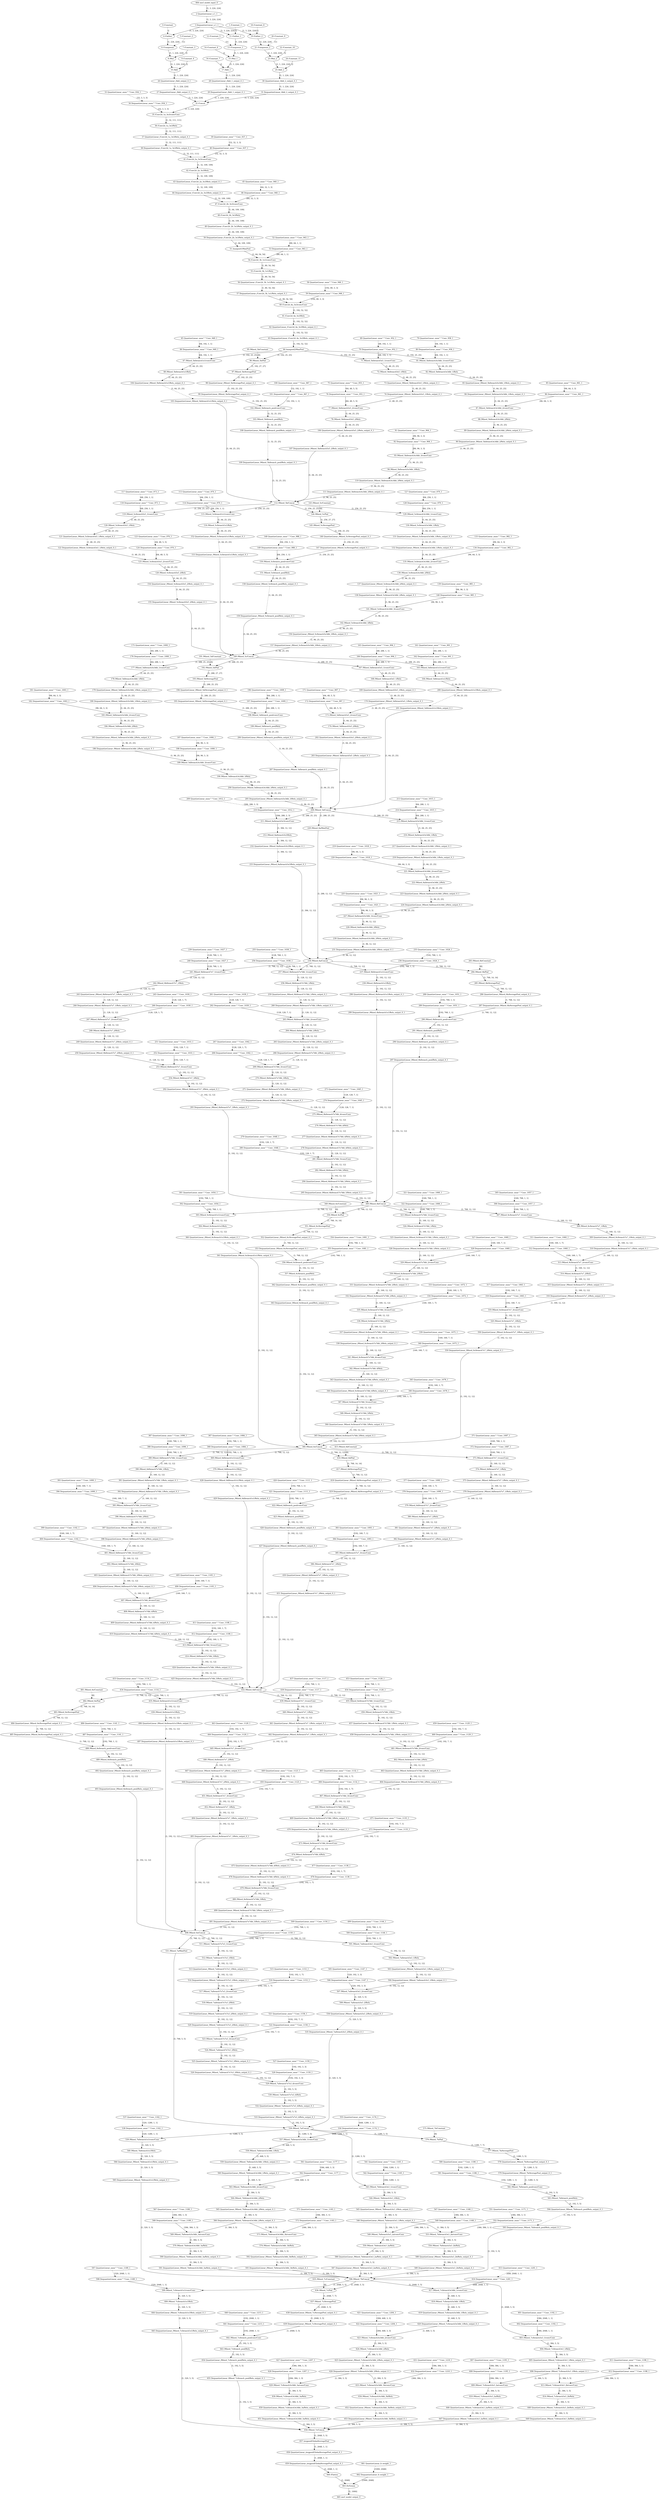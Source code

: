 strict digraph  {
"0 /Constant" [id=0, type=Constant];
"1 /Constant_1" [id=1, type=Constant];
"2 QuantizeLinear_x.1_1" [id=2, type=QuantizeLinear];
"3 DequantizeLinear_x.1_1" [id=3, type=DequantizeLinear];
"4 /Gather" [id=4, type=Gather];
"5 /Constant_2" [id=5, type=Constant];
"6 /Unsqueeze" [id=6, type=Unsqueeze];
"7 /Constant_3" [id=7, type=Constant];
"8 /Mul" [id=8, type=Mul];
"9 /Constant_4" [id=9, type=Constant];
"10 /Add" [id=10, type=Add];
"11 /Gather_1" [id=11, type=Gather];
"12 /Constant_5" [id=12, type=Constant];
"13 /Unsqueeze_1" [id=13, type=Unsqueeze];
"14 /Constant_6" [id=14, type=Constant];
"15 /Mul_1" [id=15, type=Mul];
"16 /Constant_7" [id=16, type=Constant];
"17 /Add_1" [id=17, type=Add];
"18 /Constant_8" [id=18, type=Constant];
"19 /Gather_2" [id=19, type=Gather];
"20 /Constant_9" [id=20, type=Constant];
"21 /Unsqueeze_2" [id=21, type=Unsqueeze];
"22 /Constant_10" [id=22, type=Constant];
"23 /Mul_2" [id=23, type=Mul];
"24 /Constant_11" [id=24, type=Constant];
"25 /Add_2" [id=25, type=Add];
"26 QuantizeLinear_/Add_output_0_1" [id=26, type=QuantizeLinear];
"27 DequantizeLinear_/Add_output_0_1" [id=27, type=DequantizeLinear];
"28 QuantizeLinear_/Add_1_output_0_1" [id=28, type=QuantizeLinear];
"29 DequantizeLinear_/Add_1_output_0_1" [id=29, type=DequantizeLinear];
"30 QuantizeLinear_/Add_2_output_0_1" [id=30, type=QuantizeLinear];
"31 DequantizeLinear_/Add_2_output_0_1" [id=31, type=DequantizeLinear];
"32 /Concat" [id=32, type=Concat];
"33 QuantizeLinear_onnx^^Conv_934_1" [id=33, type=QuantizeLinear];
"34 DequantizeLinear_onnx^^Conv_934_1" [id=34, type=DequantizeLinear];
"35 /Conv2d_1a_3x3/conv/Conv" [id=35, type=Conv];
"36 /Conv2d_1a_3x3/Relu" [id=36, type=Relu];
"37 QuantizeLinear_/Conv2d_1a_3x3/Relu_output_0_1" [id=37, type=QuantizeLinear];
"38 DequantizeLinear_/Conv2d_1a_3x3/Relu_output_0_1" [id=38, type=DequantizeLinear];
"39 QuantizeLinear_onnx^^Conv_937_1" [id=39, type=QuantizeLinear];
"40 DequantizeLinear_onnx^^Conv_937_1" [id=40, type=DequantizeLinear];
"41 /Conv2d_2a_3x3/conv/Conv" [id=41, type=Conv];
"42 /Conv2d_2a_3x3/Relu" [id=42, type=Relu];
"43 QuantizeLinear_/Conv2d_2a_3x3/Relu_output_0_1" [id=43, type=QuantizeLinear];
"44 DequantizeLinear_/Conv2d_2a_3x3/Relu_output_0_1" [id=44, type=DequantizeLinear];
"45 QuantizeLinear_onnx^^Conv_940_1" [id=45, type=QuantizeLinear];
"46 DequantizeLinear_onnx^^Conv_940_1" [id=46, type=DequantizeLinear];
"47 /Conv2d_2b_3x3/conv/Conv" [id=47, type=Conv];
"48 /Conv2d_2b_3x3/Relu" [id=48, type=Relu];
"49 QuantizeLinear_/Conv2d_2b_3x3/Relu_output_0_1" [id=49, type=QuantizeLinear];
"50 DequantizeLinear_/Conv2d_2b_3x3/Relu_output_0_1" [id=50, type=DequantizeLinear];
"51 /maxpool1/MaxPool" [id=51, type=MaxPool];
"52 QuantizeLinear_onnx^^Conv_943_1" [id=52, type=QuantizeLinear];
"53 DequantizeLinear_onnx^^Conv_943_1" [id=53, type=DequantizeLinear];
"54 /Conv2d_3b_1x1/conv/Conv" [id=54, type=Conv];
"55 /Conv2d_3b_1x1/Relu" [id=55, type=Relu];
"56 QuantizeLinear_/Conv2d_3b_1x1/Relu_output_0_1" [id=56, type=QuantizeLinear];
"57 DequantizeLinear_/Conv2d_3b_1x1/Relu_output_0_1" [id=57, type=DequantizeLinear];
"58 QuantizeLinear_onnx^^Conv_946_1" [id=58, type=QuantizeLinear];
"59 DequantizeLinear_onnx^^Conv_946_1" [id=59, type=DequantizeLinear];
"60 /Conv2d_4a_3x3/conv/Conv" [id=60, type=Conv];
"61 /Conv2d_4a_3x3/Relu" [id=61, type=Relu];
"62 QuantizeLinear_/Conv2d_4a_3x3/Relu_output_0_1" [id=62, type=QuantizeLinear];
"63 DequantizeLinear_/Conv2d_4a_3x3/Relu_output_0_1" [id=63, type=DequantizeLinear];
"64 /maxpool2/MaxPool" [id=64, type=MaxPool];
"65 QuantizeLinear_onnx^^Conv_949_1" [id=65, type=QuantizeLinear];
"66 DequantizeLinear_onnx^^Conv_949_1" [id=66, type=DequantizeLinear];
"67 /Mixed_5b/branch1x1/conv/Conv" [id=67, type=Conv];
"68 /Mixed_5b/branch1x1/Relu" [id=68, type=Relu];
"69 QuantizeLinear_onnx^^Conv_952_1" [id=69, type=QuantizeLinear];
"70 DequantizeLinear_onnx^^Conv_952_1" [id=70, type=DequantizeLinear];
"71 /Mixed_5b/branch5x5_1/conv/Conv" [id=71, type=Conv];
"72 /Mixed_5b/branch5x5_1/Relu" [id=72, type=Relu];
"73 QuantizeLinear_/Mixed_5b/branch5x5_1/Relu_output_0_1" [id=73, type=QuantizeLinear];
"74 DequantizeLinear_/Mixed_5b/branch5x5_1/Relu_output_0_1" [id=74, type=DequantizeLinear];
"75 QuantizeLinear_onnx^^Conv_955_1" [id=75, type=QuantizeLinear];
"76 DequantizeLinear_onnx^^Conv_955_1" [id=76, type=DequantizeLinear];
"77 /Mixed_5b/branch5x5_2/conv/Conv" [id=77, type=Conv];
"78 /Mixed_5b/branch5x5_2/Relu" [id=78, type=Relu];
"79 QuantizeLinear_onnx^^Conv_958_1" [id=79, type=QuantizeLinear];
"80 DequantizeLinear_onnx^^Conv_958_1" [id=80, type=DequantizeLinear];
"81 /Mixed_5b/branch3x3dbl_1/conv/Conv" [id=81, type=Conv];
"82 /Mixed_5b/branch3x3dbl_1/Relu" [id=82, type=Relu];
"83 QuantizeLinear_/Mixed_5b/branch3x3dbl_1/Relu_output_0_1" [id=83, type=QuantizeLinear];
"84 DequantizeLinear_/Mixed_5b/branch3x3dbl_1/Relu_output_0_1" [id=84, type=DequantizeLinear];
"85 QuantizeLinear_onnx^^Conv_961_1" [id=85, type=QuantizeLinear];
"86 DequantizeLinear_onnx^^Conv_961_1" [id=86, type=DequantizeLinear];
"87 /Mixed_5b/branch3x3dbl_2/conv/Conv" [id=87, type=Conv];
"88 /Mixed_5b/branch3x3dbl_2/Relu" [id=88, type=Relu];
"89 QuantizeLinear_/Mixed_5b/branch3x3dbl_2/Relu_output_0_1" [id=89, type=QuantizeLinear];
"90 DequantizeLinear_/Mixed_5b/branch3x3dbl_2/Relu_output_0_1" [id=90, type=DequantizeLinear];
"91 QuantizeLinear_onnx^^Conv_964_1" [id=91, type=QuantizeLinear];
"92 DequantizeLinear_onnx^^Conv_964_1" [id=92, type=DequantizeLinear];
"93 /Mixed_5b/branch3x3dbl_3/conv/Conv" [id=93, type=Conv];
"94 /Mixed_5b/branch3x3dbl_3/Relu" [id=94, type=Relu];
"95 /Mixed_5b/Constant" [id=95, type=Constant];
"96 /Mixed_5b/Pad" [id=96, type=Pad];
"97 /Mixed_5b/AveragePool" [id=97, type=AveragePool];
"98 QuantizeLinear_/Mixed_5b/AveragePool_output_0_1" [id=98, type=QuantizeLinear];
"99 DequantizeLinear_/Mixed_5b/AveragePool_output_0_1" [id=99, type=DequantizeLinear];
"100 QuantizeLinear_onnx^^Conv_967_1" [id=100, type=QuantizeLinear];
"101 DequantizeLinear_onnx^^Conv_967_1" [id=101, type=DequantizeLinear];
"102 /Mixed_5b/branch_pool/conv/Conv" [id=102, type=Conv];
"103 /Mixed_5b/branch_pool/Relu" [id=103, type=Relu];
"104 QuantizeLinear_/Mixed_5b/branch1x1/Relu_output_0_1" [id=104, type=QuantizeLinear];
"105 DequantizeLinear_/Mixed_5b/branch1x1/Relu_output_0_1" [id=105, type=DequantizeLinear];
"106 QuantizeLinear_/Mixed_5b/branch5x5_2/Relu_output_0_1" [id=106, type=QuantizeLinear];
"107 DequantizeLinear_/Mixed_5b/branch5x5_2/Relu_output_0_1" [id=107, type=DequantizeLinear];
"108 QuantizeLinear_/Mixed_5b/branch_pool/Relu_output_0_1" [id=108, type=QuantizeLinear];
"109 DequantizeLinear_/Mixed_5b/branch_pool/Relu_output_0_1" [id=109, type=DequantizeLinear];
"110 QuantizeLinear_/Mixed_5b/branch3x3dbl_3/Relu_output_0_1" [id=110, type=QuantizeLinear];
"111 DequantizeLinear_/Mixed_5b/branch3x3dbl_3/Relu_output_0_1" [id=111, type=DequantizeLinear];
"112 /Mixed_5b/Concat" [id=112, type=Concat];
"113 QuantizeLinear_onnx^^Conv_970_1" [id=113, type=QuantizeLinear];
"114 DequantizeLinear_onnx^^Conv_970_1" [id=114, type=DequantizeLinear];
"115 /Mixed_5c/branch1x1/conv/Conv" [id=115, type=Conv];
"116 /Mixed_5c/branch1x1/Relu" [id=116, type=Relu];
"117 QuantizeLinear_onnx^^Conv_973_1" [id=117, type=QuantizeLinear];
"118 DequantizeLinear_onnx^^Conv_973_1" [id=118, type=DequantizeLinear];
"119 /Mixed_5c/branch5x5_1/conv/Conv" [id=119, type=Conv];
"120 /Mixed_5c/branch5x5_1/Relu" [id=120, type=Relu];
"121 QuantizeLinear_/Mixed_5c/branch5x5_1/Relu_output_0_1" [id=121, type=QuantizeLinear];
"122 DequantizeLinear_/Mixed_5c/branch5x5_1/Relu_output_0_1" [id=122, type=DequantizeLinear];
"123 QuantizeLinear_onnx^^Conv_976_1" [id=123, type=QuantizeLinear];
"124 DequantizeLinear_onnx^^Conv_976_1" [id=124, type=DequantizeLinear];
"125 /Mixed_5c/branch5x5_2/conv/Conv" [id=125, type=Conv];
"126 /Mixed_5c/branch5x5_2/Relu" [id=126, type=Relu];
"127 QuantizeLinear_onnx^^Conv_979_1" [id=127, type=QuantizeLinear];
"128 DequantizeLinear_onnx^^Conv_979_1" [id=128, type=DequantizeLinear];
"129 /Mixed_5c/branch3x3dbl_1/conv/Conv" [id=129, type=Conv];
"130 /Mixed_5c/branch3x3dbl_1/Relu" [id=130, type=Relu];
"131 QuantizeLinear_/Mixed_5c/branch3x3dbl_1/Relu_output_0_1" [id=131, type=QuantizeLinear];
"132 DequantizeLinear_/Mixed_5c/branch3x3dbl_1/Relu_output_0_1" [id=132, type=DequantizeLinear];
"133 QuantizeLinear_onnx^^Conv_982_1" [id=133, type=QuantizeLinear];
"134 DequantizeLinear_onnx^^Conv_982_1" [id=134, type=DequantizeLinear];
"135 /Mixed_5c/branch3x3dbl_2/conv/Conv" [id=135, type=Conv];
"136 /Mixed_5c/branch3x3dbl_2/Relu" [id=136, type=Relu];
"137 QuantizeLinear_/Mixed_5c/branch3x3dbl_2/Relu_output_0_1" [id=137, type=QuantizeLinear];
"138 DequantizeLinear_/Mixed_5c/branch3x3dbl_2/Relu_output_0_1" [id=138, type=DequantizeLinear];
"139 QuantizeLinear_onnx^^Conv_985_1" [id=139, type=QuantizeLinear];
"140 DequantizeLinear_onnx^^Conv_985_1" [id=140, type=DequantizeLinear];
"141 /Mixed_5c/branch3x3dbl_3/conv/Conv" [id=141, type=Conv];
"142 /Mixed_5c/branch3x3dbl_3/Relu" [id=142, type=Relu];
"143 /Mixed_5c/Constant" [id=143, type=Constant];
"144 /Mixed_5c/Pad" [id=144, type=Pad];
"145 /Mixed_5c/AveragePool" [id=145, type=AveragePool];
"146 QuantizeLinear_/Mixed_5c/AveragePool_output_0_1" [id=146, type=QuantizeLinear];
"147 DequantizeLinear_/Mixed_5c/AveragePool_output_0_1" [id=147, type=DequantizeLinear];
"148 QuantizeLinear_onnx^^Conv_988_1" [id=148, type=QuantizeLinear];
"149 DequantizeLinear_onnx^^Conv_988_1" [id=149, type=DequantizeLinear];
"150 /Mixed_5c/branch_pool/conv/Conv" [id=150, type=Conv];
"151 /Mixed_5c/branch_pool/Relu" [id=151, type=Relu];
"152 QuantizeLinear_/Mixed_5c/branch1x1/Relu_output_0_1" [id=152, type=QuantizeLinear];
"153 DequantizeLinear_/Mixed_5c/branch1x1/Relu_output_0_1" [id=153, type=DequantizeLinear];
"154 QuantizeLinear_/Mixed_5c/branch5x5_2/Relu_output_0_1" [id=154, type=QuantizeLinear];
"155 DequantizeLinear_/Mixed_5c/branch5x5_2/Relu_output_0_1" [id=155, type=DequantizeLinear];
"156 QuantizeLinear_/Mixed_5c/branch3x3dbl_3/Relu_output_0_1" [id=156, type=QuantizeLinear];
"157 DequantizeLinear_/Mixed_5c/branch3x3dbl_3/Relu_output_0_1" [id=157, type=DequantizeLinear];
"158 QuantizeLinear_/Mixed_5c/branch_pool/Relu_output_0_1" [id=158, type=QuantizeLinear];
"159 DequantizeLinear_/Mixed_5c/branch_pool/Relu_output_0_1" [id=159, type=DequantizeLinear];
"160 /Mixed_5c/Concat" [id=160, type=Concat];
"161 QuantizeLinear_onnx^^Conv_991_1" [id=161, type=QuantizeLinear];
"162 DequantizeLinear_onnx^^Conv_991_1" [id=162, type=DequantizeLinear];
"163 /Mixed_5d/branch1x1/conv/Conv" [id=163, type=Conv];
"164 /Mixed_5d/branch1x1/Relu" [id=164, type=Relu];
"165 QuantizeLinear_onnx^^Conv_994_1" [id=165, type=QuantizeLinear];
"166 DequantizeLinear_onnx^^Conv_994_1" [id=166, type=DequantizeLinear];
"167 /Mixed_5d/branch5x5_1/conv/Conv" [id=167, type=Conv];
"168 /Mixed_5d/branch5x5_1/Relu" [id=168, type=Relu];
"169 QuantizeLinear_/Mixed_5d/branch5x5_1/Relu_output_0_1" [id=169, type=QuantizeLinear];
"170 DequantizeLinear_/Mixed_5d/branch5x5_1/Relu_output_0_1" [id=170, type=DequantizeLinear];
"171 QuantizeLinear_onnx^^Conv_997_1" [id=171, type=QuantizeLinear];
"172 DequantizeLinear_onnx^^Conv_997_1" [id=172, type=DequantizeLinear];
"173 /Mixed_5d/branch5x5_2/conv/Conv" [id=173, type=Conv];
"174 /Mixed_5d/branch5x5_2/Relu" [id=174, type=Relu];
"175 QuantizeLinear_onnx^^Conv_1000_1" [id=175, type=QuantizeLinear];
"176 DequantizeLinear_onnx^^Conv_1000_1" [id=176, type=DequantizeLinear];
"177 /Mixed_5d/branch3x3dbl_1/conv/Conv" [id=177, type=Conv];
"178 /Mixed_5d/branch3x3dbl_1/Relu" [id=178, type=Relu];
"179 QuantizeLinear_/Mixed_5d/branch3x3dbl_1/Relu_output_0_1" [id=179, type=QuantizeLinear];
"180 DequantizeLinear_/Mixed_5d/branch3x3dbl_1/Relu_output_0_1" [id=180, type=DequantizeLinear];
"181 QuantizeLinear_onnx^^Conv_1003_1" [id=181, type=QuantizeLinear];
"182 DequantizeLinear_onnx^^Conv_1003_1" [id=182, type=DequantizeLinear];
"183 /Mixed_5d/branch3x3dbl_2/conv/Conv" [id=183, type=Conv];
"184 /Mixed_5d/branch3x3dbl_2/Relu" [id=184, type=Relu];
"185 QuantizeLinear_/Mixed_5d/branch3x3dbl_2/Relu_output_0_1" [id=185, type=QuantizeLinear];
"186 DequantizeLinear_/Mixed_5d/branch3x3dbl_2/Relu_output_0_1" [id=186, type=DequantizeLinear];
"187 QuantizeLinear_onnx^^Conv_1006_1" [id=187, type=QuantizeLinear];
"188 DequantizeLinear_onnx^^Conv_1006_1" [id=188, type=DequantizeLinear];
"189 /Mixed_5d/branch3x3dbl_3/conv/Conv" [id=189, type=Conv];
"190 /Mixed_5d/branch3x3dbl_3/Relu" [id=190, type=Relu];
"191 /Mixed_5d/Constant" [id=191, type=Constant];
"192 /Mixed_5d/Pad" [id=192, type=Pad];
"193 /Mixed_5d/AveragePool" [id=193, type=AveragePool];
"194 QuantizeLinear_/Mixed_5d/AveragePool_output_0_1" [id=194, type=QuantizeLinear];
"195 DequantizeLinear_/Mixed_5d/AveragePool_output_0_1" [id=195, type=DequantizeLinear];
"196 QuantizeLinear_onnx^^Conv_1009_1" [id=196, type=QuantizeLinear];
"197 DequantizeLinear_onnx^^Conv_1009_1" [id=197, type=DequantizeLinear];
"198 /Mixed_5d/branch_pool/conv/Conv" [id=198, type=Conv];
"199 /Mixed_5d/branch_pool/Relu" [id=199, type=Relu];
"200 QuantizeLinear_/Mixed_5d/branch1x1/Relu_output_0_1" [id=200, type=QuantizeLinear];
"201 DequantizeLinear_/Mixed_5d/branch1x1/Relu_output_0_1" [id=201, type=DequantizeLinear];
"202 QuantizeLinear_/Mixed_5d/branch5x5_2/Relu_output_0_1" [id=202, type=QuantizeLinear];
"203 DequantizeLinear_/Mixed_5d/branch5x5_2/Relu_output_0_1" [id=203, type=DequantizeLinear];
"204 QuantizeLinear_/Mixed_5d/branch3x3dbl_3/Relu_output_0_1" [id=204, type=QuantizeLinear];
"205 DequantizeLinear_/Mixed_5d/branch3x3dbl_3/Relu_output_0_1" [id=205, type=DequantizeLinear];
"206 QuantizeLinear_/Mixed_5d/branch_pool/Relu_output_0_1" [id=206, type=QuantizeLinear];
"207 DequantizeLinear_/Mixed_5d/branch_pool/Relu_output_0_1" [id=207, type=DequantizeLinear];
"208 /Mixed_5d/Concat" [id=208, type=Concat];
"209 QuantizeLinear_onnx^^Conv_1012_1" [id=209, type=QuantizeLinear];
"210 DequantizeLinear_onnx^^Conv_1012_1" [id=210, type=DequantizeLinear];
"211 /Mixed_6a/branch3x3/conv/Conv" [id=211, type=Conv];
"212 /Mixed_6a/branch3x3/Relu" [id=212, type=Relu];
"213 QuantizeLinear_onnx^^Conv_1015_1" [id=213, type=QuantizeLinear];
"214 DequantizeLinear_onnx^^Conv_1015_1" [id=214, type=DequantizeLinear];
"215 /Mixed_6a/branch3x3dbl_1/conv/Conv" [id=215, type=Conv];
"216 /Mixed_6a/branch3x3dbl_1/Relu" [id=216, type=Relu];
"217 QuantizeLinear_/Mixed_6a/branch3x3dbl_1/Relu_output_0_1" [id=217, type=QuantizeLinear];
"218 DequantizeLinear_/Mixed_6a/branch3x3dbl_1/Relu_output_0_1" [id=218, type=DequantizeLinear];
"219 QuantizeLinear_onnx^^Conv_1018_1" [id=219, type=QuantizeLinear];
"220 DequantizeLinear_onnx^^Conv_1018_1" [id=220, type=DequantizeLinear];
"221 /Mixed_6a/branch3x3dbl_2/conv/Conv" [id=221, type=Conv];
"222 /Mixed_6a/branch3x3dbl_2/Relu" [id=222, type=Relu];
"223 QuantizeLinear_/Mixed_6a/branch3x3dbl_2/Relu_output_0_1" [id=223, type=QuantizeLinear];
"224 DequantizeLinear_/Mixed_6a/branch3x3dbl_2/Relu_output_0_1" [id=224, type=DequantizeLinear];
"225 QuantizeLinear_onnx^^Conv_1021_1" [id=225, type=QuantizeLinear];
"226 DequantizeLinear_onnx^^Conv_1021_1" [id=226, type=DequantizeLinear];
"227 /Mixed_6a/branch3x3dbl_3/conv/Conv" [id=227, type=Conv];
"228 /Mixed_6a/branch3x3dbl_3/Relu" [id=228, type=Relu];
"229 /Mixed_6a/MaxPool" [id=229, type=MaxPool];
"230 QuantizeLinear_/Mixed_6a/branch3x3dbl_3/Relu_output_0_1" [id=230, type=QuantizeLinear];
"231 DequantizeLinear_/Mixed_6a/branch3x3dbl_3/Relu_output_0_1" [id=231, type=DequantizeLinear];
"232 QuantizeLinear_/Mixed_6a/branch3x3/Relu_output_0_1" [id=232, type=QuantizeLinear];
"233 DequantizeLinear_/Mixed_6a/branch3x3/Relu_output_0_1" [id=233, type=DequantizeLinear];
"234 /Mixed_6a/Concat" [id=234, type=Concat];
"235 QuantizeLinear_onnx^^Conv_1024_1" [id=235, type=QuantizeLinear];
"236 DequantizeLinear_onnx^^Conv_1024_1" [id=236, type=DequantizeLinear];
"237 /Mixed_6b/branch1x1/conv/Conv" [id=237, type=Conv];
"238 /Mixed_6b/branch1x1/Relu" [id=238, type=Relu];
"239 QuantizeLinear_onnx^^Conv_1027_1" [id=239, type=QuantizeLinear];
"240 DequantizeLinear_onnx^^Conv_1027_1" [id=240, type=DequantizeLinear];
"241 /Mixed_6b/branch7x7_1/conv/Conv" [id=241, type=Conv];
"242 /Mixed_6b/branch7x7_1/Relu" [id=242, type=Relu];
"243 QuantizeLinear_/Mixed_6b/branch7x7_1/Relu_output_0_1" [id=243, type=QuantizeLinear];
"244 DequantizeLinear_/Mixed_6b/branch7x7_1/Relu_output_0_1" [id=244, type=DequantizeLinear];
"245 QuantizeLinear_onnx^^Conv_1030_1" [id=245, type=QuantizeLinear];
"246 DequantizeLinear_onnx^^Conv_1030_1" [id=246, type=DequantizeLinear];
"247 /Mixed_6b/branch7x7_2/conv/Conv" [id=247, type=Conv];
"248 /Mixed_6b/branch7x7_2/Relu" [id=248, type=Relu];
"249 QuantizeLinear_/Mixed_6b/branch7x7_2/Relu_output_0_1" [id=249, type=QuantizeLinear];
"250 DequantizeLinear_/Mixed_6b/branch7x7_2/Relu_output_0_1" [id=250, type=DequantizeLinear];
"251 QuantizeLinear_onnx^^Conv_1033_1" [id=251, type=QuantizeLinear];
"252 DequantizeLinear_onnx^^Conv_1033_1" [id=252, type=DequantizeLinear];
"253 /Mixed_6b/branch7x7_3/conv/Conv" [id=253, type=Conv];
"254 /Mixed_6b/branch7x7_3/Relu" [id=254, type=Relu];
"255 QuantizeLinear_onnx^^Conv_1036_1" [id=255, type=QuantizeLinear];
"256 DequantizeLinear_onnx^^Conv_1036_1" [id=256, type=DequantizeLinear];
"257 /Mixed_6b/branch7x7dbl_1/conv/Conv" [id=257, type=Conv];
"258 /Mixed_6b/branch7x7dbl_1/Relu" [id=258, type=Relu];
"259 QuantizeLinear_/Mixed_6b/branch7x7dbl_1/Relu_output_0_1" [id=259, type=QuantizeLinear];
"260 DequantizeLinear_/Mixed_6b/branch7x7dbl_1/Relu_output_0_1" [id=260, type=DequantizeLinear];
"261 QuantizeLinear_onnx^^Conv_1039_1" [id=261, type=QuantizeLinear];
"262 DequantizeLinear_onnx^^Conv_1039_1" [id=262, type=DequantizeLinear];
"263 /Mixed_6b/branch7x7dbl_2/conv/Conv" [id=263, type=Conv];
"264 /Mixed_6b/branch7x7dbl_2/Relu" [id=264, type=Relu];
"265 QuantizeLinear_/Mixed_6b/branch7x7dbl_2/Relu_output_0_1" [id=265, type=QuantizeLinear];
"266 DequantizeLinear_/Mixed_6b/branch7x7dbl_2/Relu_output_0_1" [id=266, type=DequantizeLinear];
"267 QuantizeLinear_onnx^^Conv_1042_1" [id=267, type=QuantizeLinear];
"268 DequantizeLinear_onnx^^Conv_1042_1" [id=268, type=DequantizeLinear];
"269 /Mixed_6b/branch7x7dbl_3/conv/Conv" [id=269, type=Conv];
"270 /Mixed_6b/branch7x7dbl_3/Relu" [id=270, type=Relu];
"271 QuantizeLinear_/Mixed_6b/branch7x7dbl_3/Relu_output_0_1" [id=271, type=QuantizeLinear];
"272 DequantizeLinear_/Mixed_6b/branch7x7dbl_3/Relu_output_0_1" [id=272, type=DequantizeLinear];
"273 QuantizeLinear_onnx^^Conv_1045_1" [id=273, type=QuantizeLinear];
"274 DequantizeLinear_onnx^^Conv_1045_1" [id=274, type=DequantizeLinear];
"275 /Mixed_6b/branch7x7dbl_4/conv/Conv" [id=275, type=Conv];
"276 /Mixed_6b/branch7x7dbl_4/Relu" [id=276, type=Relu];
"277 QuantizeLinear_/Mixed_6b/branch7x7dbl_4/Relu_output_0_1" [id=277, type=QuantizeLinear];
"278 DequantizeLinear_/Mixed_6b/branch7x7dbl_4/Relu_output_0_1" [id=278, type=DequantizeLinear];
"279 QuantizeLinear_onnx^^Conv_1048_1" [id=279, type=QuantizeLinear];
"280 DequantizeLinear_onnx^^Conv_1048_1" [id=280, type=DequantizeLinear];
"281 /Mixed_6b/branch7x7dbl_5/conv/Conv" [id=281, type=Conv];
"282 /Mixed_6b/branch7x7dbl_5/Relu" [id=282, type=Relu];
"283 /Mixed_6b/Constant" [id=283, type=Constant];
"284 /Mixed_6b/Pad" [id=284, type=Pad];
"285 /Mixed_6b/AveragePool" [id=285, type=AveragePool];
"286 QuantizeLinear_/Mixed_6b/AveragePool_output_0_1" [id=286, type=QuantizeLinear];
"287 DequantizeLinear_/Mixed_6b/AveragePool_output_0_1" [id=287, type=DequantizeLinear];
"288 QuantizeLinear_onnx^^Conv_1051_1" [id=288, type=QuantizeLinear];
"289 DequantizeLinear_onnx^^Conv_1051_1" [id=289, type=DequantizeLinear];
"290 /Mixed_6b/branch_pool/conv/Conv" [id=290, type=Conv];
"291 /Mixed_6b/branch_pool/Relu" [id=291, type=Relu];
"292 QuantizeLinear_/Mixed_6b/branch7x7_3/Relu_output_0_1" [id=292, type=QuantizeLinear];
"293 DequantizeLinear_/Mixed_6b/branch7x7_3/Relu_output_0_1" [id=293, type=DequantizeLinear];
"294 QuantizeLinear_/Mixed_6b/branch7x7dbl_5/Relu_output_0_1" [id=294, type=QuantizeLinear];
"295 DequantizeLinear_/Mixed_6b/branch7x7dbl_5/Relu_output_0_1" [id=295, type=DequantizeLinear];
"296 QuantizeLinear_/Mixed_6b/branch_pool/Relu_output_0_1" [id=296, type=QuantizeLinear];
"297 DequantizeLinear_/Mixed_6b/branch_pool/Relu_output_0_1" [id=297, type=DequantizeLinear];
"298 QuantizeLinear_/Mixed_6b/branch1x1/Relu_output_0_1" [id=298, type=QuantizeLinear];
"299 DequantizeLinear_/Mixed_6b/branch1x1/Relu_output_0_1" [id=299, type=DequantizeLinear];
"300 /Mixed_6b/Concat" [id=300, type=Concat];
"301 QuantizeLinear_onnx^^Conv_1054_1" [id=301, type=QuantizeLinear];
"302 DequantizeLinear_onnx^^Conv_1054_1" [id=302, type=DequantizeLinear];
"303 /Mixed_6c/branch1x1/conv/Conv" [id=303, type=Conv];
"304 /Mixed_6c/branch1x1/Relu" [id=304, type=Relu];
"305 QuantizeLinear_onnx^^Conv_1057_1" [id=305, type=QuantizeLinear];
"306 DequantizeLinear_onnx^^Conv_1057_1" [id=306, type=DequantizeLinear];
"307 /Mixed_6c/branch7x7_1/conv/Conv" [id=307, type=Conv];
"308 /Mixed_6c/branch7x7_1/Relu" [id=308, type=Relu];
"309 QuantizeLinear_/Mixed_6c/branch7x7_1/Relu_output_0_1" [id=309, type=QuantizeLinear];
"310 DequantizeLinear_/Mixed_6c/branch7x7_1/Relu_output_0_1" [id=310, type=DequantizeLinear];
"311 QuantizeLinear_onnx^^Conv_1060_1" [id=311, type=QuantizeLinear];
"312 DequantizeLinear_onnx^^Conv_1060_1" [id=312, type=DequantizeLinear];
"313 /Mixed_6c/branch7x7_2/conv/Conv" [id=313, type=Conv];
"314 /Mixed_6c/branch7x7_2/Relu" [id=314, type=Relu];
"315 QuantizeLinear_/Mixed_6c/branch7x7_2/Relu_output_0_1" [id=315, type=QuantizeLinear];
"316 DequantizeLinear_/Mixed_6c/branch7x7_2/Relu_output_0_1" [id=316, type=DequantizeLinear];
"317 QuantizeLinear_onnx^^Conv_1063_1" [id=317, type=QuantizeLinear];
"318 DequantizeLinear_onnx^^Conv_1063_1" [id=318, type=DequantizeLinear];
"319 /Mixed_6c/branch7x7_3/conv/Conv" [id=319, type=Conv];
"320 /Mixed_6c/branch7x7_3/Relu" [id=320, type=Relu];
"321 QuantizeLinear_onnx^^Conv_1066_1" [id=321, type=QuantizeLinear];
"322 DequantizeLinear_onnx^^Conv_1066_1" [id=322, type=DequantizeLinear];
"323 /Mixed_6c/branch7x7dbl_1/conv/Conv" [id=323, type=Conv];
"324 /Mixed_6c/branch7x7dbl_1/Relu" [id=324, type=Relu];
"325 QuantizeLinear_/Mixed_6c/branch7x7dbl_1/Relu_output_0_1" [id=325, type=QuantizeLinear];
"326 DequantizeLinear_/Mixed_6c/branch7x7dbl_1/Relu_output_0_1" [id=326, type=DequantizeLinear];
"327 QuantizeLinear_onnx^^Conv_1069_1" [id=327, type=QuantizeLinear];
"328 DequantizeLinear_onnx^^Conv_1069_1" [id=328, type=DequantizeLinear];
"329 /Mixed_6c/branch7x7dbl_2/conv/Conv" [id=329, type=Conv];
"330 /Mixed_6c/branch7x7dbl_2/Relu" [id=330, type=Relu];
"331 QuantizeLinear_/Mixed_6c/branch7x7dbl_2/Relu_output_0_1" [id=331, type=QuantizeLinear];
"332 DequantizeLinear_/Mixed_6c/branch7x7dbl_2/Relu_output_0_1" [id=332, type=DequantizeLinear];
"333 QuantizeLinear_onnx^^Conv_1072_1" [id=333, type=QuantizeLinear];
"334 DequantizeLinear_onnx^^Conv_1072_1" [id=334, type=DequantizeLinear];
"335 /Mixed_6c/branch7x7dbl_3/conv/Conv" [id=335, type=Conv];
"336 /Mixed_6c/branch7x7dbl_3/Relu" [id=336, type=Relu];
"337 QuantizeLinear_/Mixed_6c/branch7x7dbl_3/Relu_output_0_1" [id=337, type=QuantizeLinear];
"338 DequantizeLinear_/Mixed_6c/branch7x7dbl_3/Relu_output_0_1" [id=338, type=DequantizeLinear];
"339 QuantizeLinear_onnx^^Conv_1075_1" [id=339, type=QuantizeLinear];
"340 DequantizeLinear_onnx^^Conv_1075_1" [id=340, type=DequantizeLinear];
"341 /Mixed_6c/branch7x7dbl_4/conv/Conv" [id=341, type=Conv];
"342 /Mixed_6c/branch7x7dbl_4/Relu" [id=342, type=Relu];
"343 QuantizeLinear_/Mixed_6c/branch7x7dbl_4/Relu_output_0_1" [id=343, type=QuantizeLinear];
"344 DequantizeLinear_/Mixed_6c/branch7x7dbl_4/Relu_output_0_1" [id=344, type=DequantizeLinear];
"345 QuantizeLinear_onnx^^Conv_1078_1" [id=345, type=QuantizeLinear];
"346 DequantizeLinear_onnx^^Conv_1078_1" [id=346, type=DequantizeLinear];
"347 /Mixed_6c/branch7x7dbl_5/conv/Conv" [id=347, type=Conv];
"348 /Mixed_6c/branch7x7dbl_5/Relu" [id=348, type=Relu];
"349 /Mixed_6c/Constant" [id=349, type=Constant];
"350 /Mixed_6c/Pad" [id=350, type=Pad];
"351 /Mixed_6c/AveragePool" [id=351, type=AveragePool];
"352 QuantizeLinear_/Mixed_6c/AveragePool_output_0_1" [id=352, type=QuantizeLinear];
"353 DequantizeLinear_/Mixed_6c/AveragePool_output_0_1" [id=353, type=DequantizeLinear];
"354 QuantizeLinear_onnx^^Conv_1081_1" [id=354, type=QuantizeLinear];
"355 DequantizeLinear_onnx^^Conv_1081_1" [id=355, type=DequantizeLinear];
"356 /Mixed_6c/branch_pool/conv/Conv" [id=356, type=Conv];
"357 /Mixed_6c/branch_pool/Relu" [id=357, type=Relu];
"358 QuantizeLinear_/Mixed_6c/branch7x7_3/Relu_output_0_1" [id=358, type=QuantizeLinear];
"359 DequantizeLinear_/Mixed_6c/branch7x7_3/Relu_output_0_1" [id=359, type=DequantizeLinear];
"360 QuantizeLinear_/Mixed_6c/branch1x1/Relu_output_0_1" [id=360, type=QuantizeLinear];
"361 DequantizeLinear_/Mixed_6c/branch1x1/Relu_output_0_1" [id=361, type=DequantizeLinear];
"362 QuantizeLinear_/Mixed_6c/branch_pool/Relu_output_0_1" [id=362, type=QuantizeLinear];
"363 DequantizeLinear_/Mixed_6c/branch_pool/Relu_output_0_1" [id=363, type=DequantizeLinear];
"364 QuantizeLinear_/Mixed_6c/branch7x7dbl_5/Relu_output_0_1" [id=364, type=QuantizeLinear];
"365 DequantizeLinear_/Mixed_6c/branch7x7dbl_5/Relu_output_0_1" [id=365, type=DequantizeLinear];
"366 /Mixed_6c/Concat" [id=366, type=Concat];
"367 QuantizeLinear_onnx^^Conv_1084_1" [id=367, type=QuantizeLinear];
"368 DequantizeLinear_onnx^^Conv_1084_1" [id=368, type=DequantizeLinear];
"369 /Mixed_6d/branch1x1/conv/Conv" [id=369, type=Conv];
"370 /Mixed_6d/branch1x1/Relu" [id=370, type=Relu];
"371 QuantizeLinear_onnx^^Conv_1087_1" [id=371, type=QuantizeLinear];
"372 DequantizeLinear_onnx^^Conv_1087_1" [id=372, type=DequantizeLinear];
"373 /Mixed_6d/branch7x7_1/conv/Conv" [id=373, type=Conv];
"374 /Mixed_6d/branch7x7_1/Relu" [id=374, type=Relu];
"375 QuantizeLinear_/Mixed_6d/branch7x7_1/Relu_output_0_1" [id=375, type=QuantizeLinear];
"376 DequantizeLinear_/Mixed_6d/branch7x7_1/Relu_output_0_1" [id=376, type=DequantizeLinear];
"377 QuantizeLinear_onnx^^Conv_1090_1" [id=377, type=QuantizeLinear];
"378 DequantizeLinear_onnx^^Conv_1090_1" [id=378, type=DequantizeLinear];
"379 /Mixed_6d/branch7x7_2/conv/Conv" [id=379, type=Conv];
"380 /Mixed_6d/branch7x7_2/Relu" [id=380, type=Relu];
"381 QuantizeLinear_/Mixed_6d/branch7x7_2/Relu_output_0_1" [id=381, type=QuantizeLinear];
"382 DequantizeLinear_/Mixed_6d/branch7x7_2/Relu_output_0_1" [id=382, type=DequantizeLinear];
"383 QuantizeLinear_onnx^^Conv_1093_1" [id=383, type=QuantizeLinear];
"384 DequantizeLinear_onnx^^Conv_1093_1" [id=384, type=DequantizeLinear];
"385 /Mixed_6d/branch7x7_3/conv/Conv" [id=385, type=Conv];
"386 /Mixed_6d/branch7x7_3/Relu" [id=386, type=Relu];
"387 QuantizeLinear_onnx^^Conv_1096_1" [id=387, type=QuantizeLinear];
"388 DequantizeLinear_onnx^^Conv_1096_1" [id=388, type=DequantizeLinear];
"389 /Mixed_6d/branch7x7dbl_1/conv/Conv" [id=389, type=Conv];
"390 /Mixed_6d/branch7x7dbl_1/Relu" [id=390, type=Relu];
"391 QuantizeLinear_/Mixed_6d/branch7x7dbl_1/Relu_output_0_1" [id=391, type=QuantizeLinear];
"392 DequantizeLinear_/Mixed_6d/branch7x7dbl_1/Relu_output_0_1" [id=392, type=DequantizeLinear];
"393 QuantizeLinear_onnx^^Conv_1099_1" [id=393, type=QuantizeLinear];
"394 DequantizeLinear_onnx^^Conv_1099_1" [id=394, type=DequantizeLinear];
"395 /Mixed_6d/branch7x7dbl_2/conv/Conv" [id=395, type=Conv];
"396 /Mixed_6d/branch7x7dbl_2/Relu" [id=396, type=Relu];
"397 QuantizeLinear_/Mixed_6d/branch7x7dbl_2/Relu_output_0_1" [id=397, type=QuantizeLinear];
"398 DequantizeLinear_/Mixed_6d/branch7x7dbl_2/Relu_output_0_1" [id=398, type=DequantizeLinear];
"399 QuantizeLinear_onnx^^Conv_1102_1" [id=399, type=QuantizeLinear];
"400 DequantizeLinear_onnx^^Conv_1102_1" [id=400, type=DequantizeLinear];
"401 /Mixed_6d/branch7x7dbl_3/conv/Conv" [id=401, type=Conv];
"402 /Mixed_6d/branch7x7dbl_3/Relu" [id=402, type=Relu];
"403 QuantizeLinear_/Mixed_6d/branch7x7dbl_3/Relu_output_0_1" [id=403, type=QuantizeLinear];
"404 DequantizeLinear_/Mixed_6d/branch7x7dbl_3/Relu_output_0_1" [id=404, type=DequantizeLinear];
"405 QuantizeLinear_onnx^^Conv_1105_1" [id=405, type=QuantizeLinear];
"406 DequantizeLinear_onnx^^Conv_1105_1" [id=406, type=DequantizeLinear];
"407 /Mixed_6d/branch7x7dbl_4/conv/Conv" [id=407, type=Conv];
"408 /Mixed_6d/branch7x7dbl_4/Relu" [id=408, type=Relu];
"409 QuantizeLinear_/Mixed_6d/branch7x7dbl_4/Relu_output_0_1" [id=409, type=QuantizeLinear];
"410 DequantizeLinear_/Mixed_6d/branch7x7dbl_4/Relu_output_0_1" [id=410, type=DequantizeLinear];
"411 QuantizeLinear_onnx^^Conv_1108_1" [id=411, type=QuantizeLinear];
"412 DequantizeLinear_onnx^^Conv_1108_1" [id=412, type=DequantizeLinear];
"413 /Mixed_6d/branch7x7dbl_5/conv/Conv" [id=413, type=Conv];
"414 /Mixed_6d/branch7x7dbl_5/Relu" [id=414, type=Relu];
"415 /Mixed_6d/Constant" [id=415, type=Constant];
"416 /Mixed_6d/Pad" [id=416, type=Pad];
"417 /Mixed_6d/AveragePool" [id=417, type=AveragePool];
"418 QuantizeLinear_/Mixed_6d/AveragePool_output_0_1" [id=418, type=QuantizeLinear];
"419 DequantizeLinear_/Mixed_6d/AveragePool_output_0_1" [id=419, type=DequantizeLinear];
"420 QuantizeLinear_onnx^^Conv_1111_1" [id=420, type=QuantizeLinear];
"421 DequantizeLinear_onnx^^Conv_1111_1" [id=421, type=DequantizeLinear];
"422 /Mixed_6d/branch_pool/conv/Conv" [id=422, type=Conv];
"423 /Mixed_6d/branch_pool/Relu" [id=423, type=Relu];
"424 QuantizeLinear_/Mixed_6d/branch7x7dbl_5/Relu_output_0_1" [id=424, type=QuantizeLinear];
"425 DequantizeLinear_/Mixed_6d/branch7x7dbl_5/Relu_output_0_1" [id=425, type=DequantizeLinear];
"426 QuantizeLinear_/Mixed_6d/branch_pool/Relu_output_0_1" [id=426, type=QuantizeLinear];
"427 DequantizeLinear_/Mixed_6d/branch_pool/Relu_output_0_1" [id=427, type=DequantizeLinear];
"428 QuantizeLinear_/Mixed_6d/branch1x1/Relu_output_0_1" [id=428, type=QuantizeLinear];
"429 DequantizeLinear_/Mixed_6d/branch1x1/Relu_output_0_1" [id=429, type=DequantizeLinear];
"430 QuantizeLinear_/Mixed_6d/branch7x7_3/Relu_output_0_1" [id=430, type=QuantizeLinear];
"431 DequantizeLinear_/Mixed_6d/branch7x7_3/Relu_output_0_1" [id=431, type=DequantizeLinear];
"432 /Mixed_6d/Concat" [id=432, type=Concat];
"433 QuantizeLinear_onnx^^Conv_1114_1" [id=433, type=QuantizeLinear];
"434 DequantizeLinear_onnx^^Conv_1114_1" [id=434, type=DequantizeLinear];
"435 /Mixed_6e/branch1x1/conv/Conv" [id=435, type=Conv];
"436 /Mixed_6e/branch1x1/Relu" [id=436, type=Relu];
"437 QuantizeLinear_onnx^^Conv_1117_1" [id=437, type=QuantizeLinear];
"438 DequantizeLinear_onnx^^Conv_1117_1" [id=438, type=DequantizeLinear];
"439 /Mixed_6e/branch7x7_1/conv/Conv" [id=439, type=Conv];
"440 /Mixed_6e/branch7x7_1/Relu" [id=440, type=Relu];
"441 QuantizeLinear_/Mixed_6e/branch7x7_1/Relu_output_0_1" [id=441, type=QuantizeLinear];
"442 DequantizeLinear_/Mixed_6e/branch7x7_1/Relu_output_0_1" [id=442, type=DequantizeLinear];
"443 QuantizeLinear_onnx^^Conv_1120_1" [id=443, type=QuantizeLinear];
"444 DequantizeLinear_onnx^^Conv_1120_1" [id=444, type=DequantizeLinear];
"445 /Mixed_6e/branch7x7_2/conv/Conv" [id=445, type=Conv];
"446 /Mixed_6e/branch7x7_2/Relu" [id=446, type=Relu];
"447 QuantizeLinear_/Mixed_6e/branch7x7_2/Relu_output_0_1" [id=447, type=QuantizeLinear];
"448 DequantizeLinear_/Mixed_6e/branch7x7_2/Relu_output_0_1" [id=448, type=DequantizeLinear];
"449 QuantizeLinear_onnx^^Conv_1123_1" [id=449, type=QuantizeLinear];
"450 DequantizeLinear_onnx^^Conv_1123_1" [id=450, type=DequantizeLinear];
"451 /Mixed_6e/branch7x7_3/conv/Conv" [id=451, type=Conv];
"452 /Mixed_6e/branch7x7_3/Relu" [id=452, type=Relu];
"453 QuantizeLinear_onnx^^Conv_1126_1" [id=453, type=QuantizeLinear];
"454 DequantizeLinear_onnx^^Conv_1126_1" [id=454, type=DequantizeLinear];
"455 /Mixed_6e/branch7x7dbl_1/conv/Conv" [id=455, type=Conv];
"456 /Mixed_6e/branch7x7dbl_1/Relu" [id=456, type=Relu];
"457 QuantizeLinear_/Mixed_6e/branch7x7dbl_1/Relu_output_0_1" [id=457, type=QuantizeLinear];
"458 DequantizeLinear_/Mixed_6e/branch7x7dbl_1/Relu_output_0_1" [id=458, type=DequantizeLinear];
"459 QuantizeLinear_onnx^^Conv_1129_1" [id=459, type=QuantizeLinear];
"460 DequantizeLinear_onnx^^Conv_1129_1" [id=460, type=DequantizeLinear];
"461 /Mixed_6e/branch7x7dbl_2/conv/Conv" [id=461, type=Conv];
"462 /Mixed_6e/branch7x7dbl_2/Relu" [id=462, type=Relu];
"463 QuantizeLinear_/Mixed_6e/branch7x7dbl_2/Relu_output_0_1" [id=463, type=QuantizeLinear];
"464 DequantizeLinear_/Mixed_6e/branch7x7dbl_2/Relu_output_0_1" [id=464, type=DequantizeLinear];
"465 QuantizeLinear_onnx^^Conv_1132_1" [id=465, type=QuantizeLinear];
"466 DequantizeLinear_onnx^^Conv_1132_1" [id=466, type=DequantizeLinear];
"467 /Mixed_6e/branch7x7dbl_3/conv/Conv" [id=467, type=Conv];
"468 /Mixed_6e/branch7x7dbl_3/Relu" [id=468, type=Relu];
"469 QuantizeLinear_/Mixed_6e/branch7x7dbl_3/Relu_output_0_1" [id=469, type=QuantizeLinear];
"470 DequantizeLinear_/Mixed_6e/branch7x7dbl_3/Relu_output_0_1" [id=470, type=DequantizeLinear];
"471 QuantizeLinear_onnx^^Conv_1135_1" [id=471, type=QuantizeLinear];
"472 DequantizeLinear_onnx^^Conv_1135_1" [id=472, type=DequantizeLinear];
"473 /Mixed_6e/branch7x7dbl_4/conv/Conv" [id=473, type=Conv];
"474 /Mixed_6e/branch7x7dbl_4/Relu" [id=474, type=Relu];
"475 QuantizeLinear_/Mixed_6e/branch7x7dbl_4/Relu_output_0_1" [id=475, type=QuantizeLinear];
"476 DequantizeLinear_/Mixed_6e/branch7x7dbl_4/Relu_output_0_1" [id=476, type=DequantizeLinear];
"477 QuantizeLinear_onnx^^Conv_1138_1" [id=477, type=QuantizeLinear];
"478 DequantizeLinear_onnx^^Conv_1138_1" [id=478, type=DequantizeLinear];
"479 /Mixed_6e/branch7x7dbl_5/conv/Conv" [id=479, type=Conv];
"480 /Mixed_6e/branch7x7dbl_5/Relu" [id=480, type=Relu];
"481 /Mixed_6e/Constant" [id=481, type=Constant];
"482 /Mixed_6e/Pad" [id=482, type=Pad];
"483 /Mixed_6e/AveragePool" [id=483, type=AveragePool];
"484 QuantizeLinear_/Mixed_6e/AveragePool_output_0_1" [id=484, type=QuantizeLinear];
"485 DequantizeLinear_/Mixed_6e/AveragePool_output_0_1" [id=485, type=DequantizeLinear];
"486 QuantizeLinear_onnx^^Conv_1141_1" [id=486, type=QuantizeLinear];
"487 DequantizeLinear_onnx^^Conv_1141_1" [id=487, type=DequantizeLinear];
"488 /Mixed_6e/branch_pool/conv/Conv" [id=488, type=Conv];
"489 /Mixed_6e/branch_pool/Relu" [id=489, type=Relu];
"490 QuantizeLinear_/Mixed_6e/branch7x7dbl_5/Relu_output_0_1" [id=490, type=QuantizeLinear];
"491 DequantizeLinear_/Mixed_6e/branch7x7dbl_5/Relu_output_0_1" [id=491, type=DequantizeLinear];
"492 QuantizeLinear_/Mixed_6e/branch_pool/Relu_output_0_1" [id=492, type=QuantizeLinear];
"493 DequantizeLinear_/Mixed_6e/branch_pool/Relu_output_0_1" [id=493, type=DequantizeLinear];
"494 QuantizeLinear_/Mixed_6e/branch7x7_3/Relu_output_0_1" [id=494, type=QuantizeLinear];
"495 DequantizeLinear_/Mixed_6e/branch7x7_3/Relu_output_0_1" [id=495, type=DequantizeLinear];
"496 QuantizeLinear_/Mixed_6e/branch1x1/Relu_output_0_1" [id=496, type=QuantizeLinear];
"497 DequantizeLinear_/Mixed_6e/branch1x1/Relu_output_0_1" [id=497, type=DequantizeLinear];
"498 /Mixed_6e/Concat" [id=498, type=Concat];
"499 QuantizeLinear_onnx^^Conv_1144_1" [id=499, type=QuantizeLinear];
"500 DequantizeLinear_onnx^^Conv_1144_1" [id=500, type=DequantizeLinear];
"501 /Mixed_7a/branch3x3_1/conv/Conv" [id=501, type=Conv];
"502 /Mixed_7a/branch3x3_1/Relu" [id=502, type=Relu];
"503 QuantizeLinear_/Mixed_7a/branch3x3_1/Relu_output_0_1" [id=503, type=QuantizeLinear];
"504 DequantizeLinear_/Mixed_7a/branch3x3_1/Relu_output_0_1" [id=504, type=DequantizeLinear];
"505 QuantizeLinear_onnx^^Conv_1147_1" [id=505, type=QuantizeLinear];
"506 DequantizeLinear_onnx^^Conv_1147_1" [id=506, type=DequantizeLinear];
"507 /Mixed_7a/branch3x3_2/conv/Conv" [id=507, type=Conv];
"508 /Mixed_7a/branch3x3_2/Relu" [id=508, type=Relu];
"509 QuantizeLinear_onnx^^Conv_1150_1" [id=509, type=QuantizeLinear];
"510 DequantizeLinear_onnx^^Conv_1150_1" [id=510, type=DequantizeLinear];
"511 /Mixed_7a/branch7x7x3_1/conv/Conv" [id=511, type=Conv];
"512 /Mixed_7a/branch7x7x3_1/Relu" [id=512, type=Relu];
"513 QuantizeLinear_/Mixed_7a/branch7x7x3_1/Relu_output_0_1" [id=513, type=QuantizeLinear];
"514 DequantizeLinear_/Mixed_7a/branch7x7x3_1/Relu_output_0_1" [id=514, type=DequantizeLinear];
"515 QuantizeLinear_onnx^^Conv_1153_1" [id=515, type=QuantizeLinear];
"516 DequantizeLinear_onnx^^Conv_1153_1" [id=516, type=DequantizeLinear];
"517 /Mixed_7a/branch7x7x3_2/conv/Conv" [id=517, type=Conv];
"518 /Mixed_7a/branch7x7x3_2/Relu" [id=518, type=Relu];
"519 QuantizeLinear_/Mixed_7a/branch7x7x3_2/Relu_output_0_1" [id=519, type=QuantizeLinear];
"520 DequantizeLinear_/Mixed_7a/branch7x7x3_2/Relu_output_0_1" [id=520, type=DequantizeLinear];
"521 QuantizeLinear_onnx^^Conv_1156_1" [id=521, type=QuantizeLinear];
"522 DequantizeLinear_onnx^^Conv_1156_1" [id=522, type=DequantizeLinear];
"523 /Mixed_7a/branch7x7x3_3/conv/Conv" [id=523, type=Conv];
"524 /Mixed_7a/branch7x7x3_3/Relu" [id=524, type=Relu];
"525 QuantizeLinear_/Mixed_7a/branch7x7x3_3/Relu_output_0_1" [id=525, type=QuantizeLinear];
"526 DequantizeLinear_/Mixed_7a/branch7x7x3_3/Relu_output_0_1" [id=526, type=DequantizeLinear];
"527 QuantizeLinear_onnx^^Conv_1159_1" [id=527, type=QuantizeLinear];
"528 DequantizeLinear_onnx^^Conv_1159_1" [id=528, type=DequantizeLinear];
"529 /Mixed_7a/branch7x7x3_4/conv/Conv" [id=529, type=Conv];
"530 /Mixed_7a/branch7x7x3_4/Relu" [id=530, type=Relu];
"531 /Mixed_7a/MaxPool" [id=531, type=MaxPool];
"532 QuantizeLinear_/Mixed_7a/branch7x7x3_4/Relu_output_0_1" [id=532, type=QuantizeLinear];
"533 DequantizeLinear_/Mixed_7a/branch7x7x3_4/Relu_output_0_1" [id=533, type=DequantizeLinear];
"534 QuantizeLinear_/Mixed_7a/branch3x3_2/Relu_output_0_1" [id=534, type=QuantizeLinear];
"535 DequantizeLinear_/Mixed_7a/branch3x3_2/Relu_output_0_1" [id=535, type=DequantizeLinear];
"536 /Mixed_7a/Concat" [id=536, type=Concat];
"537 QuantizeLinear_onnx^^Conv_1162_1" [id=537, type=QuantizeLinear];
"538 DequantizeLinear_onnx^^Conv_1162_1" [id=538, type=DequantizeLinear];
"539 /Mixed_7b/branch1x1/conv/Conv" [id=539, type=Conv];
"540 /Mixed_7b/branch1x1/Relu" [id=540, type=Relu];
"541 QuantizeLinear_onnx^^Conv_1165_1" [id=541, type=QuantizeLinear];
"542 DequantizeLinear_onnx^^Conv_1165_1" [id=542, type=DequantizeLinear];
"543 /Mixed_7b/branch3x3_1/conv/Conv" [id=543, type=Conv];
"544 /Mixed_7b/branch3x3_1/Relu" [id=544, type=Relu];
"545 QuantizeLinear_/Mixed_7b/branch3x3_1/Relu_output_0_1" [id=545, type=QuantizeLinear];
"546 DequantizeLinear_/Mixed_7b/branch3x3_1/Relu_output_0_1" [id=546, type=DequantizeLinear];
"547 QuantizeLinear_onnx^^Conv_1168_1" [id=547, type=QuantizeLinear];
"548 DequantizeLinear_onnx^^Conv_1168_1" [id=548, type=DequantizeLinear];
"549 /Mixed_7b/branch3x3_2a/conv/Conv" [id=549, type=Conv];
"550 /Mixed_7b/branch3x3_2a/Relu" [id=550, type=Relu];
"551 QuantizeLinear_onnx^^Conv_1171_1" [id=551, type=QuantizeLinear];
"552 DequantizeLinear_onnx^^Conv_1171_1" [id=552, type=DequantizeLinear];
"553 /Mixed_7b/branch3x3_2b/conv/Conv" [id=553, type=Conv];
"554 /Mixed_7b/branch3x3_2b/Relu" [id=554, type=Relu];
"555 QuantizeLinear_onnx^^Conv_1174_1" [id=555, type=QuantizeLinear];
"556 DequantizeLinear_onnx^^Conv_1174_1" [id=556, type=DequantizeLinear];
"557 /Mixed_7b/branch3x3dbl_1/conv/Conv" [id=557, type=Conv];
"558 /Mixed_7b/branch3x3dbl_1/Relu" [id=558, type=Relu];
"559 QuantizeLinear_/Mixed_7b/branch3x3dbl_1/Relu_output_0_1" [id=559, type=QuantizeLinear];
"560 DequantizeLinear_/Mixed_7b/branch3x3dbl_1/Relu_output_0_1" [id=560, type=DequantizeLinear];
"561 QuantizeLinear_onnx^^Conv_1177_1" [id=561, type=QuantizeLinear];
"562 DequantizeLinear_onnx^^Conv_1177_1" [id=562, type=DequantizeLinear];
"563 /Mixed_7b/branch3x3dbl_2/conv/Conv" [id=563, type=Conv];
"564 /Mixed_7b/branch3x3dbl_2/Relu" [id=564, type=Relu];
"565 QuantizeLinear_/Mixed_7b/branch3x3dbl_2/Relu_output_0_1" [id=565, type=QuantizeLinear];
"566 DequantizeLinear_/Mixed_7b/branch3x3dbl_2/Relu_output_0_1" [id=566, type=DequantizeLinear];
"567 QuantizeLinear_onnx^^Conv_1180_1" [id=567, type=QuantizeLinear];
"568 DequantizeLinear_onnx^^Conv_1180_1" [id=568, type=DequantizeLinear];
"569 /Mixed_7b/branch3x3dbl_3a/conv/Conv" [id=569, type=Conv];
"570 /Mixed_7b/branch3x3dbl_3a/Relu" [id=570, type=Relu];
"571 QuantizeLinear_onnx^^Conv_1183_1" [id=571, type=QuantizeLinear];
"572 DequantizeLinear_onnx^^Conv_1183_1" [id=572, type=DequantizeLinear];
"573 /Mixed_7b/branch3x3dbl_3b/conv/Conv" [id=573, type=Conv];
"574 /Mixed_7b/branch3x3dbl_3b/Relu" [id=574, type=Relu];
"575 /Mixed_7b/Constant" [id=575, type=Constant];
"576 /Mixed_7b/Pad" [id=576, type=Pad];
"577 /Mixed_7b/AveragePool" [id=577, type=AveragePool];
"578 QuantizeLinear_/Mixed_7b/AveragePool_output_0_1" [id=578, type=QuantizeLinear];
"579 DequantizeLinear_/Mixed_7b/AveragePool_output_0_1" [id=579, type=DequantizeLinear];
"580 QuantizeLinear_onnx^^Conv_1186_1" [id=580, type=QuantizeLinear];
"581 DequantizeLinear_onnx^^Conv_1186_1" [id=581, type=DequantizeLinear];
"582 /Mixed_7b/branch_pool/conv/Conv" [id=582, type=Conv];
"583 /Mixed_7b/branch_pool/Relu" [id=583, type=Relu];
"584 QuantizeLinear_/Mixed_7b/branch1x1/Relu_output_0_1" [id=584, type=QuantizeLinear];
"585 DequantizeLinear_/Mixed_7b/branch1x1/Relu_output_0_1" [id=585, type=DequantizeLinear];
"586 QuantizeLinear_/Mixed_7b/branch3x3_2a/Relu_output_0_1" [id=586, type=QuantizeLinear];
"587 DequantizeLinear_/Mixed_7b/branch3x3_2a/Relu_output_0_1" [id=587, type=DequantizeLinear];
"588 QuantizeLinear_/Mixed_7b/branch3x3_2b/Relu_output_0_1" [id=588, type=QuantizeLinear];
"589 DequantizeLinear_/Mixed_7b/branch3x3_2b/Relu_output_0_1" [id=589, type=DequantizeLinear];
"590 QuantizeLinear_/Mixed_7b/branch3x3dbl_3a/Relu_output_0_1" [id=590, type=QuantizeLinear];
"591 DequantizeLinear_/Mixed_7b/branch3x3dbl_3a/Relu_output_0_1" [id=591, type=DequantizeLinear];
"592 QuantizeLinear_/Mixed_7b/branch3x3dbl_3b/Relu_output_0_1" [id=592, type=QuantizeLinear];
"593 DequantizeLinear_/Mixed_7b/branch3x3dbl_3b/Relu_output_0_1" [id=593, type=DequantizeLinear];
"594 QuantizeLinear_/Mixed_7b/branch_pool/Relu_output_0_1" [id=594, type=QuantizeLinear];
"595 DequantizeLinear_/Mixed_7b/branch_pool/Relu_output_0_1" [id=595, type=DequantizeLinear];
"596 /Mixed_7b/Concat" [id=596, type=Concat];
"597 QuantizeLinear_onnx^^Conv_1189_1" [id=597, type=QuantizeLinear];
"598 DequantizeLinear_onnx^^Conv_1189_1" [id=598, type=DequantizeLinear];
"599 /Mixed_7c/branch1x1/conv/Conv" [id=599, type=Conv];
"600 /Mixed_7c/branch1x1/Relu" [id=600, type=Relu];
"601 QuantizeLinear_onnx^^Conv_1192_1" [id=601, type=QuantizeLinear];
"602 DequantizeLinear_onnx^^Conv_1192_1" [id=602, type=DequantizeLinear];
"603 /Mixed_7c/branch3x3_1/conv/Conv" [id=603, type=Conv];
"604 /Mixed_7c/branch3x3_1/Relu" [id=604, type=Relu];
"605 QuantizeLinear_/Mixed_7c/branch3x3_1/Relu_output_0_1" [id=605, type=QuantizeLinear];
"606 DequantizeLinear_/Mixed_7c/branch3x3_1/Relu_output_0_1" [id=606, type=DequantizeLinear];
"607 QuantizeLinear_onnx^^Conv_1195_1" [id=607, type=QuantizeLinear];
"608 DequantizeLinear_onnx^^Conv_1195_1" [id=608, type=DequantizeLinear];
"609 /Mixed_7c/branch3x3_2a/conv/Conv" [id=609, type=Conv];
"610 /Mixed_7c/branch3x3_2a/Relu" [id=610, type=Relu];
"611 QuantizeLinear_onnx^^Conv_1198_1" [id=611, type=QuantizeLinear];
"612 DequantizeLinear_onnx^^Conv_1198_1" [id=612, type=DequantizeLinear];
"613 /Mixed_7c/branch3x3_2b/conv/Conv" [id=613, type=Conv];
"614 /Mixed_7c/branch3x3_2b/Relu" [id=614, type=Relu];
"615 QuantizeLinear_onnx^^Conv_1201_1" [id=615, type=QuantizeLinear];
"616 DequantizeLinear_onnx^^Conv_1201_1" [id=616, type=DequantizeLinear];
"617 /Mixed_7c/branch3x3dbl_1/conv/Conv" [id=617, type=Conv];
"618 /Mixed_7c/branch3x3dbl_1/Relu" [id=618, type=Relu];
"619 QuantizeLinear_/Mixed_7c/branch3x3dbl_1/Relu_output_0_1" [id=619, type=QuantizeLinear];
"620 DequantizeLinear_/Mixed_7c/branch3x3dbl_1/Relu_output_0_1" [id=620, type=DequantizeLinear];
"621 QuantizeLinear_onnx^^Conv_1204_1" [id=621, type=QuantizeLinear];
"622 DequantizeLinear_onnx^^Conv_1204_1" [id=622, type=DequantizeLinear];
"623 /Mixed_7c/branch3x3dbl_2/conv/Conv" [id=623, type=Conv];
"624 /Mixed_7c/branch3x3dbl_2/Relu" [id=624, type=Relu];
"625 QuantizeLinear_/Mixed_7c/branch3x3dbl_2/Relu_output_0_1" [id=625, type=QuantizeLinear];
"626 DequantizeLinear_/Mixed_7c/branch3x3dbl_2/Relu_output_0_1" [id=626, type=DequantizeLinear];
"627 QuantizeLinear_onnx^^Conv_1207_1" [id=627, type=QuantizeLinear];
"628 DequantizeLinear_onnx^^Conv_1207_1" [id=628, type=DequantizeLinear];
"629 /Mixed_7c/branch3x3dbl_3a/conv/Conv" [id=629, type=Conv];
"630 /Mixed_7c/branch3x3dbl_3a/Relu" [id=630, type=Relu];
"631 QuantizeLinear_onnx^^Conv_1210_1" [id=631, type=QuantizeLinear];
"632 DequantizeLinear_onnx^^Conv_1210_1" [id=632, type=DequantizeLinear];
"633 /Mixed_7c/branch3x3dbl_3b/conv/Conv" [id=633, type=Conv];
"634 /Mixed_7c/branch3x3dbl_3b/Relu" [id=634, type=Relu];
"635 /Mixed_7c/Constant" [id=635, type=Constant];
"636 /Mixed_7c/Pad" [id=636, type=Pad];
"637 /Mixed_7c/AveragePool" [id=637, type=AveragePool];
"638 QuantizeLinear_/Mixed_7c/AveragePool_output_0_1" [id=638, type=QuantizeLinear];
"639 DequantizeLinear_/Mixed_7c/AveragePool_output_0_1" [id=639, type=DequantizeLinear];
"640 QuantizeLinear_onnx^^Conv_1213_1" [id=640, type=QuantizeLinear];
"641 DequantizeLinear_onnx^^Conv_1213_1" [id=641, type=DequantizeLinear];
"642 /Mixed_7c/branch_pool/conv/Conv" [id=642, type=Conv];
"643 /Mixed_7c/branch_pool/Relu" [id=643, type=Relu];
"644 QuantizeLinear_/Mixed_7c/branch1x1/Relu_output_0_1" [id=644, type=QuantizeLinear];
"645 DequantizeLinear_/Mixed_7c/branch1x1/Relu_output_0_1" [id=645, type=DequantizeLinear];
"646 QuantizeLinear_/Mixed_7c/branch3x3_2a/Relu_output_0_1" [id=646, type=QuantizeLinear];
"647 DequantizeLinear_/Mixed_7c/branch3x3_2a/Relu_output_0_1" [id=647, type=DequantizeLinear];
"648 QuantizeLinear_/Mixed_7c/branch3x3_2b/Relu_output_0_1" [id=648, type=QuantizeLinear];
"649 DequantizeLinear_/Mixed_7c/branch3x3_2b/Relu_output_0_1" [id=649, type=DequantizeLinear];
"650 QuantizeLinear_/Mixed_7c/branch3x3dbl_3a/Relu_output_0_1" [id=650, type=QuantizeLinear];
"651 DequantizeLinear_/Mixed_7c/branch3x3dbl_3a/Relu_output_0_1" [id=651, type=DequantizeLinear];
"652 QuantizeLinear_/Mixed_7c/branch3x3dbl_3b/Relu_output_0_1" [id=652, type=QuantizeLinear];
"653 DequantizeLinear_/Mixed_7c/branch3x3dbl_3b/Relu_output_0_1" [id=653, type=DequantizeLinear];
"654 QuantizeLinear_/Mixed_7c/branch_pool/Relu_output_0_1" [id=654, type=QuantizeLinear];
"655 DequantizeLinear_/Mixed_7c/branch_pool/Relu_output_0_1" [id=655, type=DequantizeLinear];
"656 /Mixed_7c/Concat" [id=656, type=Concat];
"657 /avgpool/GlobalAveragePool" [id=657, type=GlobalAveragePool];
"658 QuantizeLinear_/avgpool/GlobalAveragePool_output_0_1" [id=658, type=QuantizeLinear];
"659 DequantizeLinear_/avgpool/GlobalAveragePool_output_0_1" [id=659, type=DequantizeLinear];
"660 /Flatten" [id=660, type=Flatten];
"661 QuantizeLinear_fc.weight_1" [id=661, type=QuantizeLinear];
"662 DequantizeLinear_fc.weight_1" [id=662, type=DequantizeLinear];
"663 /fc/Gemm" [id=663, type=Gemm];
"664 nncf_model_input_0" [id=664, type=nncf_model_input];
"665 nncf_model_output_0" [id=665, type=nncf_model_output];
"0 /Constant" -> "4 /Gather"  [label="[]", style=dashed];
"1 /Constant_1" -> "11 /Gather_1"  [label="[]", style=dashed];
"2 QuantizeLinear_x.1_1" -> "3 DequantizeLinear_x.1_1"  [label="[1, 3, 224, 224]", style=dashed];
"3 DequantizeLinear_x.1_1" -> "4 /Gather"  [label="[1, 3, 224, 224]", style=solid];
"3 DequantizeLinear_x.1_1" -> "11 /Gather_1"  [label="[1, 3, 224, 224]", style=solid];
"3 DequantizeLinear_x.1_1" -> "19 /Gather_2"  [label="[1, 3, 224, 224]", style=solid];
"4 /Gather" -> "6 /Unsqueeze"  [label="[1, 224, 224]", style=solid];
"5 /Constant_2" -> "6 /Unsqueeze"  [label="[1]", style=dashed];
"6 /Unsqueeze" -> "8 /Mul"  [label="[1, 1, 224, 224]", style=solid];
"7 /Constant_3" -> "8 /Mul"  [label="[]", style=solid];
"8 /Mul" -> "10 /Add"  [label="[1, 1, 224, 224]", style=solid];
"9 /Constant_4" -> "10 /Add"  [label="[]", style=solid];
"10 /Add" -> "26 QuantizeLinear_/Add_output_0_1"  [label="[1, 1, 224, 224]", style=solid];
"11 /Gather_1" -> "13 /Unsqueeze_1"  [label="[1, 224, 224]", style=solid];
"12 /Constant_5" -> "13 /Unsqueeze_1"  [label="[1]", style=dashed];
"13 /Unsqueeze_1" -> "15 /Mul_1"  [label="[1, 1, 224, 224]", style=solid];
"14 /Constant_6" -> "15 /Mul_1"  [label="[]", style=solid];
"15 /Mul_1" -> "17 /Add_1"  [label="[1, 1, 224, 224]", style=solid];
"16 /Constant_7" -> "17 /Add_1"  [label="[]", style=solid];
"17 /Add_1" -> "28 QuantizeLinear_/Add_1_output_0_1"  [label="[1, 1, 224, 224]", style=solid];
"18 /Constant_8" -> "19 /Gather_2"  [label="[]", style=dashed];
"19 /Gather_2" -> "21 /Unsqueeze_2"  [label="[1, 224, 224]", style=solid];
"20 /Constant_9" -> "21 /Unsqueeze_2"  [label="[1]", style=dashed];
"21 /Unsqueeze_2" -> "23 /Mul_2"  [label="[1, 1, 224, 224]", style=solid];
"22 /Constant_10" -> "23 /Mul_2"  [label="[]", style=solid];
"23 /Mul_2" -> "25 /Add_2"  [label="[1, 1, 224, 224]", style=solid];
"24 /Constant_11" -> "25 /Add_2"  [label="[]", style=solid];
"25 /Add_2" -> "30 QuantizeLinear_/Add_2_output_0_1"  [label="[1, 1, 224, 224]", style=solid];
"26 QuantizeLinear_/Add_output_0_1" -> "27 DequantizeLinear_/Add_output_0_1"  [label="[1, 1, 224, 224]", style=dashed];
"27 DequantizeLinear_/Add_output_0_1" -> "32 /Concat"  [label="[1, 1, 224, 224]", style=solid];
"28 QuantizeLinear_/Add_1_output_0_1" -> "29 DequantizeLinear_/Add_1_output_0_1"  [label="[1, 1, 224, 224]", style=dashed];
"29 DequantizeLinear_/Add_1_output_0_1" -> "32 /Concat"  [label="[1, 1, 224, 224]", style=solid];
"30 QuantizeLinear_/Add_2_output_0_1" -> "31 DequantizeLinear_/Add_2_output_0_1"  [label="[1, 1, 224, 224]", style=dashed];
"31 DequantizeLinear_/Add_2_output_0_1" -> "32 /Concat"  [label="[1, 1, 224, 224]", style=solid];
"32 /Concat" -> "35 /Conv2d_1a_3x3/conv/Conv"  [label="[1, 3, 224, 224]", style=solid];
"33 QuantizeLinear_onnx^^Conv_934_1" -> "34 DequantizeLinear_onnx^^Conv_934_1"  [label="[32, 3, 3, 3]", style=dashed];
"34 DequantizeLinear_onnx^^Conv_934_1" -> "35 /Conv2d_1a_3x3/conv/Conv"  [label="[32, 3, 3, 3]", style=solid];
"35 /Conv2d_1a_3x3/conv/Conv" -> "36 /Conv2d_1a_3x3/Relu"  [label="[1, 32, 111, 111]", style=solid];
"36 /Conv2d_1a_3x3/Relu" -> "37 QuantizeLinear_/Conv2d_1a_3x3/Relu_output_0_1"  [label="[1, 32, 111, 111]", style=solid];
"37 QuantizeLinear_/Conv2d_1a_3x3/Relu_output_0_1" -> "38 DequantizeLinear_/Conv2d_1a_3x3/Relu_output_0_1"  [label="[1, 32, 111, 111]", style=dashed];
"38 DequantizeLinear_/Conv2d_1a_3x3/Relu_output_0_1" -> "41 /Conv2d_2a_3x3/conv/Conv"  [label="[1, 32, 111, 111]", style=solid];
"39 QuantizeLinear_onnx^^Conv_937_1" -> "40 DequantizeLinear_onnx^^Conv_937_1"  [label="[32, 32, 3, 3]", style=dashed];
"40 DequantizeLinear_onnx^^Conv_937_1" -> "41 /Conv2d_2a_3x3/conv/Conv"  [label="[32, 32, 3, 3]", style=solid];
"41 /Conv2d_2a_3x3/conv/Conv" -> "42 /Conv2d_2a_3x3/Relu"  [label="[1, 32, 109, 109]", style=solid];
"42 /Conv2d_2a_3x3/Relu" -> "43 QuantizeLinear_/Conv2d_2a_3x3/Relu_output_0_1"  [label="[1, 32, 109, 109]", style=solid];
"43 QuantizeLinear_/Conv2d_2a_3x3/Relu_output_0_1" -> "44 DequantizeLinear_/Conv2d_2a_3x3/Relu_output_0_1"  [label="[1, 32, 109, 109]", style=dashed];
"44 DequantizeLinear_/Conv2d_2a_3x3/Relu_output_0_1" -> "47 /Conv2d_2b_3x3/conv/Conv"  [label="[1, 32, 109, 109]", style=solid];
"45 QuantizeLinear_onnx^^Conv_940_1" -> "46 DequantizeLinear_onnx^^Conv_940_1"  [label="[64, 32, 3, 3]", style=dashed];
"46 DequantizeLinear_onnx^^Conv_940_1" -> "47 /Conv2d_2b_3x3/conv/Conv"  [label="[64, 32, 3, 3]", style=solid];
"47 /Conv2d_2b_3x3/conv/Conv" -> "48 /Conv2d_2b_3x3/Relu"  [label="[1, 64, 109, 109]", style=solid];
"48 /Conv2d_2b_3x3/Relu" -> "49 QuantizeLinear_/Conv2d_2b_3x3/Relu_output_0_1"  [label="[1, 64, 109, 109]", style=solid];
"49 QuantizeLinear_/Conv2d_2b_3x3/Relu_output_0_1" -> "50 DequantizeLinear_/Conv2d_2b_3x3/Relu_output_0_1"  [label="[1, 64, 109, 109]", style=dashed];
"50 DequantizeLinear_/Conv2d_2b_3x3/Relu_output_0_1" -> "51 /maxpool1/MaxPool"  [label="[1, 64, 109, 109]", style=solid];
"51 /maxpool1/MaxPool" -> "54 /Conv2d_3b_1x1/conv/Conv"  [label="[1, 64, 54, 54]", style=solid];
"52 QuantizeLinear_onnx^^Conv_943_1" -> "53 DequantizeLinear_onnx^^Conv_943_1"  [label="[80, 64, 1, 1]", style=dashed];
"53 DequantizeLinear_onnx^^Conv_943_1" -> "54 /Conv2d_3b_1x1/conv/Conv"  [label="[80, 64, 1, 1]", style=solid];
"54 /Conv2d_3b_1x1/conv/Conv" -> "55 /Conv2d_3b_1x1/Relu"  [label="[1, 80, 54, 54]", style=solid];
"55 /Conv2d_3b_1x1/Relu" -> "56 QuantizeLinear_/Conv2d_3b_1x1/Relu_output_0_1"  [label="[1, 80, 54, 54]", style=solid];
"56 QuantizeLinear_/Conv2d_3b_1x1/Relu_output_0_1" -> "57 DequantizeLinear_/Conv2d_3b_1x1/Relu_output_0_1"  [label="[1, 80, 54, 54]", style=dashed];
"57 DequantizeLinear_/Conv2d_3b_1x1/Relu_output_0_1" -> "60 /Conv2d_4a_3x3/conv/Conv"  [label="[1, 80, 54, 54]", style=solid];
"58 QuantizeLinear_onnx^^Conv_946_1" -> "59 DequantizeLinear_onnx^^Conv_946_1"  [label="[192, 80, 3, 3]", style=dashed];
"59 DequantizeLinear_onnx^^Conv_946_1" -> "60 /Conv2d_4a_3x3/conv/Conv"  [label="[192, 80, 3, 3]", style=solid];
"60 /Conv2d_4a_3x3/conv/Conv" -> "61 /Conv2d_4a_3x3/Relu"  [label="[1, 192, 52, 52]", style=solid];
"61 /Conv2d_4a_3x3/Relu" -> "62 QuantizeLinear_/Conv2d_4a_3x3/Relu_output_0_1"  [label="[1, 192, 52, 52]", style=solid];
"62 QuantizeLinear_/Conv2d_4a_3x3/Relu_output_0_1" -> "63 DequantizeLinear_/Conv2d_4a_3x3/Relu_output_0_1"  [label="[1, 192, 52, 52]", style=dashed];
"63 DequantizeLinear_/Conv2d_4a_3x3/Relu_output_0_1" -> "64 /maxpool2/MaxPool"  [label="[1, 192, 52, 52]", style=solid];
"64 /maxpool2/MaxPool" -> "67 /Mixed_5b/branch1x1/conv/Conv"  [label="[1, 192, 25, 25]", style=solid];
"64 /maxpool2/MaxPool" -> "71 /Mixed_5b/branch5x5_1/conv/Conv"  [label="[1, 192, 25, 25]", style=solid];
"64 /maxpool2/MaxPool" -> "81 /Mixed_5b/branch3x3dbl_1/conv/Conv"  [label="[1, 192, 25, 25]", style=solid];
"64 /maxpool2/MaxPool" -> "96 /Mixed_5b/Pad"  [label="[1, 192, 25, 25]", style=solid];
"65 QuantizeLinear_onnx^^Conv_949_1" -> "66 DequantizeLinear_onnx^^Conv_949_1"  [label="[64, 192, 1, 1]", style=dashed];
"66 DequantizeLinear_onnx^^Conv_949_1" -> "67 /Mixed_5b/branch1x1/conv/Conv"  [label="[64, 192, 1, 1]", style=solid];
"67 /Mixed_5b/branch1x1/conv/Conv" -> "68 /Mixed_5b/branch1x1/Relu"  [label="[1, 64, 25, 25]", style=solid];
"68 /Mixed_5b/branch1x1/Relu" -> "104 QuantizeLinear_/Mixed_5b/branch1x1/Relu_output_0_1"  [label="[1, 64, 25, 25]", style=solid];
"69 QuantizeLinear_onnx^^Conv_952_1" -> "70 DequantizeLinear_onnx^^Conv_952_1"  [label="[48, 192, 1, 1]", style=dashed];
"70 DequantizeLinear_onnx^^Conv_952_1" -> "71 /Mixed_5b/branch5x5_1/conv/Conv"  [label="[48, 192, 1, 1]", style=solid];
"71 /Mixed_5b/branch5x5_1/conv/Conv" -> "72 /Mixed_5b/branch5x5_1/Relu"  [label="[1, 48, 25, 25]", style=solid];
"72 /Mixed_5b/branch5x5_1/Relu" -> "73 QuantizeLinear_/Mixed_5b/branch5x5_1/Relu_output_0_1"  [label="[1, 48, 25, 25]", style=solid];
"73 QuantizeLinear_/Mixed_5b/branch5x5_1/Relu_output_0_1" -> "74 DequantizeLinear_/Mixed_5b/branch5x5_1/Relu_output_0_1"  [label="[1, 48, 25, 25]", style=dashed];
"74 DequantizeLinear_/Mixed_5b/branch5x5_1/Relu_output_0_1" -> "77 /Mixed_5b/branch5x5_2/conv/Conv"  [label="[1, 48, 25, 25]", style=solid];
"75 QuantizeLinear_onnx^^Conv_955_1" -> "76 DequantizeLinear_onnx^^Conv_955_1"  [label="[64, 48, 5, 5]", style=dashed];
"76 DequantizeLinear_onnx^^Conv_955_1" -> "77 /Mixed_5b/branch5x5_2/conv/Conv"  [label="[64, 48, 5, 5]", style=solid];
"77 /Mixed_5b/branch5x5_2/conv/Conv" -> "78 /Mixed_5b/branch5x5_2/Relu"  [label="[1, 64, 25, 25]", style=solid];
"78 /Mixed_5b/branch5x5_2/Relu" -> "106 QuantizeLinear_/Mixed_5b/branch5x5_2/Relu_output_0_1"  [label="[1, 64, 25, 25]", style=solid];
"79 QuantizeLinear_onnx^^Conv_958_1" -> "80 DequantizeLinear_onnx^^Conv_958_1"  [label="[64, 192, 1, 1]", style=dashed];
"80 DequantizeLinear_onnx^^Conv_958_1" -> "81 /Mixed_5b/branch3x3dbl_1/conv/Conv"  [label="[64, 192, 1, 1]", style=solid];
"81 /Mixed_5b/branch3x3dbl_1/conv/Conv" -> "82 /Mixed_5b/branch3x3dbl_1/Relu"  [label="[1, 64, 25, 25]", style=solid];
"82 /Mixed_5b/branch3x3dbl_1/Relu" -> "83 QuantizeLinear_/Mixed_5b/branch3x3dbl_1/Relu_output_0_1"  [label="[1, 64, 25, 25]", style=solid];
"83 QuantizeLinear_/Mixed_5b/branch3x3dbl_1/Relu_output_0_1" -> "84 DequantizeLinear_/Mixed_5b/branch3x3dbl_1/Relu_output_0_1"  [label="[1, 64, 25, 25]", style=dashed];
"84 DequantizeLinear_/Mixed_5b/branch3x3dbl_1/Relu_output_0_1" -> "87 /Mixed_5b/branch3x3dbl_2/conv/Conv"  [label="[1, 64, 25, 25]", style=solid];
"85 QuantizeLinear_onnx^^Conv_961_1" -> "86 DequantizeLinear_onnx^^Conv_961_1"  [label="[96, 64, 3, 3]", style=dashed];
"86 DequantizeLinear_onnx^^Conv_961_1" -> "87 /Mixed_5b/branch3x3dbl_2/conv/Conv"  [label="[96, 64, 3, 3]", style=solid];
"87 /Mixed_5b/branch3x3dbl_2/conv/Conv" -> "88 /Mixed_5b/branch3x3dbl_2/Relu"  [label="[1, 96, 25, 25]", style=solid];
"88 /Mixed_5b/branch3x3dbl_2/Relu" -> "89 QuantizeLinear_/Mixed_5b/branch3x3dbl_2/Relu_output_0_1"  [label="[1, 96, 25, 25]", style=solid];
"89 QuantizeLinear_/Mixed_5b/branch3x3dbl_2/Relu_output_0_1" -> "90 DequantizeLinear_/Mixed_5b/branch3x3dbl_2/Relu_output_0_1"  [label="[1, 96, 25, 25]", style=dashed];
"90 DequantizeLinear_/Mixed_5b/branch3x3dbl_2/Relu_output_0_1" -> "93 /Mixed_5b/branch3x3dbl_3/conv/Conv"  [label="[1, 96, 25, 25]", style=solid];
"91 QuantizeLinear_onnx^^Conv_964_1" -> "92 DequantizeLinear_onnx^^Conv_964_1"  [label="[96, 96, 3, 3]", style=dashed];
"92 DequantizeLinear_onnx^^Conv_964_1" -> "93 /Mixed_5b/branch3x3dbl_3/conv/Conv"  [label="[96, 96, 3, 3]", style=solid];
"93 /Mixed_5b/branch3x3dbl_3/conv/Conv" -> "94 /Mixed_5b/branch3x3dbl_3/Relu"  [label="[1, 96, 25, 25]", style=solid];
"94 /Mixed_5b/branch3x3dbl_3/Relu" -> "110 QuantizeLinear_/Mixed_5b/branch3x3dbl_3/Relu_output_0_1"  [label="[1, 96, 25, 25]", style=solid];
"95 /Mixed_5b/Constant" -> "96 /Mixed_5b/Pad"  [label="[8]", style=dashed];
"96 /Mixed_5b/Pad" -> "97 /Mixed_5b/AveragePool"  [label="[1, 192, 27, 27]", style=solid];
"97 /Mixed_5b/AveragePool" -> "98 QuantizeLinear_/Mixed_5b/AveragePool_output_0_1"  [label="[1, 192, 25, 25]", style=solid];
"98 QuantizeLinear_/Mixed_5b/AveragePool_output_0_1" -> "99 DequantizeLinear_/Mixed_5b/AveragePool_output_0_1"  [label="[1, 192, 25, 25]", style=dashed];
"99 DequantizeLinear_/Mixed_5b/AveragePool_output_0_1" -> "102 /Mixed_5b/branch_pool/conv/Conv"  [label="[1, 192, 25, 25]", style=solid];
"100 QuantizeLinear_onnx^^Conv_967_1" -> "101 DequantizeLinear_onnx^^Conv_967_1"  [label="[32, 192, 1, 1]", style=dashed];
"101 DequantizeLinear_onnx^^Conv_967_1" -> "102 /Mixed_5b/branch_pool/conv/Conv"  [label="[32, 192, 1, 1]", style=solid];
"102 /Mixed_5b/branch_pool/conv/Conv" -> "103 /Mixed_5b/branch_pool/Relu"  [label="[1, 32, 25, 25]", style=solid];
"103 /Mixed_5b/branch_pool/Relu" -> "108 QuantizeLinear_/Mixed_5b/branch_pool/Relu_output_0_1"  [label="[1, 32, 25, 25]", style=solid];
"104 QuantizeLinear_/Mixed_5b/branch1x1/Relu_output_0_1" -> "105 DequantizeLinear_/Mixed_5b/branch1x1/Relu_output_0_1"  [label="[1, 64, 25, 25]", style=dashed];
"105 DequantizeLinear_/Mixed_5b/branch1x1/Relu_output_0_1" -> "112 /Mixed_5b/Concat"  [label="[1, 64, 25, 25]", style=solid];
"106 QuantizeLinear_/Mixed_5b/branch5x5_2/Relu_output_0_1" -> "107 DequantizeLinear_/Mixed_5b/branch5x5_2/Relu_output_0_1"  [label="[1, 64, 25, 25]", style=dashed];
"107 DequantizeLinear_/Mixed_5b/branch5x5_2/Relu_output_0_1" -> "112 /Mixed_5b/Concat"  [label="[1, 64, 25, 25]", style=solid];
"108 QuantizeLinear_/Mixed_5b/branch_pool/Relu_output_0_1" -> "109 DequantizeLinear_/Mixed_5b/branch_pool/Relu_output_0_1"  [label="[1, 32, 25, 25]", style=dashed];
"109 DequantizeLinear_/Mixed_5b/branch_pool/Relu_output_0_1" -> "112 /Mixed_5b/Concat"  [label="[1, 32, 25, 25]", style=solid];
"110 QuantizeLinear_/Mixed_5b/branch3x3dbl_3/Relu_output_0_1" -> "111 DequantizeLinear_/Mixed_5b/branch3x3dbl_3/Relu_output_0_1"  [label="[1, 96, 25, 25]", style=dashed];
"111 DequantizeLinear_/Mixed_5b/branch3x3dbl_3/Relu_output_0_1" -> "112 /Mixed_5b/Concat"  [label="[1, 96, 25, 25]", style=solid];
"112 /Mixed_5b/Concat" -> "115 /Mixed_5c/branch1x1/conv/Conv"  [label="[1, 256, 25, 25]", style=solid];
"112 /Mixed_5b/Concat" -> "119 /Mixed_5c/branch5x5_1/conv/Conv"  [label="[1, 256, 25, 25]", style=solid];
"112 /Mixed_5b/Concat" -> "129 /Mixed_5c/branch3x3dbl_1/conv/Conv"  [label="[1, 256, 25, 25]", style=solid];
"112 /Mixed_5b/Concat" -> "144 /Mixed_5c/Pad"  [label="[1, 256, 25, 25]", style=solid];
"113 QuantizeLinear_onnx^^Conv_970_1" -> "114 DequantizeLinear_onnx^^Conv_970_1"  [label="[64, 256, 1, 1]", style=dashed];
"114 DequantizeLinear_onnx^^Conv_970_1" -> "115 /Mixed_5c/branch1x1/conv/Conv"  [label="[64, 256, 1, 1]", style=solid];
"115 /Mixed_5c/branch1x1/conv/Conv" -> "116 /Mixed_5c/branch1x1/Relu"  [label="[1, 64, 25, 25]", style=solid];
"116 /Mixed_5c/branch1x1/Relu" -> "152 QuantizeLinear_/Mixed_5c/branch1x1/Relu_output_0_1"  [label="[1, 64, 25, 25]", style=solid];
"117 QuantizeLinear_onnx^^Conv_973_1" -> "118 DequantizeLinear_onnx^^Conv_973_1"  [label="[48, 256, 1, 1]", style=dashed];
"118 DequantizeLinear_onnx^^Conv_973_1" -> "119 /Mixed_5c/branch5x5_1/conv/Conv"  [label="[48, 256, 1, 1]", style=solid];
"119 /Mixed_5c/branch5x5_1/conv/Conv" -> "120 /Mixed_5c/branch5x5_1/Relu"  [label="[1, 48, 25, 25]", style=solid];
"120 /Mixed_5c/branch5x5_1/Relu" -> "121 QuantizeLinear_/Mixed_5c/branch5x5_1/Relu_output_0_1"  [label="[1, 48, 25, 25]", style=solid];
"121 QuantizeLinear_/Mixed_5c/branch5x5_1/Relu_output_0_1" -> "122 DequantizeLinear_/Mixed_5c/branch5x5_1/Relu_output_0_1"  [label="[1, 48, 25, 25]", style=dashed];
"122 DequantizeLinear_/Mixed_5c/branch5x5_1/Relu_output_0_1" -> "125 /Mixed_5c/branch5x5_2/conv/Conv"  [label="[1, 48, 25, 25]", style=solid];
"123 QuantizeLinear_onnx^^Conv_976_1" -> "124 DequantizeLinear_onnx^^Conv_976_1"  [label="[64, 48, 5, 5]", style=dashed];
"124 DequantizeLinear_onnx^^Conv_976_1" -> "125 /Mixed_5c/branch5x5_2/conv/Conv"  [label="[64, 48, 5, 5]", style=solid];
"125 /Mixed_5c/branch5x5_2/conv/Conv" -> "126 /Mixed_5c/branch5x5_2/Relu"  [label="[1, 64, 25, 25]", style=solid];
"126 /Mixed_5c/branch5x5_2/Relu" -> "154 QuantizeLinear_/Mixed_5c/branch5x5_2/Relu_output_0_1"  [label="[1, 64, 25, 25]", style=solid];
"127 QuantizeLinear_onnx^^Conv_979_1" -> "128 DequantizeLinear_onnx^^Conv_979_1"  [label="[64, 256, 1, 1]", style=dashed];
"128 DequantizeLinear_onnx^^Conv_979_1" -> "129 /Mixed_5c/branch3x3dbl_1/conv/Conv"  [label="[64, 256, 1, 1]", style=solid];
"129 /Mixed_5c/branch3x3dbl_1/conv/Conv" -> "130 /Mixed_5c/branch3x3dbl_1/Relu"  [label="[1, 64, 25, 25]", style=solid];
"130 /Mixed_5c/branch3x3dbl_1/Relu" -> "131 QuantizeLinear_/Mixed_5c/branch3x3dbl_1/Relu_output_0_1"  [label="[1, 64, 25, 25]", style=solid];
"131 QuantizeLinear_/Mixed_5c/branch3x3dbl_1/Relu_output_0_1" -> "132 DequantizeLinear_/Mixed_5c/branch3x3dbl_1/Relu_output_0_1"  [label="[1, 64, 25, 25]", style=dashed];
"132 DequantizeLinear_/Mixed_5c/branch3x3dbl_1/Relu_output_0_1" -> "135 /Mixed_5c/branch3x3dbl_2/conv/Conv"  [label="[1, 64, 25, 25]", style=solid];
"133 QuantizeLinear_onnx^^Conv_982_1" -> "134 DequantizeLinear_onnx^^Conv_982_1"  [label="[96, 64, 3, 3]", style=dashed];
"134 DequantizeLinear_onnx^^Conv_982_1" -> "135 /Mixed_5c/branch3x3dbl_2/conv/Conv"  [label="[96, 64, 3, 3]", style=solid];
"135 /Mixed_5c/branch3x3dbl_2/conv/Conv" -> "136 /Mixed_5c/branch3x3dbl_2/Relu"  [label="[1, 96, 25, 25]", style=solid];
"136 /Mixed_5c/branch3x3dbl_2/Relu" -> "137 QuantizeLinear_/Mixed_5c/branch3x3dbl_2/Relu_output_0_1"  [label="[1, 96, 25, 25]", style=solid];
"137 QuantizeLinear_/Mixed_5c/branch3x3dbl_2/Relu_output_0_1" -> "138 DequantizeLinear_/Mixed_5c/branch3x3dbl_2/Relu_output_0_1"  [label="[1, 96, 25, 25]", style=dashed];
"138 DequantizeLinear_/Mixed_5c/branch3x3dbl_2/Relu_output_0_1" -> "141 /Mixed_5c/branch3x3dbl_3/conv/Conv"  [label="[1, 96, 25, 25]", style=solid];
"139 QuantizeLinear_onnx^^Conv_985_1" -> "140 DequantizeLinear_onnx^^Conv_985_1"  [label="[96, 96, 3, 3]", style=dashed];
"140 DequantizeLinear_onnx^^Conv_985_1" -> "141 /Mixed_5c/branch3x3dbl_3/conv/Conv"  [label="[96, 96, 3, 3]", style=solid];
"141 /Mixed_5c/branch3x3dbl_3/conv/Conv" -> "142 /Mixed_5c/branch3x3dbl_3/Relu"  [label="[1, 96, 25, 25]", style=solid];
"142 /Mixed_5c/branch3x3dbl_3/Relu" -> "156 QuantizeLinear_/Mixed_5c/branch3x3dbl_3/Relu_output_0_1"  [label="[1, 96, 25, 25]", style=solid];
"143 /Mixed_5c/Constant" -> "144 /Mixed_5c/Pad"  [label="[8]", style=dashed];
"144 /Mixed_5c/Pad" -> "145 /Mixed_5c/AveragePool"  [label="[1, 256, 27, 27]", style=solid];
"145 /Mixed_5c/AveragePool" -> "146 QuantizeLinear_/Mixed_5c/AveragePool_output_0_1"  [label="[1, 256, 25, 25]", style=solid];
"146 QuantizeLinear_/Mixed_5c/AveragePool_output_0_1" -> "147 DequantizeLinear_/Mixed_5c/AveragePool_output_0_1"  [label="[1, 256, 25, 25]", style=dashed];
"147 DequantizeLinear_/Mixed_5c/AveragePool_output_0_1" -> "150 /Mixed_5c/branch_pool/conv/Conv"  [label="[1, 256, 25, 25]", style=solid];
"148 QuantizeLinear_onnx^^Conv_988_1" -> "149 DequantizeLinear_onnx^^Conv_988_1"  [label="[64, 256, 1, 1]", style=dashed];
"149 DequantizeLinear_onnx^^Conv_988_1" -> "150 /Mixed_5c/branch_pool/conv/Conv"  [label="[64, 256, 1, 1]", style=solid];
"150 /Mixed_5c/branch_pool/conv/Conv" -> "151 /Mixed_5c/branch_pool/Relu"  [label="[1, 64, 25, 25]", style=solid];
"151 /Mixed_5c/branch_pool/Relu" -> "158 QuantizeLinear_/Mixed_5c/branch_pool/Relu_output_0_1"  [label="[1, 64, 25, 25]", style=solid];
"152 QuantizeLinear_/Mixed_5c/branch1x1/Relu_output_0_1" -> "153 DequantizeLinear_/Mixed_5c/branch1x1/Relu_output_0_1"  [label="[1, 64, 25, 25]", style=dashed];
"153 DequantizeLinear_/Mixed_5c/branch1x1/Relu_output_0_1" -> "160 /Mixed_5c/Concat"  [label="[1, 64, 25, 25]", style=solid];
"154 QuantizeLinear_/Mixed_5c/branch5x5_2/Relu_output_0_1" -> "155 DequantizeLinear_/Mixed_5c/branch5x5_2/Relu_output_0_1"  [label="[1, 64, 25, 25]", style=dashed];
"155 DequantizeLinear_/Mixed_5c/branch5x5_2/Relu_output_0_1" -> "160 /Mixed_5c/Concat"  [label="[1, 64, 25, 25]", style=solid];
"156 QuantizeLinear_/Mixed_5c/branch3x3dbl_3/Relu_output_0_1" -> "157 DequantizeLinear_/Mixed_5c/branch3x3dbl_3/Relu_output_0_1"  [label="[1, 96, 25, 25]", style=dashed];
"157 DequantizeLinear_/Mixed_5c/branch3x3dbl_3/Relu_output_0_1" -> "160 /Mixed_5c/Concat"  [label="[1, 96, 25, 25]", style=solid];
"158 QuantizeLinear_/Mixed_5c/branch_pool/Relu_output_0_1" -> "159 DequantizeLinear_/Mixed_5c/branch_pool/Relu_output_0_1"  [label="[1, 64, 25, 25]", style=dashed];
"159 DequantizeLinear_/Mixed_5c/branch_pool/Relu_output_0_1" -> "160 /Mixed_5c/Concat"  [label="[1, 64, 25, 25]", style=solid];
"160 /Mixed_5c/Concat" -> "163 /Mixed_5d/branch1x1/conv/Conv"  [label="[1, 288, 25, 25]", style=solid];
"160 /Mixed_5c/Concat" -> "167 /Mixed_5d/branch5x5_1/conv/Conv"  [label="[1, 288, 25, 25]", style=solid];
"160 /Mixed_5c/Concat" -> "177 /Mixed_5d/branch3x3dbl_1/conv/Conv"  [label="[1, 288, 25, 25]", style=solid];
"160 /Mixed_5c/Concat" -> "192 /Mixed_5d/Pad"  [label="[1, 288, 25, 25]", style=solid];
"161 QuantizeLinear_onnx^^Conv_991_1" -> "162 DequantizeLinear_onnx^^Conv_991_1"  [label="[64, 288, 1, 1]", style=dashed];
"162 DequantizeLinear_onnx^^Conv_991_1" -> "163 /Mixed_5d/branch1x1/conv/Conv"  [label="[64, 288, 1, 1]", style=solid];
"163 /Mixed_5d/branch1x1/conv/Conv" -> "164 /Mixed_5d/branch1x1/Relu"  [label="[1, 64, 25, 25]", style=solid];
"164 /Mixed_5d/branch1x1/Relu" -> "200 QuantizeLinear_/Mixed_5d/branch1x1/Relu_output_0_1"  [label="[1, 64, 25, 25]", style=solid];
"165 QuantizeLinear_onnx^^Conv_994_1" -> "166 DequantizeLinear_onnx^^Conv_994_1"  [label="[48, 288, 1, 1]", style=dashed];
"166 DequantizeLinear_onnx^^Conv_994_1" -> "167 /Mixed_5d/branch5x5_1/conv/Conv"  [label="[48, 288, 1, 1]", style=solid];
"167 /Mixed_5d/branch5x5_1/conv/Conv" -> "168 /Mixed_5d/branch5x5_1/Relu"  [label="[1, 48, 25, 25]", style=solid];
"168 /Mixed_5d/branch5x5_1/Relu" -> "169 QuantizeLinear_/Mixed_5d/branch5x5_1/Relu_output_0_1"  [label="[1, 48, 25, 25]", style=solid];
"169 QuantizeLinear_/Mixed_5d/branch5x5_1/Relu_output_0_1" -> "170 DequantizeLinear_/Mixed_5d/branch5x5_1/Relu_output_0_1"  [label="[1, 48, 25, 25]", style=dashed];
"170 DequantizeLinear_/Mixed_5d/branch5x5_1/Relu_output_0_1" -> "173 /Mixed_5d/branch5x5_2/conv/Conv"  [label="[1, 48, 25, 25]", style=solid];
"171 QuantizeLinear_onnx^^Conv_997_1" -> "172 DequantizeLinear_onnx^^Conv_997_1"  [label="[64, 48, 5, 5]", style=dashed];
"172 DequantizeLinear_onnx^^Conv_997_1" -> "173 /Mixed_5d/branch5x5_2/conv/Conv"  [label="[64, 48, 5, 5]", style=solid];
"173 /Mixed_5d/branch5x5_2/conv/Conv" -> "174 /Mixed_5d/branch5x5_2/Relu"  [label="[1, 64, 25, 25]", style=solid];
"174 /Mixed_5d/branch5x5_2/Relu" -> "202 QuantizeLinear_/Mixed_5d/branch5x5_2/Relu_output_0_1"  [label="[1, 64, 25, 25]", style=solid];
"175 QuantizeLinear_onnx^^Conv_1000_1" -> "176 DequantizeLinear_onnx^^Conv_1000_1"  [label="[64, 288, 1, 1]", style=dashed];
"176 DequantizeLinear_onnx^^Conv_1000_1" -> "177 /Mixed_5d/branch3x3dbl_1/conv/Conv"  [label="[64, 288, 1, 1]", style=solid];
"177 /Mixed_5d/branch3x3dbl_1/conv/Conv" -> "178 /Mixed_5d/branch3x3dbl_1/Relu"  [label="[1, 64, 25, 25]", style=solid];
"178 /Mixed_5d/branch3x3dbl_1/Relu" -> "179 QuantizeLinear_/Mixed_5d/branch3x3dbl_1/Relu_output_0_1"  [label="[1, 64, 25, 25]", style=solid];
"179 QuantizeLinear_/Mixed_5d/branch3x3dbl_1/Relu_output_0_1" -> "180 DequantizeLinear_/Mixed_5d/branch3x3dbl_1/Relu_output_0_1"  [label="[1, 64, 25, 25]", style=dashed];
"180 DequantizeLinear_/Mixed_5d/branch3x3dbl_1/Relu_output_0_1" -> "183 /Mixed_5d/branch3x3dbl_2/conv/Conv"  [label="[1, 64, 25, 25]", style=solid];
"181 QuantizeLinear_onnx^^Conv_1003_1" -> "182 DequantizeLinear_onnx^^Conv_1003_1"  [label="[96, 64, 3, 3]", style=dashed];
"182 DequantizeLinear_onnx^^Conv_1003_1" -> "183 /Mixed_5d/branch3x3dbl_2/conv/Conv"  [label="[96, 64, 3, 3]", style=solid];
"183 /Mixed_5d/branch3x3dbl_2/conv/Conv" -> "184 /Mixed_5d/branch3x3dbl_2/Relu"  [label="[1, 96, 25, 25]", style=solid];
"184 /Mixed_5d/branch3x3dbl_2/Relu" -> "185 QuantizeLinear_/Mixed_5d/branch3x3dbl_2/Relu_output_0_1"  [label="[1, 96, 25, 25]", style=solid];
"185 QuantizeLinear_/Mixed_5d/branch3x3dbl_2/Relu_output_0_1" -> "186 DequantizeLinear_/Mixed_5d/branch3x3dbl_2/Relu_output_0_1"  [label="[1, 96, 25, 25]", style=dashed];
"186 DequantizeLinear_/Mixed_5d/branch3x3dbl_2/Relu_output_0_1" -> "189 /Mixed_5d/branch3x3dbl_3/conv/Conv"  [label="[1, 96, 25, 25]", style=solid];
"187 QuantizeLinear_onnx^^Conv_1006_1" -> "188 DequantizeLinear_onnx^^Conv_1006_1"  [label="[96, 96, 3, 3]", style=dashed];
"188 DequantizeLinear_onnx^^Conv_1006_1" -> "189 /Mixed_5d/branch3x3dbl_3/conv/Conv"  [label="[96, 96, 3, 3]", style=solid];
"189 /Mixed_5d/branch3x3dbl_3/conv/Conv" -> "190 /Mixed_5d/branch3x3dbl_3/Relu"  [label="[1, 96, 25, 25]", style=solid];
"190 /Mixed_5d/branch3x3dbl_3/Relu" -> "204 QuantizeLinear_/Mixed_5d/branch3x3dbl_3/Relu_output_0_1"  [label="[1, 96, 25, 25]", style=solid];
"191 /Mixed_5d/Constant" -> "192 /Mixed_5d/Pad"  [label="[8]", style=dashed];
"192 /Mixed_5d/Pad" -> "193 /Mixed_5d/AveragePool"  [label="[1, 288, 27, 27]", style=solid];
"193 /Mixed_5d/AveragePool" -> "194 QuantizeLinear_/Mixed_5d/AveragePool_output_0_1"  [label="[1, 288, 25, 25]", style=solid];
"194 QuantizeLinear_/Mixed_5d/AveragePool_output_0_1" -> "195 DequantizeLinear_/Mixed_5d/AveragePool_output_0_1"  [label="[1, 288, 25, 25]", style=dashed];
"195 DequantizeLinear_/Mixed_5d/AveragePool_output_0_1" -> "198 /Mixed_5d/branch_pool/conv/Conv"  [label="[1, 288, 25, 25]", style=solid];
"196 QuantizeLinear_onnx^^Conv_1009_1" -> "197 DequantizeLinear_onnx^^Conv_1009_1"  [label="[64, 288, 1, 1]", style=dashed];
"197 DequantizeLinear_onnx^^Conv_1009_1" -> "198 /Mixed_5d/branch_pool/conv/Conv"  [label="[64, 288, 1, 1]", style=solid];
"198 /Mixed_5d/branch_pool/conv/Conv" -> "199 /Mixed_5d/branch_pool/Relu"  [label="[1, 64, 25, 25]", style=solid];
"199 /Mixed_5d/branch_pool/Relu" -> "206 QuantizeLinear_/Mixed_5d/branch_pool/Relu_output_0_1"  [label="[1, 64, 25, 25]", style=solid];
"200 QuantizeLinear_/Mixed_5d/branch1x1/Relu_output_0_1" -> "201 DequantizeLinear_/Mixed_5d/branch1x1/Relu_output_0_1"  [label="[1, 64, 25, 25]", style=dashed];
"201 DequantizeLinear_/Mixed_5d/branch1x1/Relu_output_0_1" -> "208 /Mixed_5d/Concat"  [label="[1, 64, 25, 25]", style=solid];
"202 QuantizeLinear_/Mixed_5d/branch5x5_2/Relu_output_0_1" -> "203 DequantizeLinear_/Mixed_5d/branch5x5_2/Relu_output_0_1"  [label="[1, 64, 25, 25]", style=dashed];
"203 DequantizeLinear_/Mixed_5d/branch5x5_2/Relu_output_0_1" -> "208 /Mixed_5d/Concat"  [label="[1, 64, 25, 25]", style=solid];
"204 QuantizeLinear_/Mixed_5d/branch3x3dbl_3/Relu_output_0_1" -> "205 DequantizeLinear_/Mixed_5d/branch3x3dbl_3/Relu_output_0_1"  [label="[1, 96, 25, 25]", style=dashed];
"205 DequantizeLinear_/Mixed_5d/branch3x3dbl_3/Relu_output_0_1" -> "208 /Mixed_5d/Concat"  [label="[1, 96, 25, 25]", style=solid];
"206 QuantizeLinear_/Mixed_5d/branch_pool/Relu_output_0_1" -> "207 DequantizeLinear_/Mixed_5d/branch_pool/Relu_output_0_1"  [label="[1, 64, 25, 25]", style=dashed];
"207 DequantizeLinear_/Mixed_5d/branch_pool/Relu_output_0_1" -> "208 /Mixed_5d/Concat"  [label="[1, 64, 25, 25]", style=solid];
"208 /Mixed_5d/Concat" -> "211 /Mixed_6a/branch3x3/conv/Conv"  [label="[1, 288, 25, 25]", style=solid];
"208 /Mixed_5d/Concat" -> "215 /Mixed_6a/branch3x3dbl_1/conv/Conv"  [label="[1, 288, 25, 25]", style=solid];
"208 /Mixed_5d/Concat" -> "229 /Mixed_6a/MaxPool"  [label="[1, 288, 25, 25]", style=solid];
"209 QuantizeLinear_onnx^^Conv_1012_1" -> "210 DequantizeLinear_onnx^^Conv_1012_1"  [label="[384, 288, 3, 3]", style=dashed];
"210 DequantizeLinear_onnx^^Conv_1012_1" -> "211 /Mixed_6a/branch3x3/conv/Conv"  [label="[384, 288, 3, 3]", style=solid];
"211 /Mixed_6a/branch3x3/conv/Conv" -> "212 /Mixed_6a/branch3x3/Relu"  [label="[1, 384, 12, 12]", style=solid];
"212 /Mixed_6a/branch3x3/Relu" -> "232 QuantizeLinear_/Mixed_6a/branch3x3/Relu_output_0_1"  [label="[1, 384, 12, 12]", style=solid];
"213 QuantizeLinear_onnx^^Conv_1015_1" -> "214 DequantizeLinear_onnx^^Conv_1015_1"  [label="[64, 288, 1, 1]", style=dashed];
"214 DequantizeLinear_onnx^^Conv_1015_1" -> "215 /Mixed_6a/branch3x3dbl_1/conv/Conv"  [label="[64, 288, 1, 1]", style=solid];
"215 /Mixed_6a/branch3x3dbl_1/conv/Conv" -> "216 /Mixed_6a/branch3x3dbl_1/Relu"  [label="[1, 64, 25, 25]", style=solid];
"216 /Mixed_6a/branch3x3dbl_1/Relu" -> "217 QuantizeLinear_/Mixed_6a/branch3x3dbl_1/Relu_output_0_1"  [label="[1, 64, 25, 25]", style=solid];
"217 QuantizeLinear_/Mixed_6a/branch3x3dbl_1/Relu_output_0_1" -> "218 DequantizeLinear_/Mixed_6a/branch3x3dbl_1/Relu_output_0_1"  [label="[1, 64, 25, 25]", style=dashed];
"218 DequantizeLinear_/Mixed_6a/branch3x3dbl_1/Relu_output_0_1" -> "221 /Mixed_6a/branch3x3dbl_2/conv/Conv"  [label="[1, 64, 25, 25]", style=solid];
"219 QuantizeLinear_onnx^^Conv_1018_1" -> "220 DequantizeLinear_onnx^^Conv_1018_1"  [label="[96, 64, 3, 3]", style=dashed];
"220 DequantizeLinear_onnx^^Conv_1018_1" -> "221 /Mixed_6a/branch3x3dbl_2/conv/Conv"  [label="[96, 64, 3, 3]", style=solid];
"221 /Mixed_6a/branch3x3dbl_2/conv/Conv" -> "222 /Mixed_6a/branch3x3dbl_2/Relu"  [label="[1, 96, 25, 25]", style=solid];
"222 /Mixed_6a/branch3x3dbl_2/Relu" -> "223 QuantizeLinear_/Mixed_6a/branch3x3dbl_2/Relu_output_0_1"  [label="[1, 96, 25, 25]", style=solid];
"223 QuantizeLinear_/Mixed_6a/branch3x3dbl_2/Relu_output_0_1" -> "224 DequantizeLinear_/Mixed_6a/branch3x3dbl_2/Relu_output_0_1"  [label="[1, 96, 25, 25]", style=dashed];
"224 DequantizeLinear_/Mixed_6a/branch3x3dbl_2/Relu_output_0_1" -> "227 /Mixed_6a/branch3x3dbl_3/conv/Conv"  [label="[1, 96, 25, 25]", style=solid];
"225 QuantizeLinear_onnx^^Conv_1021_1" -> "226 DequantizeLinear_onnx^^Conv_1021_1"  [label="[96, 96, 3, 3]", style=dashed];
"226 DequantizeLinear_onnx^^Conv_1021_1" -> "227 /Mixed_6a/branch3x3dbl_3/conv/Conv"  [label="[96, 96, 3, 3]", style=solid];
"227 /Mixed_6a/branch3x3dbl_3/conv/Conv" -> "228 /Mixed_6a/branch3x3dbl_3/Relu"  [label="[1, 96, 12, 12]", style=solid];
"228 /Mixed_6a/branch3x3dbl_3/Relu" -> "230 QuantizeLinear_/Mixed_6a/branch3x3dbl_3/Relu_output_0_1"  [label="[1, 96, 12, 12]", style=solid];
"229 /Mixed_6a/MaxPool" -> "234 /Mixed_6a/Concat"  [label="[1, 288, 12, 12]", style=solid];
"230 QuantizeLinear_/Mixed_6a/branch3x3dbl_3/Relu_output_0_1" -> "231 DequantizeLinear_/Mixed_6a/branch3x3dbl_3/Relu_output_0_1"  [label="[1, 96, 12, 12]", style=dashed];
"231 DequantizeLinear_/Mixed_6a/branch3x3dbl_3/Relu_output_0_1" -> "234 /Mixed_6a/Concat"  [label="[1, 96, 12, 12]", style=solid];
"232 QuantizeLinear_/Mixed_6a/branch3x3/Relu_output_0_1" -> "233 DequantizeLinear_/Mixed_6a/branch3x3/Relu_output_0_1"  [label="[1, 384, 12, 12]", style=dashed];
"233 DequantizeLinear_/Mixed_6a/branch3x3/Relu_output_0_1" -> "234 /Mixed_6a/Concat"  [label="[1, 384, 12, 12]", style=solid];
"234 /Mixed_6a/Concat" -> "237 /Mixed_6b/branch1x1/conv/Conv"  [label="[1, 768, 12, 12]", style=solid];
"234 /Mixed_6a/Concat" -> "241 /Mixed_6b/branch7x7_1/conv/Conv"  [label="[1, 768, 12, 12]", style=solid];
"234 /Mixed_6a/Concat" -> "257 /Mixed_6b/branch7x7dbl_1/conv/Conv"  [label="[1, 768, 12, 12]", style=solid];
"234 /Mixed_6a/Concat" -> "284 /Mixed_6b/Pad"  [label="[1, 768, 12, 12]", style=solid];
"235 QuantizeLinear_onnx^^Conv_1024_1" -> "236 DequantizeLinear_onnx^^Conv_1024_1"  [label="[192, 768, 1, 1]", style=dashed];
"236 DequantizeLinear_onnx^^Conv_1024_1" -> "237 /Mixed_6b/branch1x1/conv/Conv"  [label="[192, 768, 1, 1]", style=solid];
"237 /Mixed_6b/branch1x1/conv/Conv" -> "238 /Mixed_6b/branch1x1/Relu"  [label="[1, 192, 12, 12]", style=solid];
"238 /Mixed_6b/branch1x1/Relu" -> "298 QuantizeLinear_/Mixed_6b/branch1x1/Relu_output_0_1"  [label="[1, 192, 12, 12]", style=solid];
"239 QuantizeLinear_onnx^^Conv_1027_1" -> "240 DequantizeLinear_onnx^^Conv_1027_1"  [label="[128, 768, 1, 1]", style=dashed];
"240 DequantizeLinear_onnx^^Conv_1027_1" -> "241 /Mixed_6b/branch7x7_1/conv/Conv"  [label="[128, 768, 1, 1]", style=solid];
"241 /Mixed_6b/branch7x7_1/conv/Conv" -> "242 /Mixed_6b/branch7x7_1/Relu"  [label="[1, 128, 12, 12]", style=solid];
"242 /Mixed_6b/branch7x7_1/Relu" -> "243 QuantizeLinear_/Mixed_6b/branch7x7_1/Relu_output_0_1"  [label="[1, 128, 12, 12]", style=solid];
"243 QuantizeLinear_/Mixed_6b/branch7x7_1/Relu_output_0_1" -> "244 DequantizeLinear_/Mixed_6b/branch7x7_1/Relu_output_0_1"  [label="[1, 128, 12, 12]", style=dashed];
"244 DequantizeLinear_/Mixed_6b/branch7x7_1/Relu_output_0_1" -> "247 /Mixed_6b/branch7x7_2/conv/Conv"  [label="[1, 128, 12, 12]", style=solid];
"245 QuantizeLinear_onnx^^Conv_1030_1" -> "246 DequantizeLinear_onnx^^Conv_1030_1"  [label="[128, 128, 1, 7]", style=dashed];
"246 DequantizeLinear_onnx^^Conv_1030_1" -> "247 /Mixed_6b/branch7x7_2/conv/Conv"  [label="[128, 128, 1, 7]", style=solid];
"247 /Mixed_6b/branch7x7_2/conv/Conv" -> "248 /Mixed_6b/branch7x7_2/Relu"  [label="[1, 128, 12, 12]", style=solid];
"248 /Mixed_6b/branch7x7_2/Relu" -> "249 QuantizeLinear_/Mixed_6b/branch7x7_2/Relu_output_0_1"  [label="[1, 128, 12, 12]", style=solid];
"249 QuantizeLinear_/Mixed_6b/branch7x7_2/Relu_output_0_1" -> "250 DequantizeLinear_/Mixed_6b/branch7x7_2/Relu_output_0_1"  [label="[1, 128, 12, 12]", style=dashed];
"250 DequantizeLinear_/Mixed_6b/branch7x7_2/Relu_output_0_1" -> "253 /Mixed_6b/branch7x7_3/conv/Conv"  [label="[1, 128, 12, 12]", style=solid];
"251 QuantizeLinear_onnx^^Conv_1033_1" -> "252 DequantizeLinear_onnx^^Conv_1033_1"  [label="[192, 128, 7, 1]", style=dashed];
"252 DequantizeLinear_onnx^^Conv_1033_1" -> "253 /Mixed_6b/branch7x7_3/conv/Conv"  [label="[192, 128, 7, 1]", style=solid];
"253 /Mixed_6b/branch7x7_3/conv/Conv" -> "254 /Mixed_6b/branch7x7_3/Relu"  [label="[1, 192, 12, 12]", style=solid];
"254 /Mixed_6b/branch7x7_3/Relu" -> "292 QuantizeLinear_/Mixed_6b/branch7x7_3/Relu_output_0_1"  [label="[1, 192, 12, 12]", style=solid];
"255 QuantizeLinear_onnx^^Conv_1036_1" -> "256 DequantizeLinear_onnx^^Conv_1036_1"  [label="[128, 768, 1, 1]", style=dashed];
"256 DequantizeLinear_onnx^^Conv_1036_1" -> "257 /Mixed_6b/branch7x7dbl_1/conv/Conv"  [label="[128, 768, 1, 1]", style=solid];
"257 /Mixed_6b/branch7x7dbl_1/conv/Conv" -> "258 /Mixed_6b/branch7x7dbl_1/Relu"  [label="[1, 128, 12, 12]", style=solid];
"258 /Mixed_6b/branch7x7dbl_1/Relu" -> "259 QuantizeLinear_/Mixed_6b/branch7x7dbl_1/Relu_output_0_1"  [label="[1, 128, 12, 12]", style=solid];
"259 QuantizeLinear_/Mixed_6b/branch7x7dbl_1/Relu_output_0_1" -> "260 DequantizeLinear_/Mixed_6b/branch7x7dbl_1/Relu_output_0_1"  [label="[1, 128, 12, 12]", style=dashed];
"260 DequantizeLinear_/Mixed_6b/branch7x7dbl_1/Relu_output_0_1" -> "263 /Mixed_6b/branch7x7dbl_2/conv/Conv"  [label="[1, 128, 12, 12]", style=solid];
"261 QuantizeLinear_onnx^^Conv_1039_1" -> "262 DequantizeLinear_onnx^^Conv_1039_1"  [label="[128, 128, 7, 1]", style=dashed];
"262 DequantizeLinear_onnx^^Conv_1039_1" -> "263 /Mixed_6b/branch7x7dbl_2/conv/Conv"  [label="[128, 128, 7, 1]", style=solid];
"263 /Mixed_6b/branch7x7dbl_2/conv/Conv" -> "264 /Mixed_6b/branch7x7dbl_2/Relu"  [label="[1, 128, 12, 12]", style=solid];
"264 /Mixed_6b/branch7x7dbl_2/Relu" -> "265 QuantizeLinear_/Mixed_6b/branch7x7dbl_2/Relu_output_0_1"  [label="[1, 128, 12, 12]", style=solid];
"265 QuantizeLinear_/Mixed_6b/branch7x7dbl_2/Relu_output_0_1" -> "266 DequantizeLinear_/Mixed_6b/branch7x7dbl_2/Relu_output_0_1"  [label="[1, 128, 12, 12]", style=dashed];
"266 DequantizeLinear_/Mixed_6b/branch7x7dbl_2/Relu_output_0_1" -> "269 /Mixed_6b/branch7x7dbl_3/conv/Conv"  [label="[1, 128, 12, 12]", style=solid];
"267 QuantizeLinear_onnx^^Conv_1042_1" -> "268 DequantizeLinear_onnx^^Conv_1042_1"  [label="[128, 128, 1, 7]", style=dashed];
"268 DequantizeLinear_onnx^^Conv_1042_1" -> "269 /Mixed_6b/branch7x7dbl_3/conv/Conv"  [label="[128, 128, 1, 7]", style=solid];
"269 /Mixed_6b/branch7x7dbl_3/conv/Conv" -> "270 /Mixed_6b/branch7x7dbl_3/Relu"  [label="[1, 128, 12, 12]", style=solid];
"270 /Mixed_6b/branch7x7dbl_3/Relu" -> "271 QuantizeLinear_/Mixed_6b/branch7x7dbl_3/Relu_output_0_1"  [label="[1, 128, 12, 12]", style=solid];
"271 QuantizeLinear_/Mixed_6b/branch7x7dbl_3/Relu_output_0_1" -> "272 DequantizeLinear_/Mixed_6b/branch7x7dbl_3/Relu_output_0_1"  [label="[1, 128, 12, 12]", style=dashed];
"272 DequantizeLinear_/Mixed_6b/branch7x7dbl_3/Relu_output_0_1" -> "275 /Mixed_6b/branch7x7dbl_4/conv/Conv"  [label="[1, 128, 12, 12]", style=solid];
"273 QuantizeLinear_onnx^^Conv_1045_1" -> "274 DequantizeLinear_onnx^^Conv_1045_1"  [label="[128, 128, 7, 1]", style=dashed];
"274 DequantizeLinear_onnx^^Conv_1045_1" -> "275 /Mixed_6b/branch7x7dbl_4/conv/Conv"  [label="[128, 128, 7, 1]", style=solid];
"275 /Mixed_6b/branch7x7dbl_4/conv/Conv" -> "276 /Mixed_6b/branch7x7dbl_4/Relu"  [label="[1, 128, 12, 12]", style=solid];
"276 /Mixed_6b/branch7x7dbl_4/Relu" -> "277 QuantizeLinear_/Mixed_6b/branch7x7dbl_4/Relu_output_0_1"  [label="[1, 128, 12, 12]", style=solid];
"277 QuantizeLinear_/Mixed_6b/branch7x7dbl_4/Relu_output_0_1" -> "278 DequantizeLinear_/Mixed_6b/branch7x7dbl_4/Relu_output_0_1"  [label="[1, 128, 12, 12]", style=dashed];
"278 DequantizeLinear_/Mixed_6b/branch7x7dbl_4/Relu_output_0_1" -> "281 /Mixed_6b/branch7x7dbl_5/conv/Conv"  [label="[1, 128, 12, 12]", style=solid];
"279 QuantizeLinear_onnx^^Conv_1048_1" -> "280 DequantizeLinear_onnx^^Conv_1048_1"  [label="[192, 128, 1, 7]", style=dashed];
"280 DequantizeLinear_onnx^^Conv_1048_1" -> "281 /Mixed_6b/branch7x7dbl_5/conv/Conv"  [label="[192, 128, 1, 7]", style=solid];
"281 /Mixed_6b/branch7x7dbl_5/conv/Conv" -> "282 /Mixed_6b/branch7x7dbl_5/Relu"  [label="[1, 192, 12, 12]", style=solid];
"282 /Mixed_6b/branch7x7dbl_5/Relu" -> "294 QuantizeLinear_/Mixed_6b/branch7x7dbl_5/Relu_output_0_1"  [label="[1, 192, 12, 12]", style=solid];
"283 /Mixed_6b/Constant" -> "284 /Mixed_6b/Pad"  [label="[8]", style=dashed];
"284 /Mixed_6b/Pad" -> "285 /Mixed_6b/AveragePool"  [label="[1, 768, 14, 14]", style=solid];
"285 /Mixed_6b/AveragePool" -> "286 QuantizeLinear_/Mixed_6b/AveragePool_output_0_1"  [label="[1, 768, 12, 12]", style=solid];
"286 QuantizeLinear_/Mixed_6b/AveragePool_output_0_1" -> "287 DequantizeLinear_/Mixed_6b/AveragePool_output_0_1"  [label="[1, 768, 12, 12]", style=dashed];
"287 DequantizeLinear_/Mixed_6b/AveragePool_output_0_1" -> "290 /Mixed_6b/branch_pool/conv/Conv"  [label="[1, 768, 12, 12]", style=solid];
"288 QuantizeLinear_onnx^^Conv_1051_1" -> "289 DequantizeLinear_onnx^^Conv_1051_1"  [label="[192, 768, 1, 1]", style=dashed];
"289 DequantizeLinear_onnx^^Conv_1051_1" -> "290 /Mixed_6b/branch_pool/conv/Conv"  [label="[192, 768, 1, 1]", style=solid];
"290 /Mixed_6b/branch_pool/conv/Conv" -> "291 /Mixed_6b/branch_pool/Relu"  [label="[1, 192, 12, 12]", style=solid];
"291 /Mixed_6b/branch_pool/Relu" -> "296 QuantizeLinear_/Mixed_6b/branch_pool/Relu_output_0_1"  [label="[1, 192, 12, 12]", style=solid];
"292 QuantizeLinear_/Mixed_6b/branch7x7_3/Relu_output_0_1" -> "293 DequantizeLinear_/Mixed_6b/branch7x7_3/Relu_output_0_1"  [label="[1, 192, 12, 12]", style=dashed];
"293 DequantizeLinear_/Mixed_6b/branch7x7_3/Relu_output_0_1" -> "300 /Mixed_6b/Concat"  [label="[1, 192, 12, 12]", style=solid];
"294 QuantizeLinear_/Mixed_6b/branch7x7dbl_5/Relu_output_0_1" -> "295 DequantizeLinear_/Mixed_6b/branch7x7dbl_5/Relu_output_0_1"  [label="[1, 192, 12, 12]", style=dashed];
"295 DequantizeLinear_/Mixed_6b/branch7x7dbl_5/Relu_output_0_1" -> "300 /Mixed_6b/Concat"  [label="[1, 192, 12, 12]", style=solid];
"296 QuantizeLinear_/Mixed_6b/branch_pool/Relu_output_0_1" -> "297 DequantizeLinear_/Mixed_6b/branch_pool/Relu_output_0_1"  [label="[1, 192, 12, 12]", style=dashed];
"297 DequantizeLinear_/Mixed_6b/branch_pool/Relu_output_0_1" -> "300 /Mixed_6b/Concat"  [label="[1, 192, 12, 12]", style=solid];
"298 QuantizeLinear_/Mixed_6b/branch1x1/Relu_output_0_1" -> "299 DequantizeLinear_/Mixed_6b/branch1x1/Relu_output_0_1"  [label="[1, 192, 12, 12]", style=dashed];
"299 DequantizeLinear_/Mixed_6b/branch1x1/Relu_output_0_1" -> "300 /Mixed_6b/Concat"  [label="[1, 192, 12, 12]", style=solid];
"300 /Mixed_6b/Concat" -> "303 /Mixed_6c/branch1x1/conv/Conv"  [label="[1, 768, 12, 12]", style=solid];
"300 /Mixed_6b/Concat" -> "307 /Mixed_6c/branch7x7_1/conv/Conv"  [label="[1, 768, 12, 12]", style=solid];
"300 /Mixed_6b/Concat" -> "323 /Mixed_6c/branch7x7dbl_1/conv/Conv"  [label="[1, 768, 12, 12]", style=solid];
"300 /Mixed_6b/Concat" -> "350 /Mixed_6c/Pad"  [label="[1, 768, 12, 12]", style=solid];
"301 QuantizeLinear_onnx^^Conv_1054_1" -> "302 DequantizeLinear_onnx^^Conv_1054_1"  [label="[192, 768, 1, 1]", style=dashed];
"302 DequantizeLinear_onnx^^Conv_1054_1" -> "303 /Mixed_6c/branch1x1/conv/Conv"  [label="[192, 768, 1, 1]", style=solid];
"303 /Mixed_6c/branch1x1/conv/Conv" -> "304 /Mixed_6c/branch1x1/Relu"  [label="[1, 192, 12, 12]", style=solid];
"304 /Mixed_6c/branch1x1/Relu" -> "360 QuantizeLinear_/Mixed_6c/branch1x1/Relu_output_0_1"  [label="[1, 192, 12, 12]", style=solid];
"305 QuantizeLinear_onnx^^Conv_1057_1" -> "306 DequantizeLinear_onnx^^Conv_1057_1"  [label="[160, 768, 1, 1]", style=dashed];
"306 DequantizeLinear_onnx^^Conv_1057_1" -> "307 /Mixed_6c/branch7x7_1/conv/Conv"  [label="[160, 768, 1, 1]", style=solid];
"307 /Mixed_6c/branch7x7_1/conv/Conv" -> "308 /Mixed_6c/branch7x7_1/Relu"  [label="[1, 160, 12, 12]", style=solid];
"308 /Mixed_6c/branch7x7_1/Relu" -> "309 QuantizeLinear_/Mixed_6c/branch7x7_1/Relu_output_0_1"  [label="[1, 160, 12, 12]", style=solid];
"309 QuantizeLinear_/Mixed_6c/branch7x7_1/Relu_output_0_1" -> "310 DequantizeLinear_/Mixed_6c/branch7x7_1/Relu_output_0_1"  [label="[1, 160, 12, 12]", style=dashed];
"310 DequantizeLinear_/Mixed_6c/branch7x7_1/Relu_output_0_1" -> "313 /Mixed_6c/branch7x7_2/conv/Conv"  [label="[1, 160, 12, 12]", style=solid];
"311 QuantizeLinear_onnx^^Conv_1060_1" -> "312 DequantizeLinear_onnx^^Conv_1060_1"  [label="[160, 160, 1, 7]", style=dashed];
"312 DequantizeLinear_onnx^^Conv_1060_1" -> "313 /Mixed_6c/branch7x7_2/conv/Conv"  [label="[160, 160, 1, 7]", style=solid];
"313 /Mixed_6c/branch7x7_2/conv/Conv" -> "314 /Mixed_6c/branch7x7_2/Relu"  [label="[1, 160, 12, 12]", style=solid];
"314 /Mixed_6c/branch7x7_2/Relu" -> "315 QuantizeLinear_/Mixed_6c/branch7x7_2/Relu_output_0_1"  [label="[1, 160, 12, 12]", style=solid];
"315 QuantizeLinear_/Mixed_6c/branch7x7_2/Relu_output_0_1" -> "316 DequantizeLinear_/Mixed_6c/branch7x7_2/Relu_output_0_1"  [label="[1, 160, 12, 12]", style=dashed];
"316 DequantizeLinear_/Mixed_6c/branch7x7_2/Relu_output_0_1" -> "319 /Mixed_6c/branch7x7_3/conv/Conv"  [label="[1, 160, 12, 12]", style=solid];
"317 QuantizeLinear_onnx^^Conv_1063_1" -> "318 DequantizeLinear_onnx^^Conv_1063_1"  [label="[192, 160, 7, 1]", style=dashed];
"318 DequantizeLinear_onnx^^Conv_1063_1" -> "319 /Mixed_6c/branch7x7_3/conv/Conv"  [label="[192, 160, 7, 1]", style=solid];
"319 /Mixed_6c/branch7x7_3/conv/Conv" -> "320 /Mixed_6c/branch7x7_3/Relu"  [label="[1, 192, 12, 12]", style=solid];
"320 /Mixed_6c/branch7x7_3/Relu" -> "358 QuantizeLinear_/Mixed_6c/branch7x7_3/Relu_output_0_1"  [label="[1, 192, 12, 12]", style=solid];
"321 QuantizeLinear_onnx^^Conv_1066_1" -> "322 DequantizeLinear_onnx^^Conv_1066_1"  [label="[160, 768, 1, 1]", style=dashed];
"322 DequantizeLinear_onnx^^Conv_1066_1" -> "323 /Mixed_6c/branch7x7dbl_1/conv/Conv"  [label="[160, 768, 1, 1]", style=solid];
"323 /Mixed_6c/branch7x7dbl_1/conv/Conv" -> "324 /Mixed_6c/branch7x7dbl_1/Relu"  [label="[1, 160, 12, 12]", style=solid];
"324 /Mixed_6c/branch7x7dbl_1/Relu" -> "325 QuantizeLinear_/Mixed_6c/branch7x7dbl_1/Relu_output_0_1"  [label="[1, 160, 12, 12]", style=solid];
"325 QuantizeLinear_/Mixed_6c/branch7x7dbl_1/Relu_output_0_1" -> "326 DequantizeLinear_/Mixed_6c/branch7x7dbl_1/Relu_output_0_1"  [label="[1, 160, 12, 12]", style=dashed];
"326 DequantizeLinear_/Mixed_6c/branch7x7dbl_1/Relu_output_0_1" -> "329 /Mixed_6c/branch7x7dbl_2/conv/Conv"  [label="[1, 160, 12, 12]", style=solid];
"327 QuantizeLinear_onnx^^Conv_1069_1" -> "328 DequantizeLinear_onnx^^Conv_1069_1"  [label="[160, 160, 7, 1]", style=dashed];
"328 DequantizeLinear_onnx^^Conv_1069_1" -> "329 /Mixed_6c/branch7x7dbl_2/conv/Conv"  [label="[160, 160, 7, 1]", style=solid];
"329 /Mixed_6c/branch7x7dbl_2/conv/Conv" -> "330 /Mixed_6c/branch7x7dbl_2/Relu"  [label="[1, 160, 12, 12]", style=solid];
"330 /Mixed_6c/branch7x7dbl_2/Relu" -> "331 QuantizeLinear_/Mixed_6c/branch7x7dbl_2/Relu_output_0_1"  [label="[1, 160, 12, 12]", style=solid];
"331 QuantizeLinear_/Mixed_6c/branch7x7dbl_2/Relu_output_0_1" -> "332 DequantizeLinear_/Mixed_6c/branch7x7dbl_2/Relu_output_0_1"  [label="[1, 160, 12, 12]", style=dashed];
"332 DequantizeLinear_/Mixed_6c/branch7x7dbl_2/Relu_output_0_1" -> "335 /Mixed_6c/branch7x7dbl_3/conv/Conv"  [label="[1, 160, 12, 12]", style=solid];
"333 QuantizeLinear_onnx^^Conv_1072_1" -> "334 DequantizeLinear_onnx^^Conv_1072_1"  [label="[160, 160, 1, 7]", style=dashed];
"334 DequantizeLinear_onnx^^Conv_1072_1" -> "335 /Mixed_6c/branch7x7dbl_3/conv/Conv"  [label="[160, 160, 1, 7]", style=solid];
"335 /Mixed_6c/branch7x7dbl_3/conv/Conv" -> "336 /Mixed_6c/branch7x7dbl_3/Relu"  [label="[1, 160, 12, 12]", style=solid];
"336 /Mixed_6c/branch7x7dbl_3/Relu" -> "337 QuantizeLinear_/Mixed_6c/branch7x7dbl_3/Relu_output_0_1"  [label="[1, 160, 12, 12]", style=solid];
"337 QuantizeLinear_/Mixed_6c/branch7x7dbl_3/Relu_output_0_1" -> "338 DequantizeLinear_/Mixed_6c/branch7x7dbl_3/Relu_output_0_1"  [label="[1, 160, 12, 12]", style=dashed];
"338 DequantizeLinear_/Mixed_6c/branch7x7dbl_3/Relu_output_0_1" -> "341 /Mixed_6c/branch7x7dbl_4/conv/Conv"  [label="[1, 160, 12, 12]", style=solid];
"339 QuantizeLinear_onnx^^Conv_1075_1" -> "340 DequantizeLinear_onnx^^Conv_1075_1"  [label="[160, 160, 7, 1]", style=dashed];
"340 DequantizeLinear_onnx^^Conv_1075_1" -> "341 /Mixed_6c/branch7x7dbl_4/conv/Conv"  [label="[160, 160, 7, 1]", style=solid];
"341 /Mixed_6c/branch7x7dbl_4/conv/Conv" -> "342 /Mixed_6c/branch7x7dbl_4/Relu"  [label="[1, 160, 12, 12]", style=solid];
"342 /Mixed_6c/branch7x7dbl_4/Relu" -> "343 QuantizeLinear_/Mixed_6c/branch7x7dbl_4/Relu_output_0_1"  [label="[1, 160, 12, 12]", style=solid];
"343 QuantizeLinear_/Mixed_6c/branch7x7dbl_4/Relu_output_0_1" -> "344 DequantizeLinear_/Mixed_6c/branch7x7dbl_4/Relu_output_0_1"  [label="[1, 160, 12, 12]", style=dashed];
"344 DequantizeLinear_/Mixed_6c/branch7x7dbl_4/Relu_output_0_1" -> "347 /Mixed_6c/branch7x7dbl_5/conv/Conv"  [label="[1, 160, 12, 12]", style=solid];
"345 QuantizeLinear_onnx^^Conv_1078_1" -> "346 DequantizeLinear_onnx^^Conv_1078_1"  [label="[192, 160, 1, 7]", style=dashed];
"346 DequantizeLinear_onnx^^Conv_1078_1" -> "347 /Mixed_6c/branch7x7dbl_5/conv/Conv"  [label="[192, 160, 1, 7]", style=solid];
"347 /Mixed_6c/branch7x7dbl_5/conv/Conv" -> "348 /Mixed_6c/branch7x7dbl_5/Relu"  [label="[1, 192, 12, 12]", style=solid];
"348 /Mixed_6c/branch7x7dbl_5/Relu" -> "364 QuantizeLinear_/Mixed_6c/branch7x7dbl_5/Relu_output_0_1"  [label="[1, 192, 12, 12]", style=solid];
"349 /Mixed_6c/Constant" -> "350 /Mixed_6c/Pad"  [label="[8]", style=dashed];
"350 /Mixed_6c/Pad" -> "351 /Mixed_6c/AveragePool"  [label="[1, 768, 14, 14]", style=solid];
"351 /Mixed_6c/AveragePool" -> "352 QuantizeLinear_/Mixed_6c/AveragePool_output_0_1"  [label="[1, 768, 12, 12]", style=solid];
"352 QuantizeLinear_/Mixed_6c/AveragePool_output_0_1" -> "353 DequantizeLinear_/Mixed_6c/AveragePool_output_0_1"  [label="[1, 768, 12, 12]", style=dashed];
"353 DequantizeLinear_/Mixed_6c/AveragePool_output_0_1" -> "356 /Mixed_6c/branch_pool/conv/Conv"  [label="[1, 768, 12, 12]", style=solid];
"354 QuantizeLinear_onnx^^Conv_1081_1" -> "355 DequantizeLinear_onnx^^Conv_1081_1"  [label="[192, 768, 1, 1]", style=dashed];
"355 DequantizeLinear_onnx^^Conv_1081_1" -> "356 /Mixed_6c/branch_pool/conv/Conv"  [label="[192, 768, 1, 1]", style=solid];
"356 /Mixed_6c/branch_pool/conv/Conv" -> "357 /Mixed_6c/branch_pool/Relu"  [label="[1, 192, 12, 12]", style=solid];
"357 /Mixed_6c/branch_pool/Relu" -> "362 QuantizeLinear_/Mixed_6c/branch_pool/Relu_output_0_1"  [label="[1, 192, 12, 12]", style=solid];
"358 QuantizeLinear_/Mixed_6c/branch7x7_3/Relu_output_0_1" -> "359 DequantizeLinear_/Mixed_6c/branch7x7_3/Relu_output_0_1"  [label="[1, 192, 12, 12]", style=dashed];
"359 DequantizeLinear_/Mixed_6c/branch7x7_3/Relu_output_0_1" -> "366 /Mixed_6c/Concat"  [label="[1, 192, 12, 12]", style=solid];
"360 QuantizeLinear_/Mixed_6c/branch1x1/Relu_output_0_1" -> "361 DequantizeLinear_/Mixed_6c/branch1x1/Relu_output_0_1"  [label="[1, 192, 12, 12]", style=dashed];
"361 DequantizeLinear_/Mixed_6c/branch1x1/Relu_output_0_1" -> "366 /Mixed_6c/Concat"  [label="[1, 192, 12, 12]", style=solid];
"362 QuantizeLinear_/Mixed_6c/branch_pool/Relu_output_0_1" -> "363 DequantizeLinear_/Mixed_6c/branch_pool/Relu_output_0_1"  [label="[1, 192, 12, 12]", style=dashed];
"363 DequantizeLinear_/Mixed_6c/branch_pool/Relu_output_0_1" -> "366 /Mixed_6c/Concat"  [label="[1, 192, 12, 12]", style=solid];
"364 QuantizeLinear_/Mixed_6c/branch7x7dbl_5/Relu_output_0_1" -> "365 DequantizeLinear_/Mixed_6c/branch7x7dbl_5/Relu_output_0_1"  [label="[1, 192, 12, 12]", style=dashed];
"365 DequantizeLinear_/Mixed_6c/branch7x7dbl_5/Relu_output_0_1" -> "366 /Mixed_6c/Concat"  [label="[1, 192, 12, 12]", style=solid];
"366 /Mixed_6c/Concat" -> "369 /Mixed_6d/branch1x1/conv/Conv"  [label="[1, 768, 12, 12]", style=solid];
"366 /Mixed_6c/Concat" -> "373 /Mixed_6d/branch7x7_1/conv/Conv"  [label="[1, 768, 12, 12]", style=solid];
"366 /Mixed_6c/Concat" -> "389 /Mixed_6d/branch7x7dbl_1/conv/Conv"  [label="[1, 768, 12, 12]", style=solid];
"366 /Mixed_6c/Concat" -> "416 /Mixed_6d/Pad"  [label="[1, 768, 12, 12]", style=solid];
"367 QuantizeLinear_onnx^^Conv_1084_1" -> "368 DequantizeLinear_onnx^^Conv_1084_1"  [label="[192, 768, 1, 1]", style=dashed];
"368 DequantizeLinear_onnx^^Conv_1084_1" -> "369 /Mixed_6d/branch1x1/conv/Conv"  [label="[192, 768, 1, 1]", style=solid];
"369 /Mixed_6d/branch1x1/conv/Conv" -> "370 /Mixed_6d/branch1x1/Relu"  [label="[1, 192, 12, 12]", style=solid];
"370 /Mixed_6d/branch1x1/Relu" -> "428 QuantizeLinear_/Mixed_6d/branch1x1/Relu_output_0_1"  [label="[1, 192, 12, 12]", style=solid];
"371 QuantizeLinear_onnx^^Conv_1087_1" -> "372 DequantizeLinear_onnx^^Conv_1087_1"  [label="[160, 768, 1, 1]", style=dashed];
"372 DequantizeLinear_onnx^^Conv_1087_1" -> "373 /Mixed_6d/branch7x7_1/conv/Conv"  [label="[160, 768, 1, 1]", style=solid];
"373 /Mixed_6d/branch7x7_1/conv/Conv" -> "374 /Mixed_6d/branch7x7_1/Relu"  [label="[1, 160, 12, 12]", style=solid];
"374 /Mixed_6d/branch7x7_1/Relu" -> "375 QuantizeLinear_/Mixed_6d/branch7x7_1/Relu_output_0_1"  [label="[1, 160, 12, 12]", style=solid];
"375 QuantizeLinear_/Mixed_6d/branch7x7_1/Relu_output_0_1" -> "376 DequantizeLinear_/Mixed_6d/branch7x7_1/Relu_output_0_1"  [label="[1, 160, 12, 12]", style=dashed];
"376 DequantizeLinear_/Mixed_6d/branch7x7_1/Relu_output_0_1" -> "379 /Mixed_6d/branch7x7_2/conv/Conv"  [label="[1, 160, 12, 12]", style=solid];
"377 QuantizeLinear_onnx^^Conv_1090_1" -> "378 DequantizeLinear_onnx^^Conv_1090_1"  [label="[160, 160, 1, 7]", style=dashed];
"378 DequantizeLinear_onnx^^Conv_1090_1" -> "379 /Mixed_6d/branch7x7_2/conv/Conv"  [label="[160, 160, 1, 7]", style=solid];
"379 /Mixed_6d/branch7x7_2/conv/Conv" -> "380 /Mixed_6d/branch7x7_2/Relu"  [label="[1, 160, 12, 12]", style=solid];
"380 /Mixed_6d/branch7x7_2/Relu" -> "381 QuantizeLinear_/Mixed_6d/branch7x7_2/Relu_output_0_1"  [label="[1, 160, 12, 12]", style=solid];
"381 QuantizeLinear_/Mixed_6d/branch7x7_2/Relu_output_0_1" -> "382 DequantizeLinear_/Mixed_6d/branch7x7_2/Relu_output_0_1"  [label="[1, 160, 12, 12]", style=dashed];
"382 DequantizeLinear_/Mixed_6d/branch7x7_2/Relu_output_0_1" -> "385 /Mixed_6d/branch7x7_3/conv/Conv"  [label="[1, 160, 12, 12]", style=solid];
"383 QuantizeLinear_onnx^^Conv_1093_1" -> "384 DequantizeLinear_onnx^^Conv_1093_1"  [label="[192, 160, 7, 1]", style=dashed];
"384 DequantizeLinear_onnx^^Conv_1093_1" -> "385 /Mixed_6d/branch7x7_3/conv/Conv"  [label="[192, 160, 7, 1]", style=solid];
"385 /Mixed_6d/branch7x7_3/conv/Conv" -> "386 /Mixed_6d/branch7x7_3/Relu"  [label="[1, 192, 12, 12]", style=solid];
"386 /Mixed_6d/branch7x7_3/Relu" -> "430 QuantizeLinear_/Mixed_6d/branch7x7_3/Relu_output_0_1"  [label="[1, 192, 12, 12]", style=solid];
"387 QuantizeLinear_onnx^^Conv_1096_1" -> "388 DequantizeLinear_onnx^^Conv_1096_1"  [label="[160, 768, 1, 1]", style=dashed];
"388 DequantizeLinear_onnx^^Conv_1096_1" -> "389 /Mixed_6d/branch7x7dbl_1/conv/Conv"  [label="[160, 768, 1, 1]", style=solid];
"389 /Mixed_6d/branch7x7dbl_1/conv/Conv" -> "390 /Mixed_6d/branch7x7dbl_1/Relu"  [label="[1, 160, 12, 12]", style=solid];
"390 /Mixed_6d/branch7x7dbl_1/Relu" -> "391 QuantizeLinear_/Mixed_6d/branch7x7dbl_1/Relu_output_0_1"  [label="[1, 160, 12, 12]", style=solid];
"391 QuantizeLinear_/Mixed_6d/branch7x7dbl_1/Relu_output_0_1" -> "392 DequantizeLinear_/Mixed_6d/branch7x7dbl_1/Relu_output_0_1"  [label="[1, 160, 12, 12]", style=dashed];
"392 DequantizeLinear_/Mixed_6d/branch7x7dbl_1/Relu_output_0_1" -> "395 /Mixed_6d/branch7x7dbl_2/conv/Conv"  [label="[1, 160, 12, 12]", style=solid];
"393 QuantizeLinear_onnx^^Conv_1099_1" -> "394 DequantizeLinear_onnx^^Conv_1099_1"  [label="[160, 160, 7, 1]", style=dashed];
"394 DequantizeLinear_onnx^^Conv_1099_1" -> "395 /Mixed_6d/branch7x7dbl_2/conv/Conv"  [label="[160, 160, 7, 1]", style=solid];
"395 /Mixed_6d/branch7x7dbl_2/conv/Conv" -> "396 /Mixed_6d/branch7x7dbl_2/Relu"  [label="[1, 160, 12, 12]", style=solid];
"396 /Mixed_6d/branch7x7dbl_2/Relu" -> "397 QuantizeLinear_/Mixed_6d/branch7x7dbl_2/Relu_output_0_1"  [label="[1, 160, 12, 12]", style=solid];
"397 QuantizeLinear_/Mixed_6d/branch7x7dbl_2/Relu_output_0_1" -> "398 DequantizeLinear_/Mixed_6d/branch7x7dbl_2/Relu_output_0_1"  [label="[1, 160, 12, 12]", style=dashed];
"398 DequantizeLinear_/Mixed_6d/branch7x7dbl_2/Relu_output_0_1" -> "401 /Mixed_6d/branch7x7dbl_3/conv/Conv"  [label="[1, 160, 12, 12]", style=solid];
"399 QuantizeLinear_onnx^^Conv_1102_1" -> "400 DequantizeLinear_onnx^^Conv_1102_1"  [label="[160, 160, 1, 7]", style=dashed];
"400 DequantizeLinear_onnx^^Conv_1102_1" -> "401 /Mixed_6d/branch7x7dbl_3/conv/Conv"  [label="[160, 160, 1, 7]", style=solid];
"401 /Mixed_6d/branch7x7dbl_3/conv/Conv" -> "402 /Mixed_6d/branch7x7dbl_3/Relu"  [label="[1, 160, 12, 12]", style=solid];
"402 /Mixed_6d/branch7x7dbl_3/Relu" -> "403 QuantizeLinear_/Mixed_6d/branch7x7dbl_3/Relu_output_0_1"  [label="[1, 160, 12, 12]", style=solid];
"403 QuantizeLinear_/Mixed_6d/branch7x7dbl_3/Relu_output_0_1" -> "404 DequantizeLinear_/Mixed_6d/branch7x7dbl_3/Relu_output_0_1"  [label="[1, 160, 12, 12]", style=dashed];
"404 DequantizeLinear_/Mixed_6d/branch7x7dbl_3/Relu_output_0_1" -> "407 /Mixed_6d/branch7x7dbl_4/conv/Conv"  [label="[1, 160, 12, 12]", style=solid];
"405 QuantizeLinear_onnx^^Conv_1105_1" -> "406 DequantizeLinear_onnx^^Conv_1105_1"  [label="[160, 160, 7, 1]", style=dashed];
"406 DequantizeLinear_onnx^^Conv_1105_1" -> "407 /Mixed_6d/branch7x7dbl_4/conv/Conv"  [label="[160, 160, 7, 1]", style=solid];
"407 /Mixed_6d/branch7x7dbl_4/conv/Conv" -> "408 /Mixed_6d/branch7x7dbl_4/Relu"  [label="[1, 160, 12, 12]", style=solid];
"408 /Mixed_6d/branch7x7dbl_4/Relu" -> "409 QuantizeLinear_/Mixed_6d/branch7x7dbl_4/Relu_output_0_1"  [label="[1, 160, 12, 12]", style=solid];
"409 QuantizeLinear_/Mixed_6d/branch7x7dbl_4/Relu_output_0_1" -> "410 DequantizeLinear_/Mixed_6d/branch7x7dbl_4/Relu_output_0_1"  [label="[1, 160, 12, 12]", style=dashed];
"410 DequantizeLinear_/Mixed_6d/branch7x7dbl_4/Relu_output_0_1" -> "413 /Mixed_6d/branch7x7dbl_5/conv/Conv"  [label="[1, 160, 12, 12]", style=solid];
"411 QuantizeLinear_onnx^^Conv_1108_1" -> "412 DequantizeLinear_onnx^^Conv_1108_1"  [label="[192, 160, 1, 7]", style=dashed];
"412 DequantizeLinear_onnx^^Conv_1108_1" -> "413 /Mixed_6d/branch7x7dbl_5/conv/Conv"  [label="[192, 160, 1, 7]", style=solid];
"413 /Mixed_6d/branch7x7dbl_5/conv/Conv" -> "414 /Mixed_6d/branch7x7dbl_5/Relu"  [label="[1, 192, 12, 12]", style=solid];
"414 /Mixed_6d/branch7x7dbl_5/Relu" -> "424 QuantizeLinear_/Mixed_6d/branch7x7dbl_5/Relu_output_0_1"  [label="[1, 192, 12, 12]", style=solid];
"415 /Mixed_6d/Constant" -> "416 /Mixed_6d/Pad"  [label="[8]", style=dashed];
"416 /Mixed_6d/Pad" -> "417 /Mixed_6d/AveragePool"  [label="[1, 768, 14, 14]", style=solid];
"417 /Mixed_6d/AveragePool" -> "418 QuantizeLinear_/Mixed_6d/AveragePool_output_0_1"  [label="[1, 768, 12, 12]", style=solid];
"418 QuantizeLinear_/Mixed_6d/AveragePool_output_0_1" -> "419 DequantizeLinear_/Mixed_6d/AveragePool_output_0_1"  [label="[1, 768, 12, 12]", style=dashed];
"419 DequantizeLinear_/Mixed_6d/AveragePool_output_0_1" -> "422 /Mixed_6d/branch_pool/conv/Conv"  [label="[1, 768, 12, 12]", style=solid];
"420 QuantizeLinear_onnx^^Conv_1111_1" -> "421 DequantizeLinear_onnx^^Conv_1111_1"  [label="[192, 768, 1, 1]", style=dashed];
"421 DequantizeLinear_onnx^^Conv_1111_1" -> "422 /Mixed_6d/branch_pool/conv/Conv"  [label="[192, 768, 1, 1]", style=solid];
"422 /Mixed_6d/branch_pool/conv/Conv" -> "423 /Mixed_6d/branch_pool/Relu"  [label="[1, 192, 12, 12]", style=solid];
"423 /Mixed_6d/branch_pool/Relu" -> "426 QuantizeLinear_/Mixed_6d/branch_pool/Relu_output_0_1"  [label="[1, 192, 12, 12]", style=solid];
"424 QuantizeLinear_/Mixed_6d/branch7x7dbl_5/Relu_output_0_1" -> "425 DequantizeLinear_/Mixed_6d/branch7x7dbl_5/Relu_output_0_1"  [label="[1, 192, 12, 12]", style=dashed];
"425 DequantizeLinear_/Mixed_6d/branch7x7dbl_5/Relu_output_0_1" -> "432 /Mixed_6d/Concat"  [label="[1, 192, 12, 12]", style=solid];
"426 QuantizeLinear_/Mixed_6d/branch_pool/Relu_output_0_1" -> "427 DequantizeLinear_/Mixed_6d/branch_pool/Relu_output_0_1"  [label="[1, 192, 12, 12]", style=dashed];
"427 DequantizeLinear_/Mixed_6d/branch_pool/Relu_output_0_1" -> "432 /Mixed_6d/Concat"  [label="[1, 192, 12, 12]", style=solid];
"428 QuantizeLinear_/Mixed_6d/branch1x1/Relu_output_0_1" -> "429 DequantizeLinear_/Mixed_6d/branch1x1/Relu_output_0_1"  [label="[1, 192, 12, 12]", style=dashed];
"429 DequantizeLinear_/Mixed_6d/branch1x1/Relu_output_0_1" -> "432 /Mixed_6d/Concat"  [label="[1, 192, 12, 12]", style=solid];
"430 QuantizeLinear_/Mixed_6d/branch7x7_3/Relu_output_0_1" -> "431 DequantizeLinear_/Mixed_6d/branch7x7_3/Relu_output_0_1"  [label="[1, 192, 12, 12]", style=dashed];
"431 DequantizeLinear_/Mixed_6d/branch7x7_3/Relu_output_0_1" -> "432 /Mixed_6d/Concat"  [label="[1, 192, 12, 12]", style=solid];
"432 /Mixed_6d/Concat" -> "435 /Mixed_6e/branch1x1/conv/Conv"  [label="[1, 768, 12, 12]", style=solid];
"432 /Mixed_6d/Concat" -> "439 /Mixed_6e/branch7x7_1/conv/Conv"  [label="[1, 768, 12, 12]", style=solid];
"432 /Mixed_6d/Concat" -> "455 /Mixed_6e/branch7x7dbl_1/conv/Conv"  [label="[1, 768, 12, 12]", style=solid];
"432 /Mixed_6d/Concat" -> "482 /Mixed_6e/Pad"  [label="[1, 768, 12, 12]", style=solid];
"433 QuantizeLinear_onnx^^Conv_1114_1" -> "434 DequantizeLinear_onnx^^Conv_1114_1"  [label="[192, 768, 1, 1]", style=dashed];
"434 DequantizeLinear_onnx^^Conv_1114_1" -> "435 /Mixed_6e/branch1x1/conv/Conv"  [label="[192, 768, 1, 1]", style=solid];
"435 /Mixed_6e/branch1x1/conv/Conv" -> "436 /Mixed_6e/branch1x1/Relu"  [label="[1, 192, 12, 12]", style=solid];
"436 /Mixed_6e/branch1x1/Relu" -> "496 QuantizeLinear_/Mixed_6e/branch1x1/Relu_output_0_1"  [label="[1, 192, 12, 12]", style=solid];
"437 QuantizeLinear_onnx^^Conv_1117_1" -> "438 DequantizeLinear_onnx^^Conv_1117_1"  [label="[192, 768, 1, 1]", style=dashed];
"438 DequantizeLinear_onnx^^Conv_1117_1" -> "439 /Mixed_6e/branch7x7_1/conv/Conv"  [label="[192, 768, 1, 1]", style=solid];
"439 /Mixed_6e/branch7x7_1/conv/Conv" -> "440 /Mixed_6e/branch7x7_1/Relu"  [label="[1, 192, 12, 12]", style=solid];
"440 /Mixed_6e/branch7x7_1/Relu" -> "441 QuantizeLinear_/Mixed_6e/branch7x7_1/Relu_output_0_1"  [label="[1, 192, 12, 12]", style=solid];
"441 QuantizeLinear_/Mixed_6e/branch7x7_1/Relu_output_0_1" -> "442 DequantizeLinear_/Mixed_6e/branch7x7_1/Relu_output_0_1"  [label="[1, 192, 12, 12]", style=dashed];
"442 DequantizeLinear_/Mixed_6e/branch7x7_1/Relu_output_0_1" -> "445 /Mixed_6e/branch7x7_2/conv/Conv"  [label="[1, 192, 12, 12]", style=solid];
"443 QuantizeLinear_onnx^^Conv_1120_1" -> "444 DequantizeLinear_onnx^^Conv_1120_1"  [label="[192, 192, 1, 7]", style=dashed];
"444 DequantizeLinear_onnx^^Conv_1120_1" -> "445 /Mixed_6e/branch7x7_2/conv/Conv"  [label="[192, 192, 1, 7]", style=solid];
"445 /Mixed_6e/branch7x7_2/conv/Conv" -> "446 /Mixed_6e/branch7x7_2/Relu"  [label="[1, 192, 12, 12]", style=solid];
"446 /Mixed_6e/branch7x7_2/Relu" -> "447 QuantizeLinear_/Mixed_6e/branch7x7_2/Relu_output_0_1"  [label="[1, 192, 12, 12]", style=solid];
"447 QuantizeLinear_/Mixed_6e/branch7x7_2/Relu_output_0_1" -> "448 DequantizeLinear_/Mixed_6e/branch7x7_2/Relu_output_0_1"  [label="[1, 192, 12, 12]", style=dashed];
"448 DequantizeLinear_/Mixed_6e/branch7x7_2/Relu_output_0_1" -> "451 /Mixed_6e/branch7x7_3/conv/Conv"  [label="[1, 192, 12, 12]", style=solid];
"449 QuantizeLinear_onnx^^Conv_1123_1" -> "450 DequantizeLinear_onnx^^Conv_1123_1"  [label="[192, 192, 7, 1]", style=dashed];
"450 DequantizeLinear_onnx^^Conv_1123_1" -> "451 /Mixed_6e/branch7x7_3/conv/Conv"  [label="[192, 192, 7, 1]", style=solid];
"451 /Mixed_6e/branch7x7_3/conv/Conv" -> "452 /Mixed_6e/branch7x7_3/Relu"  [label="[1, 192, 12, 12]", style=solid];
"452 /Mixed_6e/branch7x7_3/Relu" -> "494 QuantizeLinear_/Mixed_6e/branch7x7_3/Relu_output_0_1"  [label="[1, 192, 12, 12]", style=solid];
"453 QuantizeLinear_onnx^^Conv_1126_1" -> "454 DequantizeLinear_onnx^^Conv_1126_1"  [label="[192, 768, 1, 1]", style=dashed];
"454 DequantizeLinear_onnx^^Conv_1126_1" -> "455 /Mixed_6e/branch7x7dbl_1/conv/Conv"  [label="[192, 768, 1, 1]", style=solid];
"455 /Mixed_6e/branch7x7dbl_1/conv/Conv" -> "456 /Mixed_6e/branch7x7dbl_1/Relu"  [label="[1, 192, 12, 12]", style=solid];
"456 /Mixed_6e/branch7x7dbl_1/Relu" -> "457 QuantizeLinear_/Mixed_6e/branch7x7dbl_1/Relu_output_0_1"  [label="[1, 192, 12, 12]", style=solid];
"457 QuantizeLinear_/Mixed_6e/branch7x7dbl_1/Relu_output_0_1" -> "458 DequantizeLinear_/Mixed_6e/branch7x7dbl_1/Relu_output_0_1"  [label="[1, 192, 12, 12]", style=dashed];
"458 DequantizeLinear_/Mixed_6e/branch7x7dbl_1/Relu_output_0_1" -> "461 /Mixed_6e/branch7x7dbl_2/conv/Conv"  [label="[1, 192, 12, 12]", style=solid];
"459 QuantizeLinear_onnx^^Conv_1129_1" -> "460 DequantizeLinear_onnx^^Conv_1129_1"  [label="[192, 192, 7, 1]", style=dashed];
"460 DequantizeLinear_onnx^^Conv_1129_1" -> "461 /Mixed_6e/branch7x7dbl_2/conv/Conv"  [label="[192, 192, 7, 1]", style=solid];
"461 /Mixed_6e/branch7x7dbl_2/conv/Conv" -> "462 /Mixed_6e/branch7x7dbl_2/Relu"  [label="[1, 192, 12, 12]", style=solid];
"462 /Mixed_6e/branch7x7dbl_2/Relu" -> "463 QuantizeLinear_/Mixed_6e/branch7x7dbl_2/Relu_output_0_1"  [label="[1, 192, 12, 12]", style=solid];
"463 QuantizeLinear_/Mixed_6e/branch7x7dbl_2/Relu_output_0_1" -> "464 DequantizeLinear_/Mixed_6e/branch7x7dbl_2/Relu_output_0_1"  [label="[1, 192, 12, 12]", style=dashed];
"464 DequantizeLinear_/Mixed_6e/branch7x7dbl_2/Relu_output_0_1" -> "467 /Mixed_6e/branch7x7dbl_3/conv/Conv"  [label="[1, 192, 12, 12]", style=solid];
"465 QuantizeLinear_onnx^^Conv_1132_1" -> "466 DequantizeLinear_onnx^^Conv_1132_1"  [label="[192, 192, 1, 7]", style=dashed];
"466 DequantizeLinear_onnx^^Conv_1132_1" -> "467 /Mixed_6e/branch7x7dbl_3/conv/Conv"  [label="[192, 192, 1, 7]", style=solid];
"467 /Mixed_6e/branch7x7dbl_3/conv/Conv" -> "468 /Mixed_6e/branch7x7dbl_3/Relu"  [label="[1, 192, 12, 12]", style=solid];
"468 /Mixed_6e/branch7x7dbl_3/Relu" -> "469 QuantizeLinear_/Mixed_6e/branch7x7dbl_3/Relu_output_0_1"  [label="[1, 192, 12, 12]", style=solid];
"469 QuantizeLinear_/Mixed_6e/branch7x7dbl_3/Relu_output_0_1" -> "470 DequantizeLinear_/Mixed_6e/branch7x7dbl_3/Relu_output_0_1"  [label="[1, 192, 12, 12]", style=dashed];
"470 DequantizeLinear_/Mixed_6e/branch7x7dbl_3/Relu_output_0_1" -> "473 /Mixed_6e/branch7x7dbl_4/conv/Conv"  [label="[1, 192, 12, 12]", style=solid];
"471 QuantizeLinear_onnx^^Conv_1135_1" -> "472 DequantizeLinear_onnx^^Conv_1135_1"  [label="[192, 192, 7, 1]", style=dashed];
"472 DequantizeLinear_onnx^^Conv_1135_1" -> "473 /Mixed_6e/branch7x7dbl_4/conv/Conv"  [label="[192, 192, 7, 1]", style=solid];
"473 /Mixed_6e/branch7x7dbl_4/conv/Conv" -> "474 /Mixed_6e/branch7x7dbl_4/Relu"  [label="[1, 192, 12, 12]", style=solid];
"474 /Mixed_6e/branch7x7dbl_4/Relu" -> "475 QuantizeLinear_/Mixed_6e/branch7x7dbl_4/Relu_output_0_1"  [label="[1, 192, 12, 12]", style=solid];
"475 QuantizeLinear_/Mixed_6e/branch7x7dbl_4/Relu_output_0_1" -> "476 DequantizeLinear_/Mixed_6e/branch7x7dbl_4/Relu_output_0_1"  [label="[1, 192, 12, 12]", style=dashed];
"476 DequantizeLinear_/Mixed_6e/branch7x7dbl_4/Relu_output_0_1" -> "479 /Mixed_6e/branch7x7dbl_5/conv/Conv"  [label="[1, 192, 12, 12]", style=solid];
"477 QuantizeLinear_onnx^^Conv_1138_1" -> "478 DequantizeLinear_onnx^^Conv_1138_1"  [label="[192, 192, 1, 7]", style=dashed];
"478 DequantizeLinear_onnx^^Conv_1138_1" -> "479 /Mixed_6e/branch7x7dbl_5/conv/Conv"  [label="[192, 192, 1, 7]", style=solid];
"479 /Mixed_6e/branch7x7dbl_5/conv/Conv" -> "480 /Mixed_6e/branch7x7dbl_5/Relu"  [label="[1, 192, 12, 12]", style=solid];
"480 /Mixed_6e/branch7x7dbl_5/Relu" -> "490 QuantizeLinear_/Mixed_6e/branch7x7dbl_5/Relu_output_0_1"  [label="[1, 192, 12, 12]", style=solid];
"481 /Mixed_6e/Constant" -> "482 /Mixed_6e/Pad"  [label="[8]", style=dashed];
"482 /Mixed_6e/Pad" -> "483 /Mixed_6e/AveragePool"  [label="[1, 768, 14, 14]", style=solid];
"483 /Mixed_6e/AveragePool" -> "484 QuantizeLinear_/Mixed_6e/AveragePool_output_0_1"  [label="[1, 768, 12, 12]", style=solid];
"484 QuantizeLinear_/Mixed_6e/AveragePool_output_0_1" -> "485 DequantizeLinear_/Mixed_6e/AveragePool_output_0_1"  [label="[1, 768, 12, 12]", style=dashed];
"485 DequantizeLinear_/Mixed_6e/AveragePool_output_0_1" -> "488 /Mixed_6e/branch_pool/conv/Conv"  [label="[1, 768, 12, 12]", style=solid];
"486 QuantizeLinear_onnx^^Conv_1141_1" -> "487 DequantizeLinear_onnx^^Conv_1141_1"  [label="[192, 768, 1, 1]", style=dashed];
"487 DequantizeLinear_onnx^^Conv_1141_1" -> "488 /Mixed_6e/branch_pool/conv/Conv"  [label="[192, 768, 1, 1]", style=solid];
"488 /Mixed_6e/branch_pool/conv/Conv" -> "489 /Mixed_6e/branch_pool/Relu"  [label="[1, 192, 12, 12]", style=solid];
"489 /Mixed_6e/branch_pool/Relu" -> "492 QuantizeLinear_/Mixed_6e/branch_pool/Relu_output_0_1"  [label="[1, 192, 12, 12]", style=solid];
"490 QuantizeLinear_/Mixed_6e/branch7x7dbl_5/Relu_output_0_1" -> "491 DequantizeLinear_/Mixed_6e/branch7x7dbl_5/Relu_output_0_1"  [label="[1, 192, 12, 12]", style=dashed];
"491 DequantizeLinear_/Mixed_6e/branch7x7dbl_5/Relu_output_0_1" -> "498 /Mixed_6e/Concat"  [label="[1, 192, 12, 12]", style=solid];
"492 QuantizeLinear_/Mixed_6e/branch_pool/Relu_output_0_1" -> "493 DequantizeLinear_/Mixed_6e/branch_pool/Relu_output_0_1"  [label="[1, 192, 12, 12]", style=dashed];
"493 DequantizeLinear_/Mixed_6e/branch_pool/Relu_output_0_1" -> "498 /Mixed_6e/Concat"  [label="[1, 192, 12, 12]", style=solid];
"494 QuantizeLinear_/Mixed_6e/branch7x7_3/Relu_output_0_1" -> "495 DequantizeLinear_/Mixed_6e/branch7x7_3/Relu_output_0_1"  [label="[1, 192, 12, 12]", style=dashed];
"495 DequantizeLinear_/Mixed_6e/branch7x7_3/Relu_output_0_1" -> "498 /Mixed_6e/Concat"  [label="[1, 192, 12, 12]", style=solid];
"496 QuantizeLinear_/Mixed_6e/branch1x1/Relu_output_0_1" -> "497 DequantizeLinear_/Mixed_6e/branch1x1/Relu_output_0_1"  [label="[1, 192, 12, 12]", style=dashed];
"497 DequantizeLinear_/Mixed_6e/branch1x1/Relu_output_0_1" -> "498 /Mixed_6e/Concat"  [label="[1, 192, 12, 12]", style=solid];
"498 /Mixed_6e/Concat" -> "501 /Mixed_7a/branch3x3_1/conv/Conv"  [label="[1, 768, 12, 12]", style=solid];
"498 /Mixed_6e/Concat" -> "511 /Mixed_7a/branch7x7x3_1/conv/Conv"  [label="[1, 768, 12, 12]", style=solid];
"498 /Mixed_6e/Concat" -> "531 /Mixed_7a/MaxPool"  [label="[1, 768, 12, 12]", style=solid];
"499 QuantizeLinear_onnx^^Conv_1144_1" -> "500 DequantizeLinear_onnx^^Conv_1144_1"  [label="[192, 768, 1, 1]", style=dashed];
"500 DequantizeLinear_onnx^^Conv_1144_1" -> "501 /Mixed_7a/branch3x3_1/conv/Conv"  [label="[192, 768, 1, 1]", style=solid];
"501 /Mixed_7a/branch3x3_1/conv/Conv" -> "502 /Mixed_7a/branch3x3_1/Relu"  [label="[1, 192, 12, 12]", style=solid];
"502 /Mixed_7a/branch3x3_1/Relu" -> "503 QuantizeLinear_/Mixed_7a/branch3x3_1/Relu_output_0_1"  [label="[1, 192, 12, 12]", style=solid];
"503 QuantizeLinear_/Mixed_7a/branch3x3_1/Relu_output_0_1" -> "504 DequantizeLinear_/Mixed_7a/branch3x3_1/Relu_output_0_1"  [label="[1, 192, 12, 12]", style=dashed];
"504 DequantizeLinear_/Mixed_7a/branch3x3_1/Relu_output_0_1" -> "507 /Mixed_7a/branch3x3_2/conv/Conv"  [label="[1, 192, 12, 12]", style=solid];
"505 QuantizeLinear_onnx^^Conv_1147_1" -> "506 DequantizeLinear_onnx^^Conv_1147_1"  [label="[320, 192, 3, 3]", style=dashed];
"506 DequantizeLinear_onnx^^Conv_1147_1" -> "507 /Mixed_7a/branch3x3_2/conv/Conv"  [label="[320, 192, 3, 3]", style=solid];
"507 /Mixed_7a/branch3x3_2/conv/Conv" -> "508 /Mixed_7a/branch3x3_2/Relu"  [label="[1, 320, 5, 5]", style=solid];
"508 /Mixed_7a/branch3x3_2/Relu" -> "534 QuantizeLinear_/Mixed_7a/branch3x3_2/Relu_output_0_1"  [label="[1, 320, 5, 5]", style=solid];
"509 QuantizeLinear_onnx^^Conv_1150_1" -> "510 DequantizeLinear_onnx^^Conv_1150_1"  [label="[192, 768, 1, 1]", style=dashed];
"510 DequantizeLinear_onnx^^Conv_1150_1" -> "511 /Mixed_7a/branch7x7x3_1/conv/Conv"  [label="[192, 768, 1, 1]", style=solid];
"511 /Mixed_7a/branch7x7x3_1/conv/Conv" -> "512 /Mixed_7a/branch7x7x3_1/Relu"  [label="[1, 192, 12, 12]", style=solid];
"512 /Mixed_7a/branch7x7x3_1/Relu" -> "513 QuantizeLinear_/Mixed_7a/branch7x7x3_1/Relu_output_0_1"  [label="[1, 192, 12, 12]", style=solid];
"513 QuantizeLinear_/Mixed_7a/branch7x7x3_1/Relu_output_0_1" -> "514 DequantizeLinear_/Mixed_7a/branch7x7x3_1/Relu_output_0_1"  [label="[1, 192, 12, 12]", style=dashed];
"514 DequantizeLinear_/Mixed_7a/branch7x7x3_1/Relu_output_0_1" -> "517 /Mixed_7a/branch7x7x3_2/conv/Conv"  [label="[1, 192, 12, 12]", style=solid];
"515 QuantizeLinear_onnx^^Conv_1153_1" -> "516 DequantizeLinear_onnx^^Conv_1153_1"  [label="[192, 192, 1, 7]", style=dashed];
"516 DequantizeLinear_onnx^^Conv_1153_1" -> "517 /Mixed_7a/branch7x7x3_2/conv/Conv"  [label="[192, 192, 1, 7]", style=solid];
"517 /Mixed_7a/branch7x7x3_2/conv/Conv" -> "518 /Mixed_7a/branch7x7x3_2/Relu"  [label="[1, 192, 12, 12]", style=solid];
"518 /Mixed_7a/branch7x7x3_2/Relu" -> "519 QuantizeLinear_/Mixed_7a/branch7x7x3_2/Relu_output_0_1"  [label="[1, 192, 12, 12]", style=solid];
"519 QuantizeLinear_/Mixed_7a/branch7x7x3_2/Relu_output_0_1" -> "520 DequantizeLinear_/Mixed_7a/branch7x7x3_2/Relu_output_0_1"  [label="[1, 192, 12, 12]", style=dashed];
"520 DequantizeLinear_/Mixed_7a/branch7x7x3_2/Relu_output_0_1" -> "523 /Mixed_7a/branch7x7x3_3/conv/Conv"  [label="[1, 192, 12, 12]", style=solid];
"521 QuantizeLinear_onnx^^Conv_1156_1" -> "522 DequantizeLinear_onnx^^Conv_1156_1"  [label="[192, 192, 7, 1]", style=dashed];
"522 DequantizeLinear_onnx^^Conv_1156_1" -> "523 /Mixed_7a/branch7x7x3_3/conv/Conv"  [label="[192, 192, 7, 1]", style=solid];
"523 /Mixed_7a/branch7x7x3_3/conv/Conv" -> "524 /Mixed_7a/branch7x7x3_3/Relu"  [label="[1, 192, 12, 12]", style=solid];
"524 /Mixed_7a/branch7x7x3_3/Relu" -> "525 QuantizeLinear_/Mixed_7a/branch7x7x3_3/Relu_output_0_1"  [label="[1, 192, 12, 12]", style=solid];
"525 QuantizeLinear_/Mixed_7a/branch7x7x3_3/Relu_output_0_1" -> "526 DequantizeLinear_/Mixed_7a/branch7x7x3_3/Relu_output_0_1"  [label="[1, 192, 12, 12]", style=dashed];
"526 DequantizeLinear_/Mixed_7a/branch7x7x3_3/Relu_output_0_1" -> "529 /Mixed_7a/branch7x7x3_4/conv/Conv"  [label="[1, 192, 12, 12]", style=solid];
"527 QuantizeLinear_onnx^^Conv_1159_1" -> "528 DequantizeLinear_onnx^^Conv_1159_1"  [label="[192, 192, 3, 3]", style=dashed];
"528 DequantizeLinear_onnx^^Conv_1159_1" -> "529 /Mixed_7a/branch7x7x3_4/conv/Conv"  [label="[192, 192, 3, 3]", style=solid];
"529 /Mixed_7a/branch7x7x3_4/conv/Conv" -> "530 /Mixed_7a/branch7x7x3_4/Relu"  [label="[1, 192, 5, 5]", style=solid];
"530 /Mixed_7a/branch7x7x3_4/Relu" -> "532 QuantizeLinear_/Mixed_7a/branch7x7x3_4/Relu_output_0_1"  [label="[1, 192, 5, 5]", style=solid];
"531 /Mixed_7a/MaxPool" -> "536 /Mixed_7a/Concat"  [label="[1, 768, 5, 5]", style=solid];
"532 QuantizeLinear_/Mixed_7a/branch7x7x3_4/Relu_output_0_1" -> "533 DequantizeLinear_/Mixed_7a/branch7x7x3_4/Relu_output_0_1"  [label="[1, 192, 5, 5]", style=dashed];
"533 DequantizeLinear_/Mixed_7a/branch7x7x3_4/Relu_output_0_1" -> "536 /Mixed_7a/Concat"  [label="[1, 192, 5, 5]", style=solid];
"534 QuantizeLinear_/Mixed_7a/branch3x3_2/Relu_output_0_1" -> "535 DequantizeLinear_/Mixed_7a/branch3x3_2/Relu_output_0_1"  [label="[1, 320, 5, 5]", style=dashed];
"535 DequantizeLinear_/Mixed_7a/branch3x3_2/Relu_output_0_1" -> "536 /Mixed_7a/Concat"  [label="[1, 320, 5, 5]", style=solid];
"536 /Mixed_7a/Concat" -> "539 /Mixed_7b/branch1x1/conv/Conv"  [label="[1, 1280, 5, 5]", style=solid];
"536 /Mixed_7a/Concat" -> "543 /Mixed_7b/branch3x3_1/conv/Conv"  [label="[1, 1280, 5, 5]", style=solid];
"536 /Mixed_7a/Concat" -> "557 /Mixed_7b/branch3x3dbl_1/conv/Conv"  [label="[1, 1280, 5, 5]", style=solid];
"536 /Mixed_7a/Concat" -> "576 /Mixed_7b/Pad"  [label="[1, 1280, 5, 5]", style=solid];
"537 QuantizeLinear_onnx^^Conv_1162_1" -> "538 DequantizeLinear_onnx^^Conv_1162_1"  [label="[320, 1280, 1, 1]", style=dashed];
"538 DequantizeLinear_onnx^^Conv_1162_1" -> "539 /Mixed_7b/branch1x1/conv/Conv"  [label="[320, 1280, 1, 1]", style=solid];
"539 /Mixed_7b/branch1x1/conv/Conv" -> "540 /Mixed_7b/branch1x1/Relu"  [label="[1, 320, 5, 5]", style=solid];
"540 /Mixed_7b/branch1x1/Relu" -> "584 QuantizeLinear_/Mixed_7b/branch1x1/Relu_output_0_1"  [label="[1, 320, 5, 5]", style=solid];
"541 QuantizeLinear_onnx^^Conv_1165_1" -> "542 DequantizeLinear_onnx^^Conv_1165_1"  [label="[384, 1280, 1, 1]", style=dashed];
"542 DequantizeLinear_onnx^^Conv_1165_1" -> "543 /Mixed_7b/branch3x3_1/conv/Conv"  [label="[384, 1280, 1, 1]", style=solid];
"543 /Mixed_7b/branch3x3_1/conv/Conv" -> "544 /Mixed_7b/branch3x3_1/Relu"  [label="[1, 384, 5, 5]", style=solid];
"544 /Mixed_7b/branch3x3_1/Relu" -> "545 QuantizeLinear_/Mixed_7b/branch3x3_1/Relu_output_0_1"  [label="[1, 384, 5, 5]", style=solid];
"545 QuantizeLinear_/Mixed_7b/branch3x3_1/Relu_output_0_1" -> "546 DequantizeLinear_/Mixed_7b/branch3x3_1/Relu_output_0_1"  [label="[1, 384, 5, 5]", style=dashed];
"546 DequantizeLinear_/Mixed_7b/branch3x3_1/Relu_output_0_1" -> "549 /Mixed_7b/branch3x3_2a/conv/Conv"  [label="[1, 384, 5, 5]", style=solid];
"546 DequantizeLinear_/Mixed_7b/branch3x3_1/Relu_output_0_1" -> "553 /Mixed_7b/branch3x3_2b/conv/Conv"  [label="[1, 384, 5, 5]", style=solid];
"547 QuantizeLinear_onnx^^Conv_1168_1" -> "548 DequantizeLinear_onnx^^Conv_1168_1"  [label="[384, 384, 1, 3]", style=dashed];
"548 DequantizeLinear_onnx^^Conv_1168_1" -> "549 /Mixed_7b/branch3x3_2a/conv/Conv"  [label="[384, 384, 1, 3]", style=solid];
"549 /Mixed_7b/branch3x3_2a/conv/Conv" -> "550 /Mixed_7b/branch3x3_2a/Relu"  [label="[1, 384, 5, 5]", style=solid];
"550 /Mixed_7b/branch3x3_2a/Relu" -> "586 QuantizeLinear_/Mixed_7b/branch3x3_2a/Relu_output_0_1"  [label="[1, 384, 5, 5]", style=solid];
"551 QuantizeLinear_onnx^^Conv_1171_1" -> "552 DequantizeLinear_onnx^^Conv_1171_1"  [label="[384, 384, 3, 1]", style=dashed];
"552 DequantizeLinear_onnx^^Conv_1171_1" -> "553 /Mixed_7b/branch3x3_2b/conv/Conv"  [label="[384, 384, 3, 1]", style=solid];
"553 /Mixed_7b/branch3x3_2b/conv/Conv" -> "554 /Mixed_7b/branch3x3_2b/Relu"  [label="[1, 384, 5, 5]", style=solid];
"554 /Mixed_7b/branch3x3_2b/Relu" -> "588 QuantizeLinear_/Mixed_7b/branch3x3_2b/Relu_output_0_1"  [label="[1, 384, 5, 5]", style=solid];
"555 QuantizeLinear_onnx^^Conv_1174_1" -> "556 DequantizeLinear_onnx^^Conv_1174_1"  [label="[448, 1280, 1, 1]", style=dashed];
"556 DequantizeLinear_onnx^^Conv_1174_1" -> "557 /Mixed_7b/branch3x3dbl_1/conv/Conv"  [label="[448, 1280, 1, 1]", style=solid];
"557 /Mixed_7b/branch3x3dbl_1/conv/Conv" -> "558 /Mixed_7b/branch3x3dbl_1/Relu"  [label="[1, 448, 5, 5]", style=solid];
"558 /Mixed_7b/branch3x3dbl_1/Relu" -> "559 QuantizeLinear_/Mixed_7b/branch3x3dbl_1/Relu_output_0_1"  [label="[1, 448, 5, 5]", style=solid];
"559 QuantizeLinear_/Mixed_7b/branch3x3dbl_1/Relu_output_0_1" -> "560 DequantizeLinear_/Mixed_7b/branch3x3dbl_1/Relu_output_0_1"  [label="[1, 448, 5, 5]", style=dashed];
"560 DequantizeLinear_/Mixed_7b/branch3x3dbl_1/Relu_output_0_1" -> "563 /Mixed_7b/branch3x3dbl_2/conv/Conv"  [label="[1, 448, 5, 5]", style=solid];
"561 QuantizeLinear_onnx^^Conv_1177_1" -> "562 DequantizeLinear_onnx^^Conv_1177_1"  [label="[384, 448, 3, 3]", style=dashed];
"562 DequantizeLinear_onnx^^Conv_1177_1" -> "563 /Mixed_7b/branch3x3dbl_2/conv/Conv"  [label="[384, 448, 3, 3]", style=solid];
"563 /Mixed_7b/branch3x3dbl_2/conv/Conv" -> "564 /Mixed_7b/branch3x3dbl_2/Relu"  [label="[1, 384, 5, 5]", style=solid];
"564 /Mixed_7b/branch3x3dbl_2/Relu" -> "565 QuantizeLinear_/Mixed_7b/branch3x3dbl_2/Relu_output_0_1"  [label="[1, 384, 5, 5]", style=solid];
"565 QuantizeLinear_/Mixed_7b/branch3x3dbl_2/Relu_output_0_1" -> "566 DequantizeLinear_/Mixed_7b/branch3x3dbl_2/Relu_output_0_1"  [label="[1, 384, 5, 5]", style=dashed];
"566 DequantizeLinear_/Mixed_7b/branch3x3dbl_2/Relu_output_0_1" -> "569 /Mixed_7b/branch3x3dbl_3a/conv/Conv"  [label="[1, 384, 5, 5]", style=solid];
"566 DequantizeLinear_/Mixed_7b/branch3x3dbl_2/Relu_output_0_1" -> "573 /Mixed_7b/branch3x3dbl_3b/conv/Conv"  [label="[1, 384, 5, 5]", style=solid];
"567 QuantizeLinear_onnx^^Conv_1180_1" -> "568 DequantizeLinear_onnx^^Conv_1180_1"  [label="[384, 384, 1, 3]", style=dashed];
"568 DequantizeLinear_onnx^^Conv_1180_1" -> "569 /Mixed_7b/branch3x3dbl_3a/conv/Conv"  [label="[384, 384, 1, 3]", style=solid];
"569 /Mixed_7b/branch3x3dbl_3a/conv/Conv" -> "570 /Mixed_7b/branch3x3dbl_3a/Relu"  [label="[1, 384, 5, 5]", style=solid];
"570 /Mixed_7b/branch3x3dbl_3a/Relu" -> "590 QuantizeLinear_/Mixed_7b/branch3x3dbl_3a/Relu_output_0_1"  [label="[1, 384, 5, 5]", style=solid];
"571 QuantizeLinear_onnx^^Conv_1183_1" -> "572 DequantizeLinear_onnx^^Conv_1183_1"  [label="[384, 384, 3, 1]", style=dashed];
"572 DequantizeLinear_onnx^^Conv_1183_1" -> "573 /Mixed_7b/branch3x3dbl_3b/conv/Conv"  [label="[384, 384, 3, 1]", style=solid];
"573 /Mixed_7b/branch3x3dbl_3b/conv/Conv" -> "574 /Mixed_7b/branch3x3dbl_3b/Relu"  [label="[1, 384, 5, 5]", style=solid];
"574 /Mixed_7b/branch3x3dbl_3b/Relu" -> "592 QuantizeLinear_/Mixed_7b/branch3x3dbl_3b/Relu_output_0_1"  [label="[1, 384, 5, 5]", style=solid];
"575 /Mixed_7b/Constant" -> "576 /Mixed_7b/Pad"  [label="[8]", style=dashed];
"576 /Mixed_7b/Pad" -> "577 /Mixed_7b/AveragePool"  [label="[1, 1280, 7, 7]", style=solid];
"577 /Mixed_7b/AveragePool" -> "578 QuantizeLinear_/Mixed_7b/AveragePool_output_0_1"  [label="[1, 1280, 5, 5]", style=solid];
"578 QuantizeLinear_/Mixed_7b/AveragePool_output_0_1" -> "579 DequantizeLinear_/Mixed_7b/AveragePool_output_0_1"  [label="[1, 1280, 5, 5]", style=dashed];
"579 DequantizeLinear_/Mixed_7b/AveragePool_output_0_1" -> "582 /Mixed_7b/branch_pool/conv/Conv"  [label="[1, 1280, 5, 5]", style=solid];
"580 QuantizeLinear_onnx^^Conv_1186_1" -> "581 DequantizeLinear_onnx^^Conv_1186_1"  [label="[192, 1280, 1, 1]", style=dashed];
"581 DequantizeLinear_onnx^^Conv_1186_1" -> "582 /Mixed_7b/branch_pool/conv/Conv"  [label="[192, 1280, 1, 1]", style=solid];
"582 /Mixed_7b/branch_pool/conv/Conv" -> "583 /Mixed_7b/branch_pool/Relu"  [label="[1, 192, 5, 5]", style=solid];
"583 /Mixed_7b/branch_pool/Relu" -> "594 QuantizeLinear_/Mixed_7b/branch_pool/Relu_output_0_1"  [label="[1, 192, 5, 5]", style=solid];
"584 QuantizeLinear_/Mixed_7b/branch1x1/Relu_output_0_1" -> "585 DequantizeLinear_/Mixed_7b/branch1x1/Relu_output_0_1"  [label="[1, 320, 5, 5]", style=dashed];
"585 DequantizeLinear_/Mixed_7b/branch1x1/Relu_output_0_1" -> "596 /Mixed_7b/Concat"  [label="[1, 320, 5, 5]", style=solid];
"586 QuantizeLinear_/Mixed_7b/branch3x3_2a/Relu_output_0_1" -> "587 DequantizeLinear_/Mixed_7b/branch3x3_2a/Relu_output_0_1"  [label="[1, 384, 5, 5]", style=dashed];
"587 DequantizeLinear_/Mixed_7b/branch3x3_2a/Relu_output_0_1" -> "596 /Mixed_7b/Concat"  [label="[1, 384, 5, 5]", style=solid];
"588 QuantizeLinear_/Mixed_7b/branch3x3_2b/Relu_output_0_1" -> "589 DequantizeLinear_/Mixed_7b/branch3x3_2b/Relu_output_0_1"  [label="[1, 384, 5, 5]", style=dashed];
"589 DequantizeLinear_/Mixed_7b/branch3x3_2b/Relu_output_0_1" -> "596 /Mixed_7b/Concat"  [label="[1, 384, 5, 5]", style=solid];
"590 QuantizeLinear_/Mixed_7b/branch3x3dbl_3a/Relu_output_0_1" -> "591 DequantizeLinear_/Mixed_7b/branch3x3dbl_3a/Relu_output_0_1"  [label="[1, 384, 5, 5]", style=dashed];
"591 DequantizeLinear_/Mixed_7b/branch3x3dbl_3a/Relu_output_0_1" -> "596 /Mixed_7b/Concat"  [label="[1, 384, 5, 5]", style=solid];
"592 QuantizeLinear_/Mixed_7b/branch3x3dbl_3b/Relu_output_0_1" -> "593 DequantizeLinear_/Mixed_7b/branch3x3dbl_3b/Relu_output_0_1"  [label="[1, 384, 5, 5]", style=dashed];
"593 DequantizeLinear_/Mixed_7b/branch3x3dbl_3b/Relu_output_0_1" -> "596 /Mixed_7b/Concat"  [label="[1, 384, 5, 5]", style=solid];
"594 QuantizeLinear_/Mixed_7b/branch_pool/Relu_output_0_1" -> "595 DequantizeLinear_/Mixed_7b/branch_pool/Relu_output_0_1"  [label="[1, 192, 5, 5]", style=dashed];
"595 DequantizeLinear_/Mixed_7b/branch_pool/Relu_output_0_1" -> "596 /Mixed_7b/Concat"  [label="[1, 192, 5, 5]", style=solid];
"596 /Mixed_7b/Concat" -> "599 /Mixed_7c/branch1x1/conv/Conv"  [label="[1, 2048, 5, 5]", style=solid];
"596 /Mixed_7b/Concat" -> "603 /Mixed_7c/branch3x3_1/conv/Conv"  [label="[1, 2048, 5, 5]", style=solid];
"596 /Mixed_7b/Concat" -> "617 /Mixed_7c/branch3x3dbl_1/conv/Conv"  [label="[1, 2048, 5, 5]", style=solid];
"596 /Mixed_7b/Concat" -> "636 /Mixed_7c/Pad"  [label="[1, 2048, 5, 5]", style=solid];
"597 QuantizeLinear_onnx^^Conv_1189_1" -> "598 DequantizeLinear_onnx^^Conv_1189_1"  [label="[320, 2048, 1, 1]", style=dashed];
"598 DequantizeLinear_onnx^^Conv_1189_1" -> "599 /Mixed_7c/branch1x1/conv/Conv"  [label="[320, 2048, 1, 1]", style=solid];
"599 /Mixed_7c/branch1x1/conv/Conv" -> "600 /Mixed_7c/branch1x1/Relu"  [label="[1, 320, 5, 5]", style=solid];
"600 /Mixed_7c/branch1x1/Relu" -> "644 QuantizeLinear_/Mixed_7c/branch1x1/Relu_output_0_1"  [label="[1, 320, 5, 5]", style=solid];
"601 QuantizeLinear_onnx^^Conv_1192_1" -> "602 DequantizeLinear_onnx^^Conv_1192_1"  [label="[384, 2048, 1, 1]", style=dashed];
"602 DequantizeLinear_onnx^^Conv_1192_1" -> "603 /Mixed_7c/branch3x3_1/conv/Conv"  [label="[384, 2048, 1, 1]", style=solid];
"603 /Mixed_7c/branch3x3_1/conv/Conv" -> "604 /Mixed_7c/branch3x3_1/Relu"  [label="[1, 384, 5, 5]", style=solid];
"604 /Mixed_7c/branch3x3_1/Relu" -> "605 QuantizeLinear_/Mixed_7c/branch3x3_1/Relu_output_0_1"  [label="[1, 384, 5, 5]", style=solid];
"605 QuantizeLinear_/Mixed_7c/branch3x3_1/Relu_output_0_1" -> "606 DequantizeLinear_/Mixed_7c/branch3x3_1/Relu_output_0_1"  [label="[1, 384, 5, 5]", style=dashed];
"606 DequantizeLinear_/Mixed_7c/branch3x3_1/Relu_output_0_1" -> "609 /Mixed_7c/branch3x3_2a/conv/Conv"  [label="[1, 384, 5, 5]", style=solid];
"606 DequantizeLinear_/Mixed_7c/branch3x3_1/Relu_output_0_1" -> "613 /Mixed_7c/branch3x3_2b/conv/Conv"  [label="[1, 384, 5, 5]", style=solid];
"607 QuantizeLinear_onnx^^Conv_1195_1" -> "608 DequantizeLinear_onnx^^Conv_1195_1"  [label="[384, 384, 1, 3]", style=dashed];
"608 DequantizeLinear_onnx^^Conv_1195_1" -> "609 /Mixed_7c/branch3x3_2a/conv/Conv"  [label="[384, 384, 1, 3]", style=solid];
"609 /Mixed_7c/branch3x3_2a/conv/Conv" -> "610 /Mixed_7c/branch3x3_2a/Relu"  [label="[1, 384, 5, 5]", style=solid];
"610 /Mixed_7c/branch3x3_2a/Relu" -> "646 QuantizeLinear_/Mixed_7c/branch3x3_2a/Relu_output_0_1"  [label="[1, 384, 5, 5]", style=solid];
"611 QuantizeLinear_onnx^^Conv_1198_1" -> "612 DequantizeLinear_onnx^^Conv_1198_1"  [label="[384, 384, 3, 1]", style=dashed];
"612 DequantizeLinear_onnx^^Conv_1198_1" -> "613 /Mixed_7c/branch3x3_2b/conv/Conv"  [label="[384, 384, 3, 1]", style=solid];
"613 /Mixed_7c/branch3x3_2b/conv/Conv" -> "614 /Mixed_7c/branch3x3_2b/Relu"  [label="[1, 384, 5, 5]", style=solid];
"614 /Mixed_7c/branch3x3_2b/Relu" -> "648 QuantizeLinear_/Mixed_7c/branch3x3_2b/Relu_output_0_1"  [label="[1, 384, 5, 5]", style=solid];
"615 QuantizeLinear_onnx^^Conv_1201_1" -> "616 DequantizeLinear_onnx^^Conv_1201_1"  [label="[448, 2048, 1, 1]", style=dashed];
"616 DequantizeLinear_onnx^^Conv_1201_1" -> "617 /Mixed_7c/branch3x3dbl_1/conv/Conv"  [label="[448, 2048, 1, 1]", style=solid];
"617 /Mixed_7c/branch3x3dbl_1/conv/Conv" -> "618 /Mixed_7c/branch3x3dbl_1/Relu"  [label="[1, 448, 5, 5]", style=solid];
"618 /Mixed_7c/branch3x3dbl_1/Relu" -> "619 QuantizeLinear_/Mixed_7c/branch3x3dbl_1/Relu_output_0_1"  [label="[1, 448, 5, 5]", style=solid];
"619 QuantizeLinear_/Mixed_7c/branch3x3dbl_1/Relu_output_0_1" -> "620 DequantizeLinear_/Mixed_7c/branch3x3dbl_1/Relu_output_0_1"  [label="[1, 448, 5, 5]", style=dashed];
"620 DequantizeLinear_/Mixed_7c/branch3x3dbl_1/Relu_output_0_1" -> "623 /Mixed_7c/branch3x3dbl_2/conv/Conv"  [label="[1, 448, 5, 5]", style=solid];
"621 QuantizeLinear_onnx^^Conv_1204_1" -> "622 DequantizeLinear_onnx^^Conv_1204_1"  [label="[384, 448, 3, 3]", style=dashed];
"622 DequantizeLinear_onnx^^Conv_1204_1" -> "623 /Mixed_7c/branch3x3dbl_2/conv/Conv"  [label="[384, 448, 3, 3]", style=solid];
"623 /Mixed_7c/branch3x3dbl_2/conv/Conv" -> "624 /Mixed_7c/branch3x3dbl_2/Relu"  [label="[1, 384, 5, 5]", style=solid];
"624 /Mixed_7c/branch3x3dbl_2/Relu" -> "625 QuantizeLinear_/Mixed_7c/branch3x3dbl_2/Relu_output_0_1"  [label="[1, 384, 5, 5]", style=solid];
"625 QuantizeLinear_/Mixed_7c/branch3x3dbl_2/Relu_output_0_1" -> "626 DequantizeLinear_/Mixed_7c/branch3x3dbl_2/Relu_output_0_1"  [label="[1, 384, 5, 5]", style=dashed];
"626 DequantizeLinear_/Mixed_7c/branch3x3dbl_2/Relu_output_0_1" -> "629 /Mixed_7c/branch3x3dbl_3a/conv/Conv"  [label="[1, 384, 5, 5]", style=solid];
"626 DequantizeLinear_/Mixed_7c/branch3x3dbl_2/Relu_output_0_1" -> "633 /Mixed_7c/branch3x3dbl_3b/conv/Conv"  [label="[1, 384, 5, 5]", style=solid];
"627 QuantizeLinear_onnx^^Conv_1207_1" -> "628 DequantizeLinear_onnx^^Conv_1207_1"  [label="[384, 384, 1, 3]", style=dashed];
"628 DequantizeLinear_onnx^^Conv_1207_1" -> "629 /Mixed_7c/branch3x3dbl_3a/conv/Conv"  [label="[384, 384, 1, 3]", style=solid];
"629 /Mixed_7c/branch3x3dbl_3a/conv/Conv" -> "630 /Mixed_7c/branch3x3dbl_3a/Relu"  [label="[1, 384, 5, 5]", style=solid];
"630 /Mixed_7c/branch3x3dbl_3a/Relu" -> "650 QuantizeLinear_/Mixed_7c/branch3x3dbl_3a/Relu_output_0_1"  [label="[1, 384, 5, 5]", style=solid];
"631 QuantizeLinear_onnx^^Conv_1210_1" -> "632 DequantizeLinear_onnx^^Conv_1210_1"  [label="[384, 384, 3, 1]", style=dashed];
"632 DequantizeLinear_onnx^^Conv_1210_1" -> "633 /Mixed_7c/branch3x3dbl_3b/conv/Conv"  [label="[384, 384, 3, 1]", style=solid];
"633 /Mixed_7c/branch3x3dbl_3b/conv/Conv" -> "634 /Mixed_7c/branch3x3dbl_3b/Relu"  [label="[1, 384, 5, 5]", style=solid];
"634 /Mixed_7c/branch3x3dbl_3b/Relu" -> "652 QuantizeLinear_/Mixed_7c/branch3x3dbl_3b/Relu_output_0_1"  [label="[1, 384, 5, 5]", style=solid];
"635 /Mixed_7c/Constant" -> "636 /Mixed_7c/Pad"  [label="[8]", style=dashed];
"636 /Mixed_7c/Pad" -> "637 /Mixed_7c/AveragePool"  [label="[1, 2048, 7, 7]", style=solid];
"637 /Mixed_7c/AveragePool" -> "638 QuantizeLinear_/Mixed_7c/AveragePool_output_0_1"  [label="[1, 2048, 5, 5]", style=solid];
"638 QuantizeLinear_/Mixed_7c/AveragePool_output_0_1" -> "639 DequantizeLinear_/Mixed_7c/AveragePool_output_0_1"  [label="[1, 2048, 5, 5]", style=dashed];
"639 DequantizeLinear_/Mixed_7c/AveragePool_output_0_1" -> "642 /Mixed_7c/branch_pool/conv/Conv"  [label="[1, 2048, 5, 5]", style=solid];
"640 QuantizeLinear_onnx^^Conv_1213_1" -> "641 DequantizeLinear_onnx^^Conv_1213_1"  [label="[192, 2048, 1, 1]", style=dashed];
"641 DequantizeLinear_onnx^^Conv_1213_1" -> "642 /Mixed_7c/branch_pool/conv/Conv"  [label="[192, 2048, 1, 1]", style=solid];
"642 /Mixed_7c/branch_pool/conv/Conv" -> "643 /Mixed_7c/branch_pool/Relu"  [label="[1, 192, 5, 5]", style=solid];
"643 /Mixed_7c/branch_pool/Relu" -> "654 QuantizeLinear_/Mixed_7c/branch_pool/Relu_output_0_1"  [label="[1, 192, 5, 5]", style=solid];
"644 QuantizeLinear_/Mixed_7c/branch1x1/Relu_output_0_1" -> "645 DequantizeLinear_/Mixed_7c/branch1x1/Relu_output_0_1"  [label="[1, 320, 5, 5]", style=dashed];
"645 DequantizeLinear_/Mixed_7c/branch1x1/Relu_output_0_1" -> "656 /Mixed_7c/Concat"  [label="[1, 320, 5, 5]", style=solid];
"646 QuantizeLinear_/Mixed_7c/branch3x3_2a/Relu_output_0_1" -> "647 DequantizeLinear_/Mixed_7c/branch3x3_2a/Relu_output_0_1"  [label="[1, 384, 5, 5]", style=dashed];
"647 DequantizeLinear_/Mixed_7c/branch3x3_2a/Relu_output_0_1" -> "656 /Mixed_7c/Concat"  [label="[1, 384, 5, 5]", style=solid];
"648 QuantizeLinear_/Mixed_7c/branch3x3_2b/Relu_output_0_1" -> "649 DequantizeLinear_/Mixed_7c/branch3x3_2b/Relu_output_0_1"  [label="[1, 384, 5, 5]", style=dashed];
"649 DequantizeLinear_/Mixed_7c/branch3x3_2b/Relu_output_0_1" -> "656 /Mixed_7c/Concat"  [label="[1, 384, 5, 5]", style=solid];
"650 QuantizeLinear_/Mixed_7c/branch3x3dbl_3a/Relu_output_0_1" -> "651 DequantizeLinear_/Mixed_7c/branch3x3dbl_3a/Relu_output_0_1"  [label="[1, 384, 5, 5]", style=dashed];
"651 DequantizeLinear_/Mixed_7c/branch3x3dbl_3a/Relu_output_0_1" -> "656 /Mixed_7c/Concat"  [label="[1, 384, 5, 5]", style=solid];
"652 QuantizeLinear_/Mixed_7c/branch3x3dbl_3b/Relu_output_0_1" -> "653 DequantizeLinear_/Mixed_7c/branch3x3dbl_3b/Relu_output_0_1"  [label="[1, 384, 5, 5]", style=dashed];
"653 DequantizeLinear_/Mixed_7c/branch3x3dbl_3b/Relu_output_0_1" -> "656 /Mixed_7c/Concat"  [label="[1, 384, 5, 5]", style=solid];
"654 QuantizeLinear_/Mixed_7c/branch_pool/Relu_output_0_1" -> "655 DequantizeLinear_/Mixed_7c/branch_pool/Relu_output_0_1"  [label="[1, 192, 5, 5]", style=dashed];
"655 DequantizeLinear_/Mixed_7c/branch_pool/Relu_output_0_1" -> "656 /Mixed_7c/Concat"  [label="[1, 192, 5, 5]", style=solid];
"656 /Mixed_7c/Concat" -> "657 /avgpool/GlobalAveragePool"  [label="[1, 2048, 5, 5]", style=solid];
"657 /avgpool/GlobalAveragePool" -> "658 QuantizeLinear_/avgpool/GlobalAveragePool_output_0_1"  [label="[1, 2048, 1, 1]", style=solid];
"658 QuantizeLinear_/avgpool/GlobalAveragePool_output_0_1" -> "659 DequantizeLinear_/avgpool/GlobalAveragePool_output_0_1"  [label="[1, 2048, 1, 1]", style=dashed];
"659 DequantizeLinear_/avgpool/GlobalAveragePool_output_0_1" -> "660 /Flatten"  [label="[1, 2048, 1, 1]", style=solid];
"660 /Flatten" -> "663 /fc/Gemm"  [label="[1, 2048]", style=solid];
"661 QuantizeLinear_fc.weight_1" -> "662 DequantizeLinear_fc.weight_1"  [label="[1000, 2048]", style=dashed];
"662 DequantizeLinear_fc.weight_1" -> "663 /fc/Gemm"  [label="[1000, 2048]", style=solid];
"663 /fc/Gemm" -> "665 nncf_model_output_0"  [label="[1, 1000]", style=solid];
"664 nncf_model_input_0" -> "2 QuantizeLinear_x.1_1"  [label="[1, 3, 224, 224]", style=solid];
}
